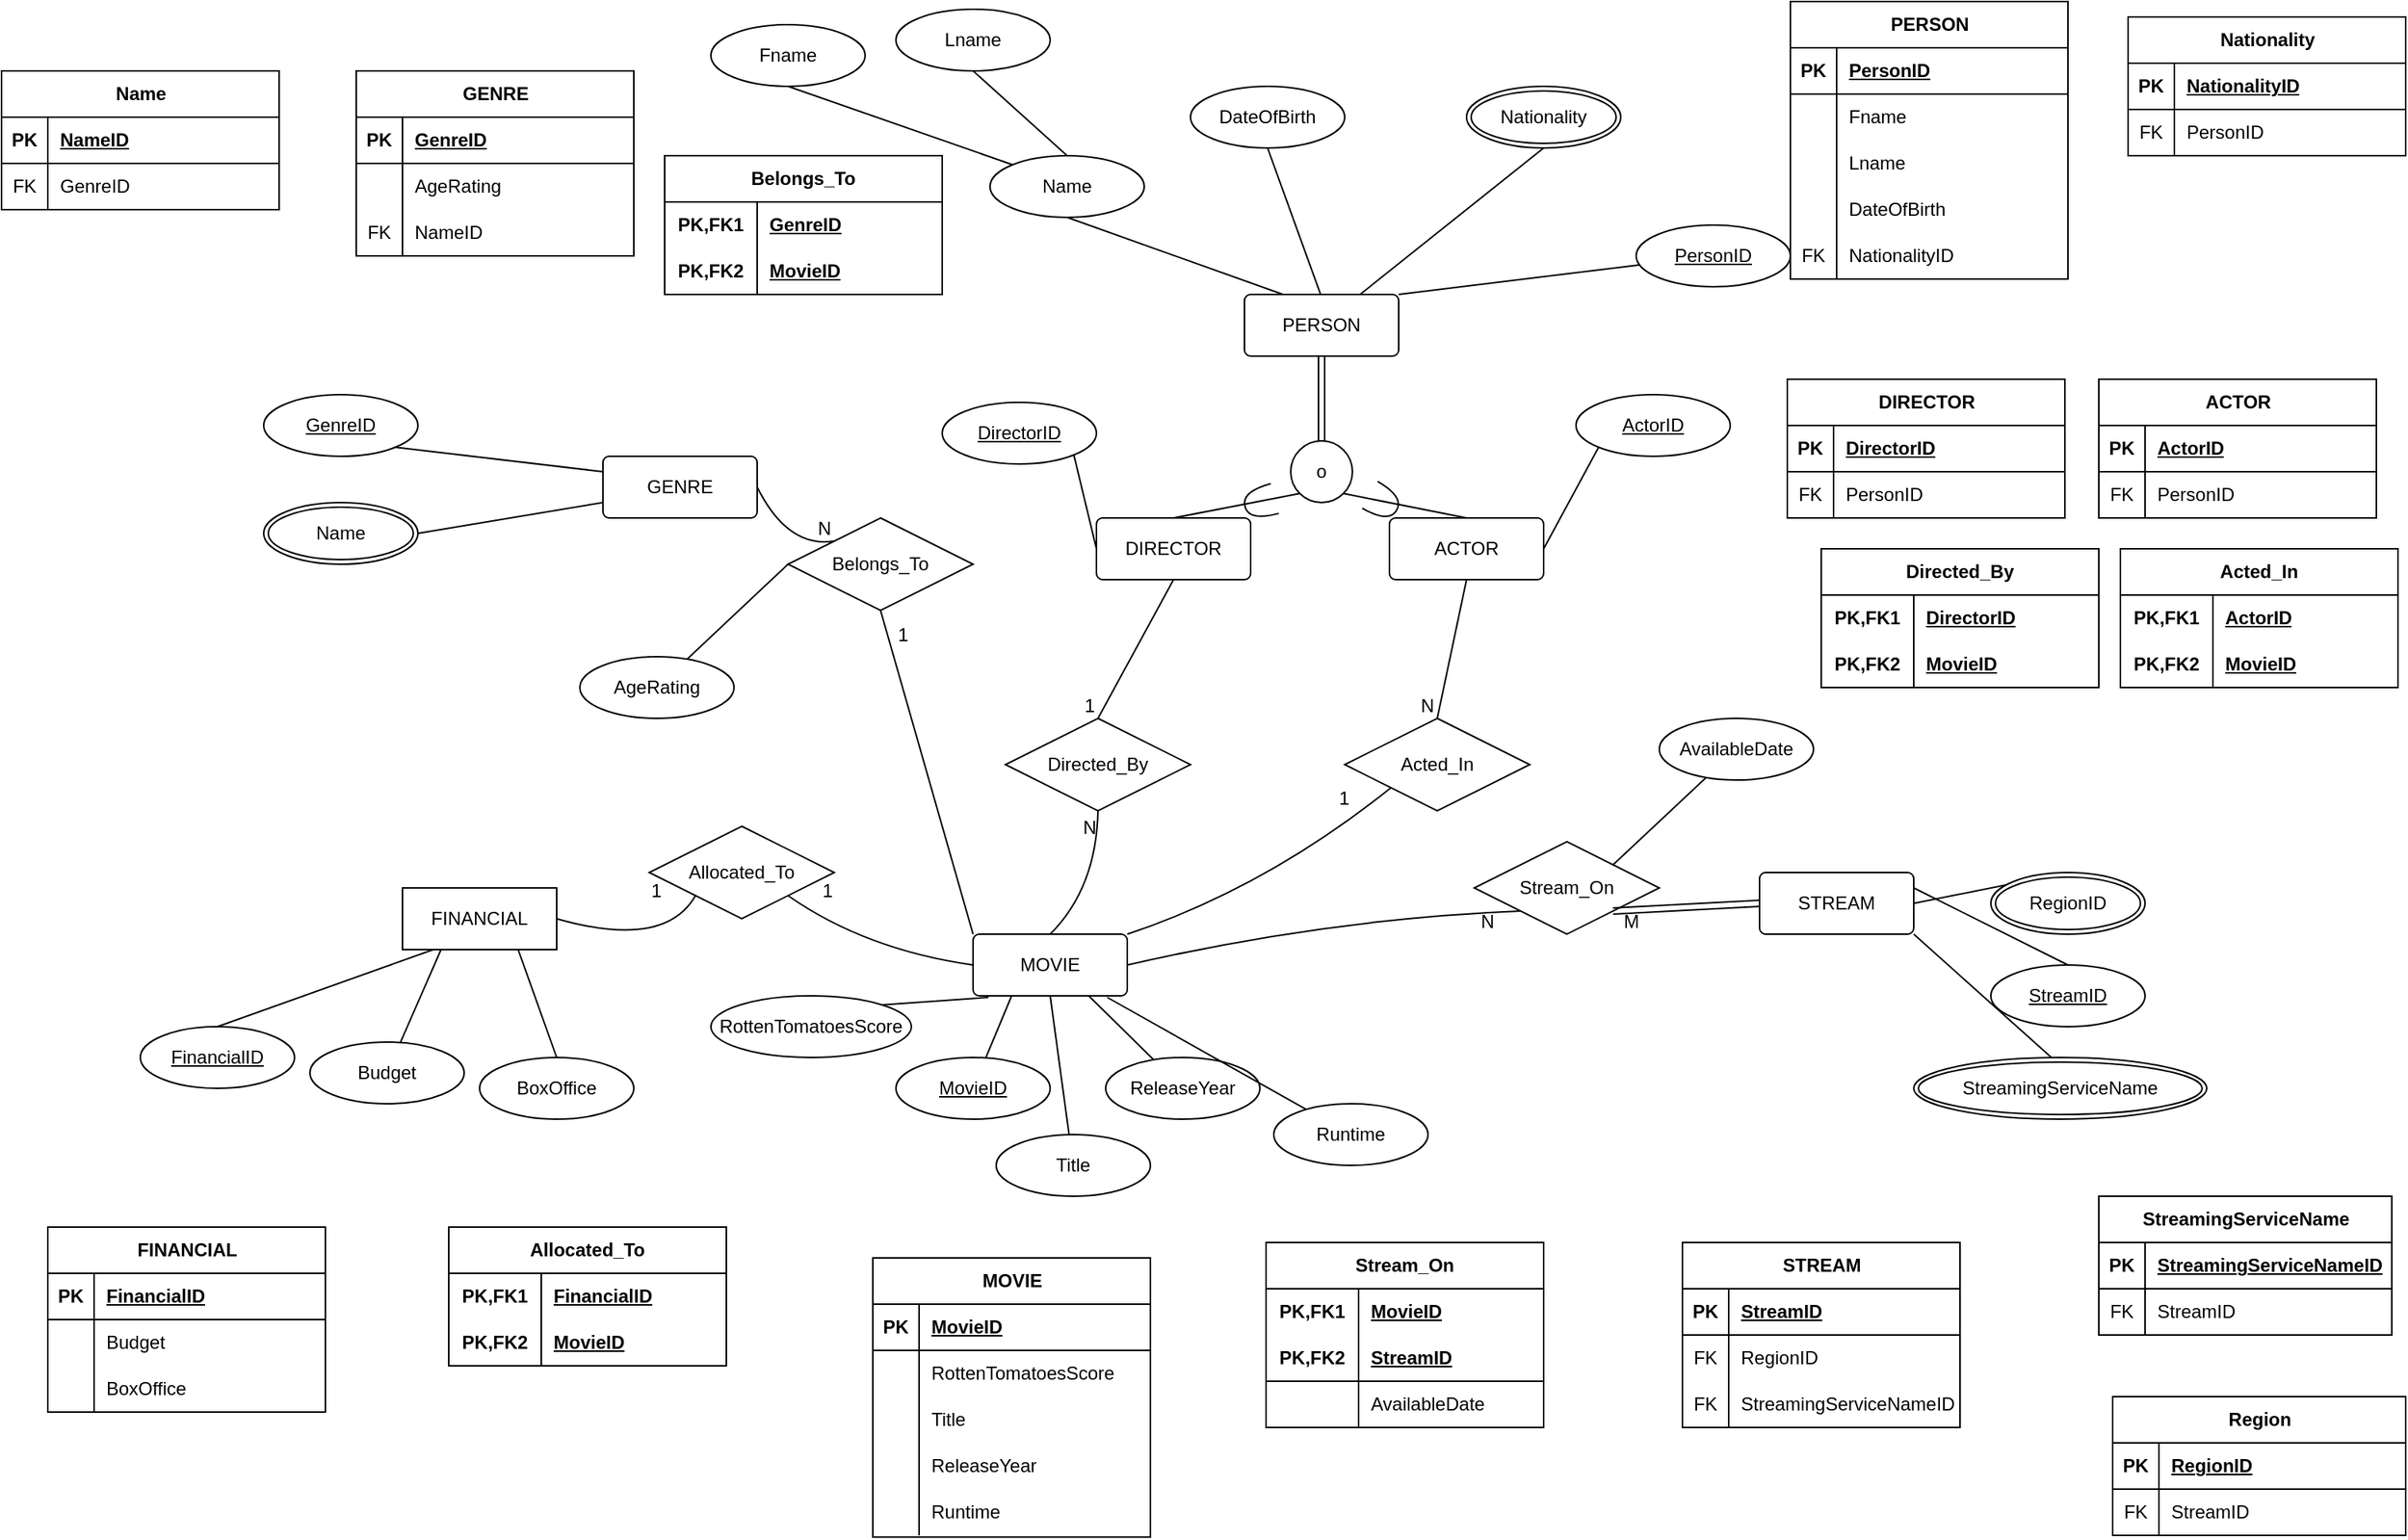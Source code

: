 <mxfile version="24.0.2" type="github" pages="2">
  <diagram id="R2lEEEUBdFMjLlhIrx00" name="Page-1">
    <mxGraphModel dx="1593" dy="839" grid="1" gridSize="10" guides="1" tooltips="1" connect="1" arrows="1" fold="1" page="1" pageScale="1" pageWidth="850" pageHeight="1100" math="0" shadow="0" extFonts="Permanent Marker^https://fonts.googleapis.com/css?family=Permanent+Marker">
      <root>
        <mxCell id="0" />
        <mxCell id="1" parent="0" />
        <mxCell id="fxX5GoJw1D74PvkWUNWs-8" value="" style="endArrow=none;html=1;rounded=0;fontSize=12;startSize=8;endSize=8;curved=1;exitX=0.25;exitY=0;exitDx=0;exitDy=0;entryX=0.5;entryY=1;entryDx=0;entryDy=0;" parent="1" source="fxX5GoJw1D74PvkWUNWs-40" target="fxX5GoJw1D74PvkWUNWs-46" edge="1">
          <mxGeometry width="50" height="50" relative="1" as="geometry">
            <mxPoint x="-4.0" y="195.36" as="sourcePoint" />
            <mxPoint x="-56.941" y="174.888" as="targetPoint" />
          </mxGeometry>
        </mxCell>
        <mxCell id="fxX5GoJw1D74PvkWUNWs-11" value="" style="endArrow=none;html=1;rounded=0;fontSize=12;startSize=8;endSize=8;curved=1;exitX=0.506;exitY=0.087;exitDx=0;exitDy=0;exitPerimeter=0;entryX=0.5;entryY=1;entryDx=0;entryDy=0;" parent="1" source="fxX5GoJw1D74PvkWUNWs-40" target="fxX5GoJw1D74PvkWUNWs-47" edge="1">
          <mxGeometry width="50" height="50" relative="1" as="geometry">
            <mxPoint x="26.96" y="196.98" as="sourcePoint" />
            <mxPoint x="32.749" y="134.941" as="targetPoint" />
          </mxGeometry>
        </mxCell>
        <mxCell id="fxX5GoJw1D74PvkWUNWs-14" value="" style="endArrow=none;html=1;rounded=0;fontSize=12;startSize=8;endSize=8;curved=1;exitX=0.75;exitY=0;exitDx=0;exitDy=0;entryX=0.5;entryY=1;entryDx=0;entryDy=0;" parent="1" source="fxX5GoJw1D74PvkWUNWs-40" target="e88FpIEF1NWtb49Bq8nE-19" edge="1">
          <mxGeometry width="50" height="50" relative="1" as="geometry">
            <mxPoint x="101.0" y="225" as="sourcePoint" />
            <mxPoint x="171" y="125" as="targetPoint" />
          </mxGeometry>
        </mxCell>
        <mxCell id="fxX5GoJw1D74PvkWUNWs-16" value="" style="endArrow=none;html=1;rounded=0;fontSize=12;startSize=8;endSize=8;curved=1;exitX=0;exitY=0;exitDx=0;exitDy=0;entryX=0.5;entryY=1;entryDx=0;entryDy=0;" parent="1" source="fxX5GoJw1D74PvkWUNWs-46" target="fxX5GoJw1D74PvkWUNWs-49" edge="1">
          <mxGeometry width="50" height="50" relative="1" as="geometry">
            <mxPoint x="-143.44" y="121.24" as="sourcePoint" />
            <mxPoint x="-272.1" y="87.96" as="targetPoint" />
          </mxGeometry>
        </mxCell>
        <mxCell id="fxX5GoJw1D74PvkWUNWs-30" value="" style="endArrow=none;html=1;rounded=0;fontSize=12;startSize=8;endSize=8;curved=1;entryX=0.5;entryY=1;entryDx=0;entryDy=0;exitX=0.5;exitY=0;exitDx=0;exitDy=0;" parent="1" source="fxX5GoJw1D74PvkWUNWs-46" target="fxX5GoJw1D74PvkWUNWs-50" edge="1">
          <mxGeometry width="50" height="50" relative="1" as="geometry">
            <mxPoint x="-134.32" y="117.64" as="sourcePoint" />
            <mxPoint x="-139" y="90" as="targetPoint" />
          </mxGeometry>
        </mxCell>
        <mxCell id="fxX5GoJw1D74PvkWUNWs-34" value="" style="endArrow=none;html=1;rounded=0;fontSize=12;startSize=8;endSize=8;curved=1;exitX=0.5;exitY=0;exitDx=0;exitDy=0;entryX=0;entryY=1;entryDx=0;entryDy=0;" parent="1" source="fxX5GoJw1D74PvkWUNWs-39" target="Y_qJSl2oarL1sRx_zYZ1-1" edge="1">
          <mxGeometry width="50" height="50" relative="1" as="geometry">
            <mxPoint x="-84" y="325" as="sourcePoint" />
            <mxPoint x="41.0" y="255" as="targetPoint" />
          </mxGeometry>
        </mxCell>
        <mxCell id="fxX5GoJw1D74PvkWUNWs-38" value="ACTOR" style="rounded=1;arcSize=10;whiteSpace=wrap;html=1;align=center;" parent="1" vertex="1">
          <mxGeometry x="100" y="350" width="100" height="40" as="geometry" />
        </mxCell>
        <mxCell id="fxX5GoJw1D74PvkWUNWs-39" value="DIRECTOR" style="rounded=1;arcSize=10;whiteSpace=wrap;html=1;align=center;" parent="1" vertex="1">
          <mxGeometry x="-90" y="350" width="100" height="40" as="geometry" />
        </mxCell>
        <mxCell id="fxX5GoJw1D74PvkWUNWs-40" value="PERSON" style="rounded=1;arcSize=10;whiteSpace=wrap;html=1;align=center;" parent="1" vertex="1">
          <mxGeometry x="6" y="205" width="100" height="40" as="geometry" />
        </mxCell>
        <mxCell id="fxX5GoJw1D74PvkWUNWs-43" value="MOVIE" style="rounded=1;arcSize=10;whiteSpace=wrap;html=1;align=center;" parent="1" vertex="1">
          <mxGeometry x="-170" y="620" width="100" height="40" as="geometry" />
        </mxCell>
        <mxCell id="fxX5GoJw1D74PvkWUNWs-44" value="GENRE" style="rounded=1;arcSize=10;whiteSpace=wrap;html=1;align=center;" parent="1" vertex="1">
          <mxGeometry x="-410" y="310" width="100" height="40" as="geometry" />
        </mxCell>
        <mxCell id="fxX5GoJw1D74PvkWUNWs-45" value="&lt;div&gt;STREAM&lt;/div&gt;" style="rounded=1;arcSize=10;whiteSpace=wrap;html=1;align=center;" parent="1" vertex="1">
          <mxGeometry x="340" y="580" width="100" height="40" as="geometry" />
        </mxCell>
        <mxCell id="fxX5GoJw1D74PvkWUNWs-46" value="Name" style="ellipse;whiteSpace=wrap;html=1;align=center;" parent="1" vertex="1">
          <mxGeometry x="-159" y="115" width="100" height="40" as="geometry" />
        </mxCell>
        <mxCell id="fxX5GoJw1D74PvkWUNWs-47" value="DateOfBirth" style="ellipse;whiteSpace=wrap;html=1;align=center;" parent="1" vertex="1">
          <mxGeometry x="-29" y="70" width="100" height="40" as="geometry" />
        </mxCell>
        <mxCell id="fxX5GoJw1D74PvkWUNWs-49" value="Fname" style="ellipse;whiteSpace=wrap;html=1;align=center;" parent="1" vertex="1">
          <mxGeometry x="-340" y="30" width="100" height="40" as="geometry" />
        </mxCell>
        <mxCell id="fxX5GoJw1D74PvkWUNWs-50" value="Lname" style="ellipse;whiteSpace=wrap;html=1;align=center;" parent="1" vertex="1">
          <mxGeometry x="-220" y="20" width="100" height="40" as="geometry" />
        </mxCell>
        <mxCell id="fxX5GoJw1D74PvkWUNWs-51" value="" style="endArrow=none;html=1;rounded=0;fontSize=12;startSize=8;endSize=8;curved=1;entryX=1;entryY=1;entryDx=0;entryDy=0;exitX=0.5;exitY=0;exitDx=0;exitDy=0;" parent="1" source="fxX5GoJw1D74PvkWUNWs-38" target="Y_qJSl2oarL1sRx_zYZ1-1" edge="1">
          <mxGeometry relative="1" as="geometry">
            <mxPoint x="-49" y="295" as="sourcePoint" />
            <mxPoint x="111" y="295" as="targetPoint" />
          </mxGeometry>
        </mxCell>
        <mxCell id="fxX5GoJw1D74PvkWUNWs-55" value="" style="endArrow=none;html=1;rounded=0;fontSize=12;startSize=8;endSize=8;curved=1;exitX=1;exitY=1;exitDx=0;exitDy=0;entryX=0;entryY=0.5;entryDx=0;entryDy=0;" parent="1" source="qy2jAAidcB_i0tZy5J_H-33" target="fxX5GoJw1D74PvkWUNWs-39" edge="1">
          <mxGeometry relative="1" as="geometry">
            <mxPoint x="-129.0" y="315" as="sourcePoint" />
            <mxPoint x="-79" y="375" as="targetPoint" />
          </mxGeometry>
        </mxCell>
        <mxCell id="fxX5GoJw1D74PvkWUNWs-56" value="" style="endArrow=none;html=1;rounded=0;fontSize=12;startSize=8;endSize=8;curved=1;exitX=1;exitY=0.5;exitDx=0;exitDy=0;entryX=0;entryY=1;entryDx=0;entryDy=0;" parent="1" source="fxX5GoJw1D74PvkWUNWs-38" target="qy2jAAidcB_i0tZy5J_H-34" edge="1">
          <mxGeometry relative="1" as="geometry">
            <mxPoint x="191" y="295" as="sourcePoint" />
            <mxPoint x="241.0" y="315" as="targetPoint" />
          </mxGeometry>
        </mxCell>
        <mxCell id="qy2jAAidcB_i0tZy5J_H-3" value="" style="endArrow=none;html=1;rounded=0;fontSize=12;startSize=8;endSize=8;curved=1;exitX=0.5;exitY=1;exitDx=0;exitDy=0;" parent="1" source="fxX5GoJw1D74PvkWUNWs-43" target="qy2jAAidcB_i0tZy5J_H-4" edge="1">
          <mxGeometry relative="1" as="geometry">
            <mxPoint x="-95" y="680" as="sourcePoint" />
            <mxPoint x="-75" y="690" as="targetPoint" />
          </mxGeometry>
        </mxCell>
        <mxCell id="qy2jAAidcB_i0tZy5J_H-4" value="Title" style="ellipse;whiteSpace=wrap;html=1;align=center;" parent="1" vertex="1">
          <mxGeometry x="-155" y="750" width="100" height="40" as="geometry" />
        </mxCell>
        <mxCell id="qy2jAAidcB_i0tZy5J_H-5" value="" style="endArrow=none;html=1;rounded=0;fontSize=12;startSize=8;endSize=8;curved=1;exitX=0.75;exitY=1;exitDx=0;exitDy=0;" parent="1" source="fxX5GoJw1D74PvkWUNWs-43" target="qy2jAAidcB_i0tZy5J_H-6" edge="1">
          <mxGeometry relative="1" as="geometry">
            <mxPoint x="-74" y="704.5" as="sourcePoint" />
            <mxPoint x="-45" y="690" as="targetPoint" />
          </mxGeometry>
        </mxCell>
        <mxCell id="qy2jAAidcB_i0tZy5J_H-6" value="ReleaseYear" style="ellipse;whiteSpace=wrap;html=1;align=center;" parent="1" vertex="1">
          <mxGeometry x="-84" y="700" width="100" height="40" as="geometry" />
        </mxCell>
        <mxCell id="qy2jAAidcB_i0tZy5J_H-7" value="" style="endArrow=none;html=1;rounded=0;fontSize=12;startSize=8;endSize=8;curved=1;exitX=0.87;exitY=1.025;exitDx=0;exitDy=0;exitPerimeter=0;" parent="1" source="fxX5GoJw1D74PvkWUNWs-43" target="qy2jAAidcB_i0tZy5J_H-8" edge="1">
          <mxGeometry relative="1" as="geometry">
            <mxPoint x="-44" y="670" as="sourcePoint" />
            <mxPoint x="75" y="750" as="targetPoint" />
          </mxGeometry>
        </mxCell>
        <mxCell id="qy2jAAidcB_i0tZy5J_H-8" value="&lt;div&gt;Runtime&lt;/div&gt;" style="ellipse;whiteSpace=wrap;html=1;align=center;" parent="1" vertex="1">
          <mxGeometry x="25" y="730" width="100" height="40" as="geometry" />
        </mxCell>
        <mxCell id="qy2jAAidcB_i0tZy5J_H-9" value="" style="endArrow=none;html=1;rounded=0;fontSize=12;startSize=8;endSize=8;curved=1;entryX=0.1;entryY=1.025;entryDx=0;entryDy=0;entryPerimeter=0;exitX=1;exitY=0;exitDx=0;exitDy=0;" parent="1" source="qy2jAAidcB_i0tZy5J_H-12" target="fxX5GoJw1D74PvkWUNWs-43" edge="1">
          <mxGeometry relative="1" as="geometry">
            <mxPoint x="-245" y="650" as="sourcePoint" />
            <mxPoint x="-134" y="670" as="targetPoint" />
          </mxGeometry>
        </mxCell>
        <mxCell id="qy2jAAidcB_i0tZy5J_H-12" value="RottenTomatoesScore" style="ellipse;whiteSpace=wrap;html=1;align=center;" parent="1" vertex="1">
          <mxGeometry x="-340" y="660" width="130" height="40" as="geometry" />
        </mxCell>
        <mxCell id="qy2jAAidcB_i0tZy5J_H-13" value="" style="endArrow=none;html=1;rounded=0;fontSize=12;startSize=8;endSize=8;curved=1;exitX=0.25;exitY=1;exitDx=0;exitDy=0;" parent="1" source="Cwoue6mmqYgSt9HGA66z-36" target="qy2jAAidcB_i0tZy5J_H-14" edge="1">
          <mxGeometry relative="1" as="geometry">
            <mxPoint x="-95" y="660" as="sourcePoint" />
            <mxPoint x="-45" y="830" as="targetPoint" />
          </mxGeometry>
        </mxCell>
        <mxCell id="qy2jAAidcB_i0tZy5J_H-14" value="Budget" style="ellipse;whiteSpace=wrap;html=1;align=center;" parent="1" vertex="1">
          <mxGeometry x="-600" y="690" width="100" height="40" as="geometry" />
        </mxCell>
        <mxCell id="qy2jAAidcB_i0tZy5J_H-15" value="" style="endArrow=none;html=1;rounded=0;fontSize=12;startSize=8;endSize=8;curved=1;entryX=0.75;entryY=1;entryDx=0;entryDy=0;exitX=0.5;exitY=0;exitDx=0;exitDy=0;" parent="1" source="qy2jAAidcB_i0tZy5J_H-16" target="Cwoue6mmqYgSt9HGA66z-36" edge="1">
          <mxGeometry relative="1" as="geometry">
            <mxPoint x="-175" y="810" as="sourcePoint" />
            <mxPoint x="-155" y="800" as="targetPoint" />
          </mxGeometry>
        </mxCell>
        <mxCell id="qy2jAAidcB_i0tZy5J_H-16" value="BoxOffice" style="ellipse;whiteSpace=wrap;html=1;align=center;" parent="1" vertex="1">
          <mxGeometry x="-490" y="700" width="100" height="40" as="geometry" />
        </mxCell>
        <mxCell id="qy2jAAidcB_i0tZy5J_H-17" value="" style="endArrow=none;html=1;rounded=0;fontSize=12;startSize=8;endSize=8;curved=1;entryX=0;entryY=0.25;entryDx=0;entryDy=0;exitX=1;exitY=1;exitDx=0;exitDy=0;" parent="1" source="qy2jAAidcB_i0tZy5J_H-41" target="fxX5GoJw1D74PvkWUNWs-44" edge="1">
          <mxGeometry relative="1" as="geometry">
            <mxPoint x="-527.2" y="311.16" as="sourcePoint" />
            <mxPoint x="-450" y="310" as="targetPoint" />
          </mxGeometry>
        </mxCell>
        <mxCell id="qy2jAAidcB_i0tZy5J_H-19" value="" style="endArrow=none;html=1;rounded=0;fontSize=12;startSize=8;endSize=8;curved=1;entryX=0;entryY=0.75;entryDx=0;entryDy=0;exitX=1;exitY=0.5;exitDx=0;exitDy=0;" parent="1" source="qy2jAAidcB_i0tZy5J_H-31" target="fxX5GoJw1D74PvkWUNWs-44" edge="1">
          <mxGeometry relative="1" as="geometry">
            <mxPoint x="-550" y="360" as="sourcePoint" />
            <mxPoint x="-440" y="350" as="targetPoint" />
          </mxGeometry>
        </mxCell>
        <mxCell id="qy2jAAidcB_i0tZy5J_H-21" value="" style="endArrow=none;html=1;rounded=0;fontSize=12;startSize=8;endSize=8;curved=1;exitX=1;exitY=0.25;exitDx=0;exitDy=0;entryX=0.5;entryY=0;entryDx=0;entryDy=0;" parent="1" source="fxX5GoJw1D74PvkWUNWs-45" target="qy2jAAidcB_i0tZy5J_H-40" edge="1">
          <mxGeometry relative="1" as="geometry">
            <mxPoint x="429" y="750" as="sourcePoint" />
            <mxPoint x="449.934" y="753.848" as="targetPoint" />
          </mxGeometry>
        </mxCell>
        <mxCell id="qy2jAAidcB_i0tZy5J_H-25" value="" style="endArrow=none;html=1;rounded=0;fontSize=12;startSize=8;endSize=8;curved=1;exitX=1;exitY=1;exitDx=0;exitDy=0;entryX=0.511;entryY=0.175;entryDx=0;entryDy=0;entryPerimeter=0;" parent="1" source="fxX5GoJw1D74PvkWUNWs-45" target="e88FpIEF1NWtb49Bq8nE-46" edge="1">
          <mxGeometry relative="1" as="geometry">
            <mxPoint x="389" y="810" as="sourcePoint" />
            <mxPoint x="498.677" y="840.039" as="targetPoint" />
          </mxGeometry>
        </mxCell>
        <mxCell id="qy2jAAidcB_i0tZy5J_H-27" value="" style="endArrow=none;html=1;rounded=0;fontSize=12;startSize=8;endSize=8;curved=1;exitX=1;exitY=0;exitDx=0;exitDy=0;" parent="1" source="Y_qJSl2oarL1sRx_zYZ1-15" target="qy2jAAidcB_i0tZy5J_H-28" edge="1">
          <mxGeometry relative="1" as="geometry">
            <mxPoint x="399" y="700" as="sourcePoint" />
            <mxPoint x="559" y="700" as="targetPoint" />
          </mxGeometry>
        </mxCell>
        <mxCell id="qy2jAAidcB_i0tZy5J_H-28" value="AvailableDate" style="ellipse;whiteSpace=wrap;html=1;align=center;" parent="1" vertex="1">
          <mxGeometry x="275" y="480" width="100" height="40" as="geometry" />
        </mxCell>
        <mxCell id="qy2jAAidcB_i0tZy5J_H-29" value="" style="endArrow=none;html=1;rounded=0;fontSize=12;startSize=8;endSize=8;curved=1;exitX=1;exitY=0.5;exitDx=0;exitDy=0;entryX=0.5;entryY=0;entryDx=0;entryDy=0;" parent="1" source="fxX5GoJw1D74PvkWUNWs-45" target="e88FpIEF1NWtb49Bq8nE-47" edge="1">
          <mxGeometry relative="1" as="geometry">
            <mxPoint x="469" y="778.82" as="sourcePoint" />
            <mxPoint x="609.454" y="760.412" as="targetPoint" />
          </mxGeometry>
        </mxCell>
        <mxCell id="qy2jAAidcB_i0tZy5J_H-31" value="Name" style="ellipse;shape=doubleEllipse;margin=3;whiteSpace=wrap;html=1;align=center;" parent="1" vertex="1">
          <mxGeometry x="-630" y="340" width="100" height="40" as="geometry" />
        </mxCell>
        <mxCell id="qy2jAAidcB_i0tZy5J_H-33" value="&lt;div&gt;DirectorID&lt;/div&gt;" style="ellipse;whiteSpace=wrap;html=1;align=center;fontStyle=4;" parent="1" vertex="1">
          <mxGeometry x="-190" y="275" width="100" height="40" as="geometry" />
        </mxCell>
        <mxCell id="qy2jAAidcB_i0tZy5J_H-34" value="ActorID" style="ellipse;whiteSpace=wrap;html=1;align=center;fontStyle=4;" parent="1" vertex="1">
          <mxGeometry x="221" y="270" width="100" height="40" as="geometry" />
        </mxCell>
        <mxCell id="qy2jAAidcB_i0tZy5J_H-40" value="StreamID" style="ellipse;whiteSpace=wrap;html=1;align=center;fontStyle=4;" parent="1" vertex="1">
          <mxGeometry x="490" y="640" width="100" height="40" as="geometry" />
        </mxCell>
        <mxCell id="qy2jAAidcB_i0tZy5J_H-41" value="GenreID" style="ellipse;whiteSpace=wrap;html=1;align=center;fontStyle=4;" parent="1" vertex="1">
          <mxGeometry x="-630" y="270" width="100" height="40" as="geometry" />
        </mxCell>
        <mxCell id="Y_qJSl2oarL1sRx_zYZ1-1" value="o" style="ellipse;whiteSpace=wrap;html=1;aspect=fixed;" parent="1" vertex="1">
          <mxGeometry x="36" y="300" width="40" height="40" as="geometry" />
        </mxCell>
        <mxCell id="Y_qJSl2oarL1sRx_zYZ1-3" value="" style="shape=link;html=1;rounded=0;fontSize=12;startSize=8;endSize=8;curved=1;exitX=0.5;exitY=1;exitDx=0;exitDy=0;entryX=0.5;entryY=0;entryDx=0;entryDy=0;" parent="1" source="fxX5GoJw1D74PvkWUNWs-40" target="Y_qJSl2oarL1sRx_zYZ1-1" edge="1">
          <mxGeometry relative="1" as="geometry">
            <mxPoint x="-10" y="310" as="sourcePoint" />
            <mxPoint x="150" y="310" as="targetPoint" />
          </mxGeometry>
        </mxCell>
        <mxCell id="Y_qJSl2oarL1sRx_zYZ1-4" value="" style="resizable=0;html=1;whiteSpace=wrap;align=right;verticalAlign=bottom;" parent="Y_qJSl2oarL1sRx_zYZ1-3" connectable="0" vertex="1">
          <mxGeometry x="1" relative="1" as="geometry" />
        </mxCell>
        <mxCell id="Y_qJSl2oarL1sRx_zYZ1-5" value="Directed_By" style="shape=rhombus;perimeter=rhombusPerimeter;whiteSpace=wrap;html=1;align=center;" parent="1" vertex="1">
          <mxGeometry x="-149" y="480" width="120" height="60" as="geometry" />
        </mxCell>
        <mxCell id="Y_qJSl2oarL1sRx_zYZ1-8" value="Acted_In" style="shape=rhombus;perimeter=rhombusPerimeter;whiteSpace=wrap;html=1;align=center;" parent="1" vertex="1">
          <mxGeometry x="71" y="480" width="120" height="60" as="geometry" />
        </mxCell>
        <mxCell id="Y_qJSl2oarL1sRx_zYZ1-11" value="Belongs_To" style="shape=rhombus;perimeter=rhombusPerimeter;whiteSpace=wrap;html=1;align=center;" parent="1" vertex="1">
          <mxGeometry x="-290" y="350" width="120" height="60" as="geometry" />
        </mxCell>
        <mxCell id="Y_qJSl2oarL1sRx_zYZ1-15" value="Stream_On" style="shape=rhombus;perimeter=rhombusPerimeter;whiteSpace=wrap;html=1;align=center;" parent="1" vertex="1">
          <mxGeometry x="155" y="560" width="120" height="60" as="geometry" />
        </mxCell>
        <mxCell id="Y_qJSl2oarL1sRx_zYZ1-22" value="" style="endArrow=none;html=1;rounded=0;fontSize=12;startSize=8;endSize=8;curved=1;exitX=0.25;exitY=1;exitDx=0;exitDy=0;" parent="1" source="fxX5GoJw1D74PvkWUNWs-43" target="Y_qJSl2oarL1sRx_zYZ1-21" edge="1">
          <mxGeometry relative="1" as="geometry">
            <mxPoint x="-145" y="660" as="sourcePoint" />
            <mxPoint x="-157.019" y="690.256" as="targetPoint" />
          </mxGeometry>
        </mxCell>
        <mxCell id="Y_qJSl2oarL1sRx_zYZ1-21" value="MovieID" style="ellipse;whiteSpace=wrap;html=1;align=center;fontStyle=4;" parent="1" vertex="1">
          <mxGeometry x="-220" y="700" width="100" height="40" as="geometry" />
        </mxCell>
        <mxCell id="Cwoue6mmqYgSt9HGA66z-1" value="" style="shape=requiredInterface;html=1;verticalLabelPosition=bottom;sketch=0;direction=south;rotation=75;" parent="1" vertex="1">
          <mxGeometry x="6" y="330" width="20" height="20" as="geometry" />
        </mxCell>
        <mxCell id="Cwoue6mmqYgSt9HGA66z-3" value="" style="shape=requiredInterface;html=1;verticalLabelPosition=bottom;sketch=0;direction=south;rotation=-60;movable=1;resizable=1;rotatable=1;deletable=1;editable=1;locked=0;connectable=1;points=[];" parent="1" vertex="1">
          <mxGeometry x="86" y="330" width="20" height="20" as="geometry" />
        </mxCell>
        <mxCell id="Cwoue6mmqYgSt9HGA66z-9" value="" style="endArrow=none;html=1;rounded=0;fontSize=12;startSize=8;endSize=8;curved=1;entryX=0;entryY=0.5;entryDx=0;entryDy=0;" parent="1" source="Cwoue6mmqYgSt9HGA66z-10" target="Y_qJSl2oarL1sRx_zYZ1-11" edge="1">
          <mxGeometry relative="1" as="geometry">
            <mxPoint x="-380" y="440" as="sourcePoint" />
            <mxPoint x="-220" y="440" as="targetPoint" />
          </mxGeometry>
        </mxCell>
        <mxCell id="Cwoue6mmqYgSt9HGA66z-11" value="" style="endArrow=none;html=1;rounded=0;fontSize=12;startSize=8;endSize=8;curved=1;entryX=0;entryY=0.5;entryDx=0;entryDy=0;" parent="1" target="Cwoue6mmqYgSt9HGA66z-10" edge="1">
          <mxGeometry relative="1" as="geometry">
            <mxPoint x="-380" y="440" as="sourcePoint" />
            <mxPoint x="-290" y="400" as="targetPoint" />
          </mxGeometry>
        </mxCell>
        <mxCell id="Cwoue6mmqYgSt9HGA66z-10" value="AgeRating" style="ellipse;whiteSpace=wrap;html=1;align=center;" parent="1" vertex="1">
          <mxGeometry x="-425" y="440" width="100" height="40" as="geometry" />
        </mxCell>
        <mxCell id="Cwoue6mmqYgSt9HGA66z-12" value="" style="endArrow=none;html=1;rounded=0;fontSize=12;startSize=8;endSize=8;curved=1;exitX=1;exitY=0.5;exitDx=0;exitDy=0;entryX=0;entryY=0;entryDx=0;entryDy=0;" parent="1" source="fxX5GoJw1D74PvkWUNWs-44" target="Y_qJSl2oarL1sRx_zYZ1-11" edge="1">
          <mxGeometry relative="1" as="geometry">
            <mxPoint x="-315" y="245" as="sourcePoint" />
            <mxPoint x="-155" y="245" as="targetPoint" />
            <Array as="points">
              <mxPoint x="-290" y="370" />
            </Array>
          </mxGeometry>
        </mxCell>
        <mxCell id="Cwoue6mmqYgSt9HGA66z-13" value="N" style="resizable=0;html=1;whiteSpace=wrap;align=right;verticalAlign=bottom;" parent="Cwoue6mmqYgSt9HGA66z-12" connectable="0" vertex="1">
          <mxGeometry x="1" relative="1" as="geometry" />
        </mxCell>
        <mxCell id="Cwoue6mmqYgSt9HGA66z-15" value="" style="endArrow=none;html=1;rounded=0;fontSize=12;startSize=8;endSize=8;curved=1;entryX=0.5;entryY=1;entryDx=0;entryDy=0;exitX=0;exitY=0;exitDx=0;exitDy=0;" parent="1" source="fxX5GoJw1D74PvkWUNWs-43" target="Y_qJSl2oarL1sRx_zYZ1-11" edge="1">
          <mxGeometry relative="1" as="geometry">
            <mxPoint x="-360" y="450" as="sourcePoint" />
            <mxPoint x="-200" y="450" as="targetPoint" />
            <Array as="points" />
          </mxGeometry>
        </mxCell>
        <mxCell id="Cwoue6mmqYgSt9HGA66z-16" value="1" style="resizable=0;html=1;whiteSpace=wrap;align=right;verticalAlign=bottom;" parent="Cwoue6mmqYgSt9HGA66z-15" connectable="0" vertex="1">
          <mxGeometry x="1" relative="1" as="geometry">
            <mxPoint x="20" y="25" as="offset" />
          </mxGeometry>
        </mxCell>
        <mxCell id="Cwoue6mmqYgSt9HGA66z-17" value="" style="endArrow=none;html=1;rounded=0;fontSize=12;startSize=8;endSize=8;curved=1;exitX=0.5;exitY=1;exitDx=0;exitDy=0;entryX=0.5;entryY=0;entryDx=0;entryDy=0;" parent="1" source="fxX5GoJw1D74PvkWUNWs-39" target="Y_qJSl2oarL1sRx_zYZ1-5" edge="1">
          <mxGeometry relative="1" as="geometry">
            <mxPoint x="-180" y="460" as="sourcePoint" />
            <mxPoint x="-20" y="460" as="targetPoint" />
          </mxGeometry>
        </mxCell>
        <mxCell id="Cwoue6mmqYgSt9HGA66z-18" value="1" style="resizable=0;html=1;whiteSpace=wrap;align=right;verticalAlign=bottom;" parent="Cwoue6mmqYgSt9HGA66z-17" connectable="0" vertex="1">
          <mxGeometry x="1" relative="1" as="geometry" />
        </mxCell>
        <mxCell id="Cwoue6mmqYgSt9HGA66z-19" value="" style="endArrow=none;html=1;rounded=0;fontSize=12;startSize=8;endSize=8;curved=1;entryX=0.5;entryY=1;entryDx=0;entryDy=0;" parent="1" target="Y_qJSl2oarL1sRx_zYZ1-5" edge="1">
          <mxGeometry relative="1" as="geometry">
            <mxPoint x="-120" y="620" as="sourcePoint" />
            <mxPoint x="-20" y="460" as="targetPoint" />
            <Array as="points">
              <mxPoint x="-90" y="590" />
            </Array>
          </mxGeometry>
        </mxCell>
        <mxCell id="Cwoue6mmqYgSt9HGA66z-20" value="N" style="resizable=0;html=1;whiteSpace=wrap;align=right;verticalAlign=bottom;" parent="Cwoue6mmqYgSt9HGA66z-19" connectable="0" vertex="1">
          <mxGeometry x="1" relative="1" as="geometry">
            <mxPoint y="20" as="offset" />
          </mxGeometry>
        </mxCell>
        <mxCell id="Cwoue6mmqYgSt9HGA66z-22" value="" style="endArrow=none;html=1;rounded=0;fontSize=12;startSize=8;endSize=8;curved=1;entryX=0;entryY=1;entryDx=0;entryDy=0;exitX=1;exitY=0;exitDx=0;exitDy=0;" parent="1" source="fxX5GoJw1D74PvkWUNWs-43" target="Y_qJSl2oarL1sRx_zYZ1-8" edge="1">
          <mxGeometry relative="1" as="geometry">
            <mxPoint x="-70" y="480" as="sourcePoint" />
            <mxPoint x="90" y="480" as="targetPoint" />
            <Array as="points">
              <mxPoint x="20" y="590" />
            </Array>
          </mxGeometry>
        </mxCell>
        <mxCell id="Cwoue6mmqYgSt9HGA66z-23" value="1" style="resizable=0;html=1;whiteSpace=wrap;align=right;verticalAlign=bottom;" parent="Cwoue6mmqYgSt9HGA66z-22" connectable="0" vertex="1">
          <mxGeometry x="1" relative="1" as="geometry">
            <mxPoint x="-25" y="15" as="offset" />
          </mxGeometry>
        </mxCell>
        <mxCell id="Cwoue6mmqYgSt9HGA66z-24" value="" style="endArrow=none;html=1;rounded=0;fontSize=12;startSize=8;endSize=8;curved=1;exitX=0.5;exitY=1;exitDx=0;exitDy=0;entryX=0.5;entryY=0;entryDx=0;entryDy=0;" parent="1" source="fxX5GoJw1D74PvkWUNWs-38" target="Y_qJSl2oarL1sRx_zYZ1-8" edge="1">
          <mxGeometry relative="1" as="geometry">
            <mxPoint x="-70" y="480" as="sourcePoint" />
            <mxPoint x="90" y="480" as="targetPoint" />
          </mxGeometry>
        </mxCell>
        <mxCell id="Cwoue6mmqYgSt9HGA66z-25" value="N" style="resizable=0;html=1;whiteSpace=wrap;align=right;verticalAlign=bottom;" parent="Cwoue6mmqYgSt9HGA66z-24" connectable="0" vertex="1">
          <mxGeometry x="1" relative="1" as="geometry" />
        </mxCell>
        <mxCell id="Cwoue6mmqYgSt9HGA66z-26" value="" style="endArrow=none;html=1;rounded=0;fontSize=12;startSize=8;endSize=8;curved=1;exitX=1;exitY=0.5;exitDx=0;exitDy=0;entryX=0;entryY=1;entryDx=0;entryDy=0;" parent="1" source="fxX5GoJw1D74PvkWUNWs-43" target="Y_qJSl2oarL1sRx_zYZ1-15" edge="1">
          <mxGeometry relative="1" as="geometry">
            <mxPoint x="-30" y="610" as="sourcePoint" />
            <mxPoint x="130" y="610" as="targetPoint" />
            <Array as="points">
              <mxPoint x="60" y="610" />
            </Array>
          </mxGeometry>
        </mxCell>
        <mxCell id="Cwoue6mmqYgSt9HGA66z-27" value="N" style="resizable=0;html=1;whiteSpace=wrap;align=right;verticalAlign=bottom;" parent="Cwoue6mmqYgSt9HGA66z-26" connectable="0" vertex="1">
          <mxGeometry x="1" relative="1" as="geometry">
            <mxPoint x="-15" y="15" as="offset" />
          </mxGeometry>
        </mxCell>
        <mxCell id="Cwoue6mmqYgSt9HGA66z-33" value="" style="shape=link;html=1;rounded=0;fontSize=12;startSize=8;endSize=8;curved=1;exitX=1;exitY=1;exitDx=0;exitDy=0;entryX=0;entryY=0.5;entryDx=0;entryDy=0;" parent="1" source="Y_qJSl2oarL1sRx_zYZ1-15" target="fxX5GoJw1D74PvkWUNWs-45" edge="1">
          <mxGeometry relative="1" as="geometry">
            <mxPoint x="245" y="659.23" as="sourcePoint" />
            <mxPoint x="405" y="659.23" as="targetPoint" />
            <Array as="points" />
          </mxGeometry>
        </mxCell>
        <mxCell id="Cwoue6mmqYgSt9HGA66z-34" value="M" style="resizable=0;html=1;whiteSpace=wrap;align=left;verticalAlign=bottom;" parent="Cwoue6mmqYgSt9HGA66z-33" connectable="0" vertex="1">
          <mxGeometry x="-1" relative="1" as="geometry">
            <mxPoint x="5" y="15" as="offset" />
          </mxGeometry>
        </mxCell>
        <mxCell id="Cwoue6mmqYgSt9HGA66z-36" value="FINANCIAL" style="whiteSpace=wrap;html=1;align=center;" parent="1" vertex="1">
          <mxGeometry x="-540" y="590" width="100" height="40" as="geometry" />
        </mxCell>
        <mxCell id="Cwoue6mmqYgSt9HGA66z-37" value="" style="endArrow=none;html=1;rounded=0;fontSize=12;startSize=8;endSize=8;curved=1;exitX=0.5;exitY=0;exitDx=0;exitDy=0;" parent="1" source="Cwoue6mmqYgSt9HGA66z-38" edge="1">
          <mxGeometry relative="1" as="geometry">
            <mxPoint x="-670" y="670" as="sourcePoint" />
            <mxPoint x="-520" y="630" as="targetPoint" />
          </mxGeometry>
        </mxCell>
        <mxCell id="Cwoue6mmqYgSt9HGA66z-38" value="FinancialID" style="ellipse;whiteSpace=wrap;html=1;align=center;fontStyle=4;" parent="1" vertex="1">
          <mxGeometry x="-710" y="680" width="100" height="40" as="geometry" />
        </mxCell>
        <mxCell id="Cwoue6mmqYgSt9HGA66z-39" value="Allocated_To" style="shape=rhombus;perimeter=rhombusPerimeter;whiteSpace=wrap;html=1;align=center;" parent="1" vertex="1">
          <mxGeometry x="-380" y="550" width="120" height="60" as="geometry" />
        </mxCell>
        <mxCell id="Cwoue6mmqYgSt9HGA66z-40" value="" style="endArrow=none;html=1;rounded=0;fontSize=12;startSize=8;endSize=8;curved=1;exitX=1;exitY=0.5;exitDx=0;exitDy=0;entryX=0;entryY=1;entryDx=0;entryDy=0;" parent="1" source="Cwoue6mmqYgSt9HGA66z-36" target="Cwoue6mmqYgSt9HGA66z-39" edge="1">
          <mxGeometry relative="1" as="geometry">
            <mxPoint x="-440" y="570" as="sourcePoint" />
            <mxPoint x="-280" y="570" as="targetPoint" />
            <Array as="points">
              <mxPoint x="-370" y="630" />
            </Array>
          </mxGeometry>
        </mxCell>
        <mxCell id="Cwoue6mmqYgSt9HGA66z-41" value="1" style="resizable=0;html=1;whiteSpace=wrap;align=right;verticalAlign=bottom;" parent="Cwoue6mmqYgSt9HGA66z-40" connectable="0" vertex="1">
          <mxGeometry x="1" relative="1" as="geometry">
            <mxPoint x="-20" y="5" as="offset" />
          </mxGeometry>
        </mxCell>
        <mxCell id="Cwoue6mmqYgSt9HGA66z-42" value="" style="endArrow=none;html=1;rounded=0;fontSize=12;startSize=8;endSize=8;curved=1;entryX=1;entryY=1;entryDx=0;entryDy=0;exitX=0;exitY=0.5;exitDx=0;exitDy=0;" parent="1" source="fxX5GoJw1D74PvkWUNWs-43" target="Cwoue6mmqYgSt9HGA66z-39" edge="1">
          <mxGeometry relative="1" as="geometry">
            <mxPoint x="-370" y="520" as="sourcePoint" />
            <mxPoint x="-210" y="520" as="targetPoint" />
            <Array as="points">
              <mxPoint x="-240" y="630" />
            </Array>
          </mxGeometry>
        </mxCell>
        <mxCell id="Cwoue6mmqYgSt9HGA66z-43" value="1" style="resizable=0;html=1;whiteSpace=wrap;align=right;verticalAlign=bottom;" parent="Cwoue6mmqYgSt9HGA66z-42" connectable="0" vertex="1">
          <mxGeometry x="1" relative="1" as="geometry">
            <mxPoint x="30" y="5" as="offset" />
          </mxGeometry>
        </mxCell>
        <mxCell id="pVGuPPEyq8IoHFIb6aWb-1" value="MOVIE" style="shape=table;startSize=30;container=1;collapsible=1;childLayout=tableLayout;fixedRows=1;rowLines=0;fontStyle=1;align=center;resizeLast=1;html=1;" parent="1" vertex="1">
          <mxGeometry x="-235" y="830" width="180" height="181.18" as="geometry" />
        </mxCell>
        <mxCell id="pVGuPPEyq8IoHFIb6aWb-2" value="" style="shape=tableRow;horizontal=0;startSize=0;swimlaneHead=0;swimlaneBody=0;fillColor=none;collapsible=0;dropTarget=0;points=[[0,0.5],[1,0.5]];portConstraint=eastwest;top=0;left=0;right=0;bottom=1;" parent="pVGuPPEyq8IoHFIb6aWb-1" vertex="1">
          <mxGeometry y="30" width="180" height="30" as="geometry" />
        </mxCell>
        <mxCell id="pVGuPPEyq8IoHFIb6aWb-3" value="PK" style="shape=partialRectangle;connectable=0;fillColor=none;top=0;left=0;bottom=0;right=0;fontStyle=1;overflow=hidden;whiteSpace=wrap;html=1;" parent="pVGuPPEyq8IoHFIb6aWb-2" vertex="1">
          <mxGeometry width="30" height="30" as="geometry">
            <mxRectangle width="30" height="30" as="alternateBounds" />
          </mxGeometry>
        </mxCell>
        <mxCell id="pVGuPPEyq8IoHFIb6aWb-4" value="MovieID" style="shape=partialRectangle;connectable=0;fillColor=none;top=0;left=0;bottom=0;right=0;align=left;spacingLeft=6;fontStyle=5;overflow=hidden;whiteSpace=wrap;html=1;" parent="pVGuPPEyq8IoHFIb6aWb-2" vertex="1">
          <mxGeometry x="30" width="150" height="30" as="geometry">
            <mxRectangle width="150" height="30" as="alternateBounds" />
          </mxGeometry>
        </mxCell>
        <mxCell id="pVGuPPEyq8IoHFIb6aWb-5" value="" style="shape=tableRow;horizontal=0;startSize=0;swimlaneHead=0;swimlaneBody=0;fillColor=none;collapsible=0;dropTarget=0;points=[[0,0.5],[1,0.5]];portConstraint=eastwest;top=0;left=0;right=0;bottom=0;" parent="pVGuPPEyq8IoHFIb6aWb-1" vertex="1">
          <mxGeometry y="60" width="180" height="30" as="geometry" />
        </mxCell>
        <mxCell id="pVGuPPEyq8IoHFIb6aWb-6" value="" style="shape=partialRectangle;connectable=0;fillColor=none;top=0;left=0;bottom=0;right=0;editable=1;overflow=hidden;whiteSpace=wrap;html=1;" parent="pVGuPPEyq8IoHFIb6aWb-5" vertex="1">
          <mxGeometry width="30" height="30" as="geometry">
            <mxRectangle width="30" height="30" as="alternateBounds" />
          </mxGeometry>
        </mxCell>
        <mxCell id="pVGuPPEyq8IoHFIb6aWb-7" value="RottenTomatoesScore" style="shape=partialRectangle;connectable=0;fillColor=none;top=0;left=0;bottom=0;right=0;align=left;spacingLeft=6;overflow=hidden;whiteSpace=wrap;html=1;" parent="pVGuPPEyq8IoHFIb6aWb-5" vertex="1">
          <mxGeometry x="30" width="150" height="30" as="geometry">
            <mxRectangle width="150" height="30" as="alternateBounds" />
          </mxGeometry>
        </mxCell>
        <mxCell id="pVGuPPEyq8IoHFIb6aWb-8" value="" style="shape=tableRow;horizontal=0;startSize=0;swimlaneHead=0;swimlaneBody=0;fillColor=none;collapsible=0;dropTarget=0;points=[[0,0.5],[1,0.5]];portConstraint=eastwest;top=0;left=0;right=0;bottom=0;" parent="pVGuPPEyq8IoHFIb6aWb-1" vertex="1">
          <mxGeometry y="90" width="180" height="30" as="geometry" />
        </mxCell>
        <mxCell id="pVGuPPEyq8IoHFIb6aWb-9" value="" style="shape=partialRectangle;connectable=0;fillColor=none;top=0;left=0;bottom=0;right=0;editable=1;overflow=hidden;whiteSpace=wrap;html=1;" parent="pVGuPPEyq8IoHFIb6aWb-8" vertex="1">
          <mxGeometry width="30" height="30" as="geometry">
            <mxRectangle width="30" height="30" as="alternateBounds" />
          </mxGeometry>
        </mxCell>
        <mxCell id="pVGuPPEyq8IoHFIb6aWb-10" value="Title" style="shape=partialRectangle;connectable=0;fillColor=none;top=0;left=0;bottom=0;right=0;align=left;spacingLeft=6;overflow=hidden;whiteSpace=wrap;html=1;" parent="pVGuPPEyq8IoHFIb6aWb-8" vertex="1">
          <mxGeometry x="30" width="150" height="30" as="geometry">
            <mxRectangle width="150" height="30" as="alternateBounds" />
          </mxGeometry>
        </mxCell>
        <mxCell id="pVGuPPEyq8IoHFIb6aWb-11" value="" style="shape=tableRow;horizontal=0;startSize=0;swimlaneHead=0;swimlaneBody=0;fillColor=none;collapsible=0;dropTarget=0;points=[[0,0.5],[1,0.5]];portConstraint=eastwest;top=0;left=0;right=0;bottom=0;" parent="pVGuPPEyq8IoHFIb6aWb-1" vertex="1">
          <mxGeometry y="120" width="180" height="30" as="geometry" />
        </mxCell>
        <mxCell id="pVGuPPEyq8IoHFIb6aWb-12" value="&lt;div&gt;&lt;br&gt;&lt;/div&gt;" style="shape=partialRectangle;connectable=0;fillColor=none;top=0;left=0;bottom=0;right=0;editable=1;overflow=hidden;whiteSpace=wrap;html=1;" parent="pVGuPPEyq8IoHFIb6aWb-11" vertex="1">
          <mxGeometry width="30" height="30" as="geometry">
            <mxRectangle width="30" height="30" as="alternateBounds" />
          </mxGeometry>
        </mxCell>
        <mxCell id="pVGuPPEyq8IoHFIb6aWb-13" value="ReleaseYear" style="shape=partialRectangle;connectable=0;fillColor=none;top=0;left=0;bottom=0;right=0;align=left;spacingLeft=6;overflow=hidden;whiteSpace=wrap;html=1;" parent="pVGuPPEyq8IoHFIb6aWb-11" vertex="1">
          <mxGeometry x="30" width="150" height="30" as="geometry">
            <mxRectangle width="150" height="30" as="alternateBounds" />
          </mxGeometry>
        </mxCell>
        <mxCell id="pVGuPPEyq8IoHFIb6aWb-15" value="" style="shape=tableRow;horizontal=0;startSize=0;swimlaneHead=0;swimlaneBody=0;fillColor=none;collapsible=0;dropTarget=0;points=[[0,0.5],[1,0.5]];portConstraint=eastwest;top=0;left=0;right=0;bottom=0;" parent="pVGuPPEyq8IoHFIb6aWb-1" vertex="1">
          <mxGeometry y="150" width="180" height="30" as="geometry" />
        </mxCell>
        <mxCell id="pVGuPPEyq8IoHFIb6aWb-16" value="&lt;div&gt;&lt;br&gt;&lt;/div&gt;" style="shape=partialRectangle;connectable=0;fillColor=none;top=0;left=0;bottom=0;right=0;editable=1;overflow=hidden;whiteSpace=wrap;html=1;" parent="pVGuPPEyq8IoHFIb6aWb-15" vertex="1">
          <mxGeometry width="30" height="30" as="geometry">
            <mxRectangle width="30" height="30" as="alternateBounds" />
          </mxGeometry>
        </mxCell>
        <mxCell id="pVGuPPEyq8IoHFIb6aWb-17" value="Runtime" style="shape=partialRectangle;connectable=0;fillColor=none;top=0;left=0;bottom=0;right=0;align=left;spacingLeft=6;overflow=hidden;whiteSpace=wrap;html=1;" parent="pVGuPPEyq8IoHFIb6aWb-15" vertex="1">
          <mxGeometry x="30" width="150" height="30" as="geometry">
            <mxRectangle width="150" height="30" as="alternateBounds" />
          </mxGeometry>
        </mxCell>
        <mxCell id="pVGuPPEyq8IoHFIb6aWb-18" value="STREAM" style="shape=table;startSize=30;container=1;collapsible=1;childLayout=tableLayout;fixedRows=1;rowLines=0;fontStyle=1;align=center;resizeLast=1;html=1;" parent="1" vertex="1">
          <mxGeometry x="290" y="820" width="180" height="120" as="geometry" />
        </mxCell>
        <mxCell id="pVGuPPEyq8IoHFIb6aWb-19" value="" style="shape=tableRow;horizontal=0;startSize=0;swimlaneHead=0;swimlaneBody=0;fillColor=none;collapsible=0;dropTarget=0;points=[[0,0.5],[1,0.5]];portConstraint=eastwest;top=0;left=0;right=0;bottom=1;" parent="pVGuPPEyq8IoHFIb6aWb-18" vertex="1">
          <mxGeometry y="30" width="180" height="30" as="geometry" />
        </mxCell>
        <mxCell id="pVGuPPEyq8IoHFIb6aWb-20" value="PK" style="shape=partialRectangle;connectable=0;fillColor=none;top=0;left=0;bottom=0;right=0;fontStyle=1;overflow=hidden;whiteSpace=wrap;html=1;" parent="pVGuPPEyq8IoHFIb6aWb-19" vertex="1">
          <mxGeometry width="30" height="30" as="geometry">
            <mxRectangle width="30" height="30" as="alternateBounds" />
          </mxGeometry>
        </mxCell>
        <mxCell id="pVGuPPEyq8IoHFIb6aWb-21" value="StreamID" style="shape=partialRectangle;connectable=0;fillColor=none;top=0;left=0;bottom=0;right=0;align=left;spacingLeft=6;fontStyle=5;overflow=hidden;whiteSpace=wrap;html=1;" parent="pVGuPPEyq8IoHFIb6aWb-19" vertex="1">
          <mxGeometry x="30" width="150" height="30" as="geometry">
            <mxRectangle width="150" height="30" as="alternateBounds" />
          </mxGeometry>
        </mxCell>
        <mxCell id="pVGuPPEyq8IoHFIb6aWb-22" value="" style="shape=tableRow;horizontal=0;startSize=0;swimlaneHead=0;swimlaneBody=0;fillColor=none;collapsible=0;dropTarget=0;points=[[0,0.5],[1,0.5]];portConstraint=eastwest;top=0;left=0;right=0;bottom=0;" parent="pVGuPPEyq8IoHFIb6aWb-18" vertex="1">
          <mxGeometry y="60" width="180" height="30" as="geometry" />
        </mxCell>
        <mxCell id="pVGuPPEyq8IoHFIb6aWb-23" value="FK" style="shape=partialRectangle;connectable=0;fillColor=none;top=0;left=0;bottom=0;right=0;editable=1;overflow=hidden;whiteSpace=wrap;html=1;" parent="pVGuPPEyq8IoHFIb6aWb-22" vertex="1">
          <mxGeometry width="30" height="30" as="geometry">
            <mxRectangle width="30" height="30" as="alternateBounds" />
          </mxGeometry>
        </mxCell>
        <mxCell id="pVGuPPEyq8IoHFIb6aWb-24" value="RegionID" style="shape=partialRectangle;connectable=0;fillColor=none;top=0;left=0;bottom=0;right=0;align=left;spacingLeft=6;overflow=hidden;whiteSpace=wrap;html=1;" parent="pVGuPPEyq8IoHFIb6aWb-22" vertex="1">
          <mxGeometry x="30" width="150" height="30" as="geometry">
            <mxRectangle width="150" height="30" as="alternateBounds" />
          </mxGeometry>
        </mxCell>
        <mxCell id="pVGuPPEyq8IoHFIb6aWb-25" value="" style="shape=tableRow;horizontal=0;startSize=0;swimlaneHead=0;swimlaneBody=0;fillColor=none;collapsible=0;dropTarget=0;points=[[0,0.5],[1,0.5]];portConstraint=eastwest;top=0;left=0;right=0;bottom=0;" parent="pVGuPPEyq8IoHFIb6aWb-18" vertex="1">
          <mxGeometry y="90" width="180" height="30" as="geometry" />
        </mxCell>
        <mxCell id="pVGuPPEyq8IoHFIb6aWb-26" value="FK" style="shape=partialRectangle;connectable=0;fillColor=none;top=0;left=0;bottom=0;right=0;editable=1;overflow=hidden;whiteSpace=wrap;html=1;" parent="pVGuPPEyq8IoHFIb6aWb-25" vertex="1">
          <mxGeometry width="30" height="30" as="geometry">
            <mxRectangle width="30" height="30" as="alternateBounds" />
          </mxGeometry>
        </mxCell>
        <mxCell id="pVGuPPEyq8IoHFIb6aWb-27" value="StreamingServiceNameID" style="shape=partialRectangle;connectable=0;fillColor=none;top=0;left=0;bottom=0;right=0;align=left;spacingLeft=6;overflow=hidden;whiteSpace=wrap;html=1;" parent="pVGuPPEyq8IoHFIb6aWb-25" vertex="1">
          <mxGeometry x="30" width="150" height="30" as="geometry">
            <mxRectangle width="150" height="30" as="alternateBounds" />
          </mxGeometry>
        </mxCell>
        <mxCell id="pVGuPPEyq8IoHFIb6aWb-35" value="FINANCIAL" style="shape=table;startSize=30;container=1;collapsible=1;childLayout=tableLayout;fixedRows=1;rowLines=0;fontStyle=1;align=center;resizeLast=1;html=1;" parent="1" vertex="1">
          <mxGeometry x="-770" y="810" width="180" height="120" as="geometry" />
        </mxCell>
        <mxCell id="pVGuPPEyq8IoHFIb6aWb-36" value="" style="shape=tableRow;horizontal=0;startSize=0;swimlaneHead=0;swimlaneBody=0;fillColor=none;collapsible=0;dropTarget=0;points=[[0,0.5],[1,0.5]];portConstraint=eastwest;top=0;left=0;right=0;bottom=1;" parent="pVGuPPEyq8IoHFIb6aWb-35" vertex="1">
          <mxGeometry y="30" width="180" height="30" as="geometry" />
        </mxCell>
        <mxCell id="pVGuPPEyq8IoHFIb6aWb-37" value="PK" style="shape=partialRectangle;connectable=0;fillColor=none;top=0;left=0;bottom=0;right=0;fontStyle=1;overflow=hidden;whiteSpace=wrap;html=1;" parent="pVGuPPEyq8IoHFIb6aWb-36" vertex="1">
          <mxGeometry width="30" height="30" as="geometry">
            <mxRectangle width="30" height="30" as="alternateBounds" />
          </mxGeometry>
        </mxCell>
        <mxCell id="pVGuPPEyq8IoHFIb6aWb-38" value="FinancialID" style="shape=partialRectangle;connectable=0;fillColor=none;top=0;left=0;bottom=0;right=0;align=left;spacingLeft=6;fontStyle=5;overflow=hidden;whiteSpace=wrap;html=1;" parent="pVGuPPEyq8IoHFIb6aWb-36" vertex="1">
          <mxGeometry x="30" width="150" height="30" as="geometry">
            <mxRectangle width="150" height="30" as="alternateBounds" />
          </mxGeometry>
        </mxCell>
        <mxCell id="pVGuPPEyq8IoHFIb6aWb-39" value="" style="shape=tableRow;horizontal=0;startSize=0;swimlaneHead=0;swimlaneBody=0;fillColor=none;collapsible=0;dropTarget=0;points=[[0,0.5],[1,0.5]];portConstraint=eastwest;top=0;left=0;right=0;bottom=0;" parent="pVGuPPEyq8IoHFIb6aWb-35" vertex="1">
          <mxGeometry y="60" width="180" height="30" as="geometry" />
        </mxCell>
        <mxCell id="pVGuPPEyq8IoHFIb6aWb-40" value="" style="shape=partialRectangle;connectable=0;fillColor=none;top=0;left=0;bottom=0;right=0;editable=1;overflow=hidden;whiteSpace=wrap;html=1;" parent="pVGuPPEyq8IoHFIb6aWb-39" vertex="1">
          <mxGeometry width="30" height="30" as="geometry">
            <mxRectangle width="30" height="30" as="alternateBounds" />
          </mxGeometry>
        </mxCell>
        <mxCell id="pVGuPPEyq8IoHFIb6aWb-41" value="Budget" style="shape=partialRectangle;connectable=0;fillColor=none;top=0;left=0;bottom=0;right=0;align=left;spacingLeft=6;overflow=hidden;whiteSpace=wrap;html=1;" parent="pVGuPPEyq8IoHFIb6aWb-39" vertex="1">
          <mxGeometry x="30" width="150" height="30" as="geometry">
            <mxRectangle width="150" height="30" as="alternateBounds" />
          </mxGeometry>
        </mxCell>
        <mxCell id="pVGuPPEyq8IoHFIb6aWb-42" value="" style="shape=tableRow;horizontal=0;startSize=0;swimlaneHead=0;swimlaneBody=0;fillColor=none;collapsible=0;dropTarget=0;points=[[0,0.5],[1,0.5]];portConstraint=eastwest;top=0;left=0;right=0;bottom=0;" parent="pVGuPPEyq8IoHFIb6aWb-35" vertex="1">
          <mxGeometry y="90" width="180" height="30" as="geometry" />
        </mxCell>
        <mxCell id="pVGuPPEyq8IoHFIb6aWb-43" value="" style="shape=partialRectangle;connectable=0;fillColor=none;top=0;left=0;bottom=0;right=0;editable=1;overflow=hidden;whiteSpace=wrap;html=1;" parent="pVGuPPEyq8IoHFIb6aWb-42" vertex="1">
          <mxGeometry width="30" height="30" as="geometry">
            <mxRectangle width="30" height="30" as="alternateBounds" />
          </mxGeometry>
        </mxCell>
        <mxCell id="pVGuPPEyq8IoHFIb6aWb-44" value="BoxOffice" style="shape=partialRectangle;connectable=0;fillColor=none;top=0;left=0;bottom=0;right=0;align=left;spacingLeft=6;overflow=hidden;whiteSpace=wrap;html=1;" parent="pVGuPPEyq8IoHFIb6aWb-42" vertex="1">
          <mxGeometry x="30" width="150" height="30" as="geometry">
            <mxRectangle width="150" height="30" as="alternateBounds" />
          </mxGeometry>
        </mxCell>
        <mxCell id="pVGuPPEyq8IoHFIb6aWb-48" value="GENRE" style="shape=table;startSize=30;container=1;collapsible=1;childLayout=tableLayout;fixedRows=1;rowLines=0;fontStyle=1;align=center;resizeLast=1;html=1;" parent="1" vertex="1">
          <mxGeometry x="-570" y="60" width="180" height="120" as="geometry" />
        </mxCell>
        <mxCell id="pVGuPPEyq8IoHFIb6aWb-49" value="" style="shape=tableRow;horizontal=0;startSize=0;swimlaneHead=0;swimlaneBody=0;fillColor=none;collapsible=0;dropTarget=0;points=[[0,0.5],[1,0.5]];portConstraint=eastwest;top=0;left=0;right=0;bottom=1;" parent="pVGuPPEyq8IoHFIb6aWb-48" vertex="1">
          <mxGeometry y="30" width="180" height="30" as="geometry" />
        </mxCell>
        <mxCell id="pVGuPPEyq8IoHFIb6aWb-50" value="PK" style="shape=partialRectangle;connectable=0;fillColor=none;top=0;left=0;bottom=0;right=0;fontStyle=1;overflow=hidden;whiteSpace=wrap;html=1;" parent="pVGuPPEyq8IoHFIb6aWb-49" vertex="1">
          <mxGeometry width="30" height="30" as="geometry">
            <mxRectangle width="30" height="30" as="alternateBounds" />
          </mxGeometry>
        </mxCell>
        <mxCell id="pVGuPPEyq8IoHFIb6aWb-51" value="GenreID" style="shape=partialRectangle;connectable=0;fillColor=none;top=0;left=0;bottom=0;right=0;align=left;spacingLeft=6;fontStyle=5;overflow=hidden;whiteSpace=wrap;html=1;" parent="pVGuPPEyq8IoHFIb6aWb-49" vertex="1">
          <mxGeometry x="30" width="150" height="30" as="geometry">
            <mxRectangle width="150" height="30" as="alternateBounds" />
          </mxGeometry>
        </mxCell>
        <mxCell id="pVGuPPEyq8IoHFIb6aWb-52" value="" style="shape=tableRow;horizontal=0;startSize=0;swimlaneHead=0;swimlaneBody=0;fillColor=none;collapsible=0;dropTarget=0;points=[[0,0.5],[1,0.5]];portConstraint=eastwest;top=0;left=0;right=0;bottom=0;" parent="pVGuPPEyq8IoHFIb6aWb-48" vertex="1">
          <mxGeometry y="60" width="180" height="30" as="geometry" />
        </mxCell>
        <mxCell id="pVGuPPEyq8IoHFIb6aWb-53" value="" style="shape=partialRectangle;connectable=0;fillColor=none;top=0;left=0;bottom=0;right=0;editable=1;overflow=hidden;whiteSpace=wrap;html=1;" parent="pVGuPPEyq8IoHFIb6aWb-52" vertex="1">
          <mxGeometry width="30" height="30" as="geometry">
            <mxRectangle width="30" height="30" as="alternateBounds" />
          </mxGeometry>
        </mxCell>
        <mxCell id="pVGuPPEyq8IoHFIb6aWb-54" value="AgeRating" style="shape=partialRectangle;connectable=0;fillColor=none;top=0;left=0;bottom=0;right=0;align=left;spacingLeft=6;overflow=hidden;whiteSpace=wrap;html=1;" parent="pVGuPPEyq8IoHFIb6aWb-52" vertex="1">
          <mxGeometry x="30" width="150" height="30" as="geometry">
            <mxRectangle width="150" height="30" as="alternateBounds" />
          </mxGeometry>
        </mxCell>
        <mxCell id="pVGuPPEyq8IoHFIb6aWb-55" value="" style="shape=tableRow;horizontal=0;startSize=0;swimlaneHead=0;swimlaneBody=0;fillColor=none;collapsible=0;dropTarget=0;points=[[0,0.5],[1,0.5]];portConstraint=eastwest;top=0;left=0;right=0;bottom=0;" parent="pVGuPPEyq8IoHFIb6aWb-48" vertex="1">
          <mxGeometry y="90" width="180" height="30" as="geometry" />
        </mxCell>
        <mxCell id="pVGuPPEyq8IoHFIb6aWb-56" value="FK" style="shape=partialRectangle;connectable=0;fillColor=none;top=0;left=0;bottom=0;right=0;editable=1;overflow=hidden;whiteSpace=wrap;html=1;" parent="pVGuPPEyq8IoHFIb6aWb-55" vertex="1">
          <mxGeometry width="30" height="30" as="geometry">
            <mxRectangle width="30" height="30" as="alternateBounds" />
          </mxGeometry>
        </mxCell>
        <mxCell id="pVGuPPEyq8IoHFIb6aWb-57" value="NameID" style="shape=partialRectangle;connectable=0;fillColor=none;top=0;left=0;bottom=0;right=0;align=left;spacingLeft=6;overflow=hidden;whiteSpace=wrap;html=1;" parent="pVGuPPEyq8IoHFIb6aWb-55" vertex="1">
          <mxGeometry x="30" width="150" height="30" as="geometry">
            <mxRectangle width="150" height="30" as="alternateBounds" />
          </mxGeometry>
        </mxCell>
        <mxCell id="e88FpIEF1NWtb49Bq8nE-1" value="" style="endArrow=none;html=1;rounded=0;fontSize=12;startSize=8;endSize=8;curved=1;exitX=1;exitY=0;exitDx=0;exitDy=0;" parent="1" source="fxX5GoJw1D74PvkWUNWs-40" target="e88FpIEF1NWtb49Bq8nE-2" edge="1">
          <mxGeometry relative="1" as="geometry">
            <mxPoint x="150" y="180" as="sourcePoint" />
            <mxPoint x="310" y="180" as="targetPoint" />
          </mxGeometry>
        </mxCell>
        <mxCell id="e88FpIEF1NWtb49Bq8nE-2" value="PersonID" style="ellipse;whiteSpace=wrap;html=1;align=center;fontStyle=4;" parent="1" vertex="1">
          <mxGeometry x="260" y="160" width="100" height="40" as="geometry" />
        </mxCell>
        <mxCell id="e88FpIEF1NWtb49Bq8nE-3" value="PERSON" style="shape=table;startSize=30;container=1;collapsible=1;childLayout=tableLayout;fixedRows=1;rowLines=0;fontStyle=1;align=center;resizeLast=1;html=1;" parent="1" vertex="1">
          <mxGeometry x="360" y="15" width="180" height="180" as="geometry" />
        </mxCell>
        <mxCell id="e88FpIEF1NWtb49Bq8nE-4" value="" style="shape=tableRow;horizontal=0;startSize=0;swimlaneHead=0;swimlaneBody=0;fillColor=none;collapsible=0;dropTarget=0;points=[[0,0.5],[1,0.5]];portConstraint=eastwest;top=0;left=0;right=0;bottom=1;" parent="e88FpIEF1NWtb49Bq8nE-3" vertex="1">
          <mxGeometry y="30" width="180" height="30" as="geometry" />
        </mxCell>
        <mxCell id="e88FpIEF1NWtb49Bq8nE-5" value="PK" style="shape=partialRectangle;connectable=0;fillColor=none;top=0;left=0;bottom=0;right=0;fontStyle=1;overflow=hidden;whiteSpace=wrap;html=1;" parent="e88FpIEF1NWtb49Bq8nE-4" vertex="1">
          <mxGeometry width="30" height="30" as="geometry">
            <mxRectangle width="30" height="30" as="alternateBounds" />
          </mxGeometry>
        </mxCell>
        <mxCell id="e88FpIEF1NWtb49Bq8nE-6" value="PersonID" style="shape=partialRectangle;connectable=0;fillColor=none;top=0;left=0;bottom=0;right=0;align=left;spacingLeft=6;fontStyle=5;overflow=hidden;whiteSpace=wrap;html=1;" parent="e88FpIEF1NWtb49Bq8nE-4" vertex="1">
          <mxGeometry x="30" width="150" height="30" as="geometry">
            <mxRectangle width="150" height="30" as="alternateBounds" />
          </mxGeometry>
        </mxCell>
        <mxCell id="e88FpIEF1NWtb49Bq8nE-7" value="" style="shape=tableRow;horizontal=0;startSize=0;swimlaneHead=0;swimlaneBody=0;fillColor=none;collapsible=0;dropTarget=0;points=[[0,0.5],[1,0.5]];portConstraint=eastwest;top=0;left=0;right=0;bottom=0;" parent="e88FpIEF1NWtb49Bq8nE-3" vertex="1">
          <mxGeometry y="60" width="180" height="30" as="geometry" />
        </mxCell>
        <mxCell id="e88FpIEF1NWtb49Bq8nE-8" value="" style="shape=partialRectangle;connectable=0;fillColor=none;top=0;left=0;bottom=0;right=0;editable=1;overflow=hidden;whiteSpace=wrap;html=1;" parent="e88FpIEF1NWtb49Bq8nE-7" vertex="1">
          <mxGeometry width="30" height="30" as="geometry">
            <mxRectangle width="30" height="30" as="alternateBounds" />
          </mxGeometry>
        </mxCell>
        <mxCell id="e88FpIEF1NWtb49Bq8nE-9" value="Fname" style="shape=partialRectangle;connectable=0;fillColor=none;top=0;left=0;bottom=0;right=0;align=left;spacingLeft=6;overflow=hidden;whiteSpace=wrap;html=1;" parent="e88FpIEF1NWtb49Bq8nE-7" vertex="1">
          <mxGeometry x="30" width="150" height="30" as="geometry">
            <mxRectangle width="150" height="30" as="alternateBounds" />
          </mxGeometry>
        </mxCell>
        <mxCell id="e88FpIEF1NWtb49Bq8nE-10" value="" style="shape=tableRow;horizontal=0;startSize=0;swimlaneHead=0;swimlaneBody=0;fillColor=none;collapsible=0;dropTarget=0;points=[[0,0.5],[1,0.5]];portConstraint=eastwest;top=0;left=0;right=0;bottom=0;" parent="e88FpIEF1NWtb49Bq8nE-3" vertex="1">
          <mxGeometry y="90" width="180" height="30" as="geometry" />
        </mxCell>
        <mxCell id="e88FpIEF1NWtb49Bq8nE-11" value="" style="shape=partialRectangle;connectable=0;fillColor=none;top=0;left=0;bottom=0;right=0;editable=1;overflow=hidden;whiteSpace=wrap;html=1;" parent="e88FpIEF1NWtb49Bq8nE-10" vertex="1">
          <mxGeometry width="30" height="30" as="geometry">
            <mxRectangle width="30" height="30" as="alternateBounds" />
          </mxGeometry>
        </mxCell>
        <mxCell id="e88FpIEF1NWtb49Bq8nE-12" value="Lname" style="shape=partialRectangle;connectable=0;fillColor=none;top=0;left=0;bottom=0;right=0;align=left;spacingLeft=6;overflow=hidden;whiteSpace=wrap;html=1;" parent="e88FpIEF1NWtb49Bq8nE-10" vertex="1">
          <mxGeometry x="30" width="150" height="30" as="geometry">
            <mxRectangle width="150" height="30" as="alternateBounds" />
          </mxGeometry>
        </mxCell>
        <mxCell id="e88FpIEF1NWtb49Bq8nE-13" value="" style="shape=tableRow;horizontal=0;startSize=0;swimlaneHead=0;swimlaneBody=0;fillColor=none;collapsible=0;dropTarget=0;points=[[0,0.5],[1,0.5]];portConstraint=eastwest;top=0;left=0;right=0;bottom=0;" parent="e88FpIEF1NWtb49Bq8nE-3" vertex="1">
          <mxGeometry y="120" width="180" height="30" as="geometry" />
        </mxCell>
        <mxCell id="e88FpIEF1NWtb49Bq8nE-14" value="" style="shape=partialRectangle;connectable=0;fillColor=none;top=0;left=0;bottom=0;right=0;editable=1;overflow=hidden;whiteSpace=wrap;html=1;" parent="e88FpIEF1NWtb49Bq8nE-13" vertex="1">
          <mxGeometry width="30" height="30" as="geometry">
            <mxRectangle width="30" height="30" as="alternateBounds" />
          </mxGeometry>
        </mxCell>
        <mxCell id="e88FpIEF1NWtb49Bq8nE-15" value="DateOfBirth" style="shape=partialRectangle;connectable=0;fillColor=none;top=0;left=0;bottom=0;right=0;align=left;spacingLeft=6;overflow=hidden;whiteSpace=wrap;html=1;" parent="e88FpIEF1NWtb49Bq8nE-13" vertex="1">
          <mxGeometry x="30" width="150" height="30" as="geometry">
            <mxRectangle width="150" height="30" as="alternateBounds" />
          </mxGeometry>
        </mxCell>
        <mxCell id="e88FpIEF1NWtb49Bq8nE-16" value="" style="shape=tableRow;horizontal=0;startSize=0;swimlaneHead=0;swimlaneBody=0;fillColor=none;collapsible=0;dropTarget=0;points=[[0,0.5],[1,0.5]];portConstraint=eastwest;top=0;left=0;right=0;bottom=0;" parent="e88FpIEF1NWtb49Bq8nE-3" vertex="1">
          <mxGeometry y="150" width="180" height="30" as="geometry" />
        </mxCell>
        <mxCell id="e88FpIEF1NWtb49Bq8nE-17" value="FK" style="shape=partialRectangle;connectable=0;fillColor=none;top=0;left=0;bottom=0;right=0;editable=1;overflow=hidden;whiteSpace=wrap;html=1;" parent="e88FpIEF1NWtb49Bq8nE-16" vertex="1">
          <mxGeometry width="30" height="30" as="geometry">
            <mxRectangle width="30" height="30" as="alternateBounds" />
          </mxGeometry>
        </mxCell>
        <mxCell id="e88FpIEF1NWtb49Bq8nE-18" value="NationalityID" style="shape=partialRectangle;connectable=0;fillColor=none;top=0;left=0;bottom=0;right=0;align=left;spacingLeft=6;overflow=hidden;whiteSpace=wrap;html=1;" parent="e88FpIEF1NWtb49Bq8nE-16" vertex="1">
          <mxGeometry x="30" width="150" height="30" as="geometry">
            <mxRectangle width="150" height="30" as="alternateBounds" />
          </mxGeometry>
        </mxCell>
        <mxCell id="e88FpIEF1NWtb49Bq8nE-19" value="Nationality" style="ellipse;shape=doubleEllipse;margin=3;whiteSpace=wrap;html=1;align=center;" parent="1" vertex="1">
          <mxGeometry x="150" y="70" width="100" height="40" as="geometry" />
        </mxCell>
        <mxCell id="e88FpIEF1NWtb49Bq8nE-20" value="Nationality" style="shape=table;startSize=30;container=1;collapsible=1;childLayout=tableLayout;fixedRows=1;rowLines=0;fontStyle=1;align=center;resizeLast=1;html=1;" parent="1" vertex="1">
          <mxGeometry x="579" y="25" width="180" height="90" as="geometry" />
        </mxCell>
        <mxCell id="e88FpIEF1NWtb49Bq8nE-21" value="" style="shape=tableRow;horizontal=0;startSize=0;swimlaneHead=0;swimlaneBody=0;fillColor=none;collapsible=0;dropTarget=0;points=[[0,0.5],[1,0.5]];portConstraint=eastwest;top=0;left=0;right=0;bottom=1;" parent="e88FpIEF1NWtb49Bq8nE-20" vertex="1">
          <mxGeometry y="30" width="180" height="30" as="geometry" />
        </mxCell>
        <mxCell id="e88FpIEF1NWtb49Bq8nE-22" value="PK" style="shape=partialRectangle;connectable=0;fillColor=none;top=0;left=0;bottom=0;right=0;fontStyle=1;overflow=hidden;whiteSpace=wrap;html=1;" parent="e88FpIEF1NWtb49Bq8nE-21" vertex="1">
          <mxGeometry width="30" height="30" as="geometry">
            <mxRectangle width="30" height="30" as="alternateBounds" />
          </mxGeometry>
        </mxCell>
        <mxCell id="e88FpIEF1NWtb49Bq8nE-23" value="NationalityID" style="shape=partialRectangle;connectable=0;fillColor=none;top=0;left=0;bottom=0;right=0;align=left;spacingLeft=6;fontStyle=5;overflow=hidden;whiteSpace=wrap;html=1;" parent="e88FpIEF1NWtb49Bq8nE-21" vertex="1">
          <mxGeometry x="30" width="150" height="30" as="geometry">
            <mxRectangle width="150" height="30" as="alternateBounds" />
          </mxGeometry>
        </mxCell>
        <mxCell id="e88FpIEF1NWtb49Bq8nE-24" value="" style="shape=tableRow;horizontal=0;startSize=0;swimlaneHead=0;swimlaneBody=0;fillColor=none;collapsible=0;dropTarget=0;points=[[0,0.5],[1,0.5]];portConstraint=eastwest;top=0;left=0;right=0;bottom=0;" parent="e88FpIEF1NWtb49Bq8nE-20" vertex="1">
          <mxGeometry y="60" width="180" height="30" as="geometry" />
        </mxCell>
        <mxCell id="e88FpIEF1NWtb49Bq8nE-25" value="FK" style="shape=partialRectangle;connectable=0;fillColor=none;top=0;left=0;bottom=0;right=0;editable=1;overflow=hidden;whiteSpace=wrap;html=1;" parent="e88FpIEF1NWtb49Bq8nE-24" vertex="1">
          <mxGeometry width="30" height="30" as="geometry">
            <mxRectangle width="30" height="30" as="alternateBounds" />
          </mxGeometry>
        </mxCell>
        <mxCell id="e88FpIEF1NWtb49Bq8nE-26" value="PersonID" style="shape=partialRectangle;connectable=0;fillColor=none;top=0;left=0;bottom=0;right=0;align=left;spacingLeft=6;overflow=hidden;whiteSpace=wrap;html=1;" parent="e88FpIEF1NWtb49Bq8nE-24" vertex="1">
          <mxGeometry x="30" width="150" height="30" as="geometry">
            <mxRectangle width="150" height="30" as="alternateBounds" />
          </mxGeometry>
        </mxCell>
        <mxCell id="e88FpIEF1NWtb49Bq8nE-33" value="DIRECTOR" style="shape=table;startSize=30;container=1;collapsible=1;childLayout=tableLayout;fixedRows=1;rowLines=0;fontStyle=1;align=center;resizeLast=1;html=1;" parent="1" vertex="1">
          <mxGeometry x="358" y="260" width="180" height="90" as="geometry" />
        </mxCell>
        <mxCell id="e88FpIEF1NWtb49Bq8nE-34" value="" style="shape=tableRow;horizontal=0;startSize=0;swimlaneHead=0;swimlaneBody=0;fillColor=none;collapsible=0;dropTarget=0;points=[[0,0.5],[1,0.5]];portConstraint=eastwest;top=0;left=0;right=0;bottom=1;" parent="e88FpIEF1NWtb49Bq8nE-33" vertex="1">
          <mxGeometry y="30" width="180" height="30" as="geometry" />
        </mxCell>
        <mxCell id="e88FpIEF1NWtb49Bq8nE-35" value="PK" style="shape=partialRectangle;connectable=0;fillColor=none;top=0;left=0;bottom=0;right=0;fontStyle=1;overflow=hidden;whiteSpace=wrap;html=1;" parent="e88FpIEF1NWtb49Bq8nE-34" vertex="1">
          <mxGeometry width="30" height="30" as="geometry">
            <mxRectangle width="30" height="30" as="alternateBounds" />
          </mxGeometry>
        </mxCell>
        <mxCell id="e88FpIEF1NWtb49Bq8nE-36" value="DirectorID" style="shape=partialRectangle;connectable=0;fillColor=none;top=0;left=0;bottom=0;right=0;align=left;spacingLeft=6;fontStyle=5;overflow=hidden;whiteSpace=wrap;html=1;" parent="e88FpIEF1NWtb49Bq8nE-34" vertex="1">
          <mxGeometry x="30" width="150" height="30" as="geometry">
            <mxRectangle width="150" height="30" as="alternateBounds" />
          </mxGeometry>
        </mxCell>
        <mxCell id="e88FpIEF1NWtb49Bq8nE-37" value="" style="shape=tableRow;horizontal=0;startSize=0;swimlaneHead=0;swimlaneBody=0;fillColor=none;collapsible=0;dropTarget=0;points=[[0,0.5],[1,0.5]];portConstraint=eastwest;top=0;left=0;right=0;bottom=0;" parent="e88FpIEF1NWtb49Bq8nE-33" vertex="1">
          <mxGeometry y="60" width="180" height="30" as="geometry" />
        </mxCell>
        <mxCell id="e88FpIEF1NWtb49Bq8nE-38" value="FK" style="shape=partialRectangle;connectable=0;fillColor=none;top=0;left=0;bottom=0;right=0;editable=1;overflow=hidden;whiteSpace=wrap;html=1;" parent="e88FpIEF1NWtb49Bq8nE-37" vertex="1">
          <mxGeometry width="30" height="30" as="geometry">
            <mxRectangle width="30" height="30" as="alternateBounds" />
          </mxGeometry>
        </mxCell>
        <mxCell id="e88FpIEF1NWtb49Bq8nE-39" value="PersonID" style="shape=partialRectangle;connectable=0;fillColor=none;top=0;left=0;bottom=0;right=0;align=left;spacingLeft=6;overflow=hidden;whiteSpace=wrap;html=1;" parent="e88FpIEF1NWtb49Bq8nE-37" vertex="1">
          <mxGeometry x="30" width="150" height="30" as="geometry">
            <mxRectangle width="150" height="30" as="alternateBounds" />
          </mxGeometry>
        </mxCell>
        <mxCell id="e88FpIEF1NWtb49Bq8nE-46" value="StreamingServiceName" style="ellipse;shape=doubleEllipse;margin=3;whiteSpace=wrap;html=1;align=center;" parent="1" vertex="1">
          <mxGeometry x="440" y="700" width="190" height="40" as="geometry" />
        </mxCell>
        <mxCell id="e88FpIEF1NWtb49Bq8nE-47" value="RegionID" style="ellipse;shape=doubleEllipse;margin=3;whiteSpace=wrap;html=1;align=center;" parent="1" vertex="1">
          <mxGeometry x="490" y="580" width="100" height="40" as="geometry" />
        </mxCell>
        <mxCell id="e88FpIEF1NWtb49Bq8nE-48" value="ACTOR" style="shape=table;startSize=30;container=1;collapsible=1;childLayout=tableLayout;fixedRows=1;rowLines=0;fontStyle=1;align=center;resizeLast=1;html=1;" parent="1" vertex="1">
          <mxGeometry x="560" y="260" width="180" height="90" as="geometry" />
        </mxCell>
        <mxCell id="e88FpIEF1NWtb49Bq8nE-49" value="" style="shape=tableRow;horizontal=0;startSize=0;swimlaneHead=0;swimlaneBody=0;fillColor=none;collapsible=0;dropTarget=0;points=[[0,0.5],[1,0.5]];portConstraint=eastwest;top=0;left=0;right=0;bottom=1;" parent="e88FpIEF1NWtb49Bq8nE-48" vertex="1">
          <mxGeometry y="30" width="180" height="30" as="geometry" />
        </mxCell>
        <mxCell id="e88FpIEF1NWtb49Bq8nE-50" value="PK" style="shape=partialRectangle;connectable=0;fillColor=none;top=0;left=0;bottom=0;right=0;fontStyle=1;overflow=hidden;whiteSpace=wrap;html=1;" parent="e88FpIEF1NWtb49Bq8nE-49" vertex="1">
          <mxGeometry width="30" height="30" as="geometry">
            <mxRectangle width="30" height="30" as="alternateBounds" />
          </mxGeometry>
        </mxCell>
        <mxCell id="e88FpIEF1NWtb49Bq8nE-51" value="ActorID" style="shape=partialRectangle;connectable=0;fillColor=none;top=0;left=0;bottom=0;right=0;align=left;spacingLeft=6;fontStyle=5;overflow=hidden;whiteSpace=wrap;html=1;" parent="e88FpIEF1NWtb49Bq8nE-49" vertex="1">
          <mxGeometry x="30" width="150" height="30" as="geometry">
            <mxRectangle width="150" height="30" as="alternateBounds" />
          </mxGeometry>
        </mxCell>
        <mxCell id="e88FpIEF1NWtb49Bq8nE-52" value="" style="shape=tableRow;horizontal=0;startSize=0;swimlaneHead=0;swimlaneBody=0;fillColor=none;collapsible=0;dropTarget=0;points=[[0,0.5],[1,0.5]];portConstraint=eastwest;top=0;left=0;right=0;bottom=0;" parent="e88FpIEF1NWtb49Bq8nE-48" vertex="1">
          <mxGeometry y="60" width="180" height="30" as="geometry" />
        </mxCell>
        <mxCell id="e88FpIEF1NWtb49Bq8nE-53" value="FK" style="shape=partialRectangle;connectable=0;fillColor=none;top=0;left=0;bottom=0;right=0;editable=1;overflow=hidden;whiteSpace=wrap;html=1;" parent="e88FpIEF1NWtb49Bq8nE-52" vertex="1">
          <mxGeometry width="30" height="30" as="geometry">
            <mxRectangle width="30" height="30" as="alternateBounds" />
          </mxGeometry>
        </mxCell>
        <mxCell id="e88FpIEF1NWtb49Bq8nE-54" value="PersonID" style="shape=partialRectangle;connectable=0;fillColor=none;top=0;left=0;bottom=0;right=0;align=left;spacingLeft=6;overflow=hidden;whiteSpace=wrap;html=1;" parent="e88FpIEF1NWtb49Bq8nE-52" vertex="1">
          <mxGeometry x="30" width="150" height="30" as="geometry">
            <mxRectangle width="150" height="30" as="alternateBounds" />
          </mxGeometry>
        </mxCell>
        <mxCell id="e88FpIEF1NWtb49Bq8nE-55" value="StreamingServiceName" style="shape=table;startSize=30;container=1;collapsible=1;childLayout=tableLayout;fixedRows=1;rowLines=0;fontStyle=1;align=center;resizeLast=1;html=1;" parent="1" vertex="1">
          <mxGeometry x="560" y="790" width="190" height="90" as="geometry" />
        </mxCell>
        <mxCell id="e88FpIEF1NWtb49Bq8nE-56" value="" style="shape=tableRow;horizontal=0;startSize=0;swimlaneHead=0;swimlaneBody=0;fillColor=none;collapsible=0;dropTarget=0;points=[[0,0.5],[1,0.5]];portConstraint=eastwest;top=0;left=0;right=0;bottom=1;" parent="e88FpIEF1NWtb49Bq8nE-55" vertex="1">
          <mxGeometry y="30" width="190" height="30" as="geometry" />
        </mxCell>
        <mxCell id="e88FpIEF1NWtb49Bq8nE-57" value="PK" style="shape=partialRectangle;connectable=0;fillColor=none;top=0;left=0;bottom=0;right=0;fontStyle=1;overflow=hidden;whiteSpace=wrap;html=1;" parent="e88FpIEF1NWtb49Bq8nE-56" vertex="1">
          <mxGeometry width="30" height="30" as="geometry">
            <mxRectangle width="30" height="30" as="alternateBounds" />
          </mxGeometry>
        </mxCell>
        <mxCell id="e88FpIEF1NWtb49Bq8nE-58" value="StreamingServiceNameID" style="shape=partialRectangle;connectable=0;fillColor=none;top=0;left=0;bottom=0;right=0;align=left;spacingLeft=6;fontStyle=5;overflow=hidden;whiteSpace=wrap;html=1;" parent="e88FpIEF1NWtb49Bq8nE-56" vertex="1">
          <mxGeometry x="30" width="160" height="30" as="geometry">
            <mxRectangle width="160" height="30" as="alternateBounds" />
          </mxGeometry>
        </mxCell>
        <mxCell id="e88FpIEF1NWtb49Bq8nE-59" value="" style="shape=tableRow;horizontal=0;startSize=0;swimlaneHead=0;swimlaneBody=0;fillColor=none;collapsible=0;dropTarget=0;points=[[0,0.5],[1,0.5]];portConstraint=eastwest;top=0;left=0;right=0;bottom=0;" parent="e88FpIEF1NWtb49Bq8nE-55" vertex="1">
          <mxGeometry y="60" width="190" height="30" as="geometry" />
        </mxCell>
        <mxCell id="e88FpIEF1NWtb49Bq8nE-60" value="FK" style="shape=partialRectangle;connectable=0;fillColor=none;top=0;left=0;bottom=0;right=0;editable=1;overflow=hidden;whiteSpace=wrap;html=1;" parent="e88FpIEF1NWtb49Bq8nE-59" vertex="1">
          <mxGeometry width="30" height="30" as="geometry">
            <mxRectangle width="30" height="30" as="alternateBounds" />
          </mxGeometry>
        </mxCell>
        <mxCell id="e88FpIEF1NWtb49Bq8nE-61" value="StreamID" style="shape=partialRectangle;connectable=0;fillColor=none;top=0;left=0;bottom=0;right=0;align=left;spacingLeft=6;overflow=hidden;whiteSpace=wrap;html=1;" parent="e88FpIEF1NWtb49Bq8nE-59" vertex="1">
          <mxGeometry x="30" width="160" height="30" as="geometry">
            <mxRectangle width="160" height="30" as="alternateBounds" />
          </mxGeometry>
        </mxCell>
        <mxCell id="e88FpIEF1NWtb49Bq8nE-65" value="Region" style="shape=table;startSize=30;container=1;collapsible=1;childLayout=tableLayout;fixedRows=1;rowLines=0;fontStyle=1;align=center;resizeLast=1;html=1;" parent="1" vertex="1">
          <mxGeometry x="569" y="920" width="190" height="90" as="geometry" />
        </mxCell>
        <mxCell id="e88FpIEF1NWtb49Bq8nE-66" value="" style="shape=tableRow;horizontal=0;startSize=0;swimlaneHead=0;swimlaneBody=0;fillColor=none;collapsible=0;dropTarget=0;points=[[0,0.5],[1,0.5]];portConstraint=eastwest;top=0;left=0;right=0;bottom=1;" parent="e88FpIEF1NWtb49Bq8nE-65" vertex="1">
          <mxGeometry y="30" width="190" height="30" as="geometry" />
        </mxCell>
        <mxCell id="e88FpIEF1NWtb49Bq8nE-67" value="PK" style="shape=partialRectangle;connectable=0;fillColor=none;top=0;left=0;bottom=0;right=0;fontStyle=1;overflow=hidden;whiteSpace=wrap;html=1;" parent="e88FpIEF1NWtb49Bq8nE-66" vertex="1">
          <mxGeometry width="30" height="30" as="geometry">
            <mxRectangle width="30" height="30" as="alternateBounds" />
          </mxGeometry>
        </mxCell>
        <mxCell id="e88FpIEF1NWtb49Bq8nE-68" value="RegionID" style="shape=partialRectangle;connectable=0;fillColor=none;top=0;left=0;bottom=0;right=0;align=left;spacingLeft=6;fontStyle=5;overflow=hidden;whiteSpace=wrap;html=1;" parent="e88FpIEF1NWtb49Bq8nE-66" vertex="1">
          <mxGeometry x="30" width="160" height="30" as="geometry">
            <mxRectangle width="160" height="30" as="alternateBounds" />
          </mxGeometry>
        </mxCell>
        <mxCell id="e88FpIEF1NWtb49Bq8nE-69" value="" style="shape=tableRow;horizontal=0;startSize=0;swimlaneHead=0;swimlaneBody=0;fillColor=none;collapsible=0;dropTarget=0;points=[[0,0.5],[1,0.5]];portConstraint=eastwest;top=0;left=0;right=0;bottom=0;" parent="e88FpIEF1NWtb49Bq8nE-65" vertex="1">
          <mxGeometry y="60" width="190" height="30" as="geometry" />
        </mxCell>
        <mxCell id="e88FpIEF1NWtb49Bq8nE-70" value="FK" style="shape=partialRectangle;connectable=0;fillColor=none;top=0;left=0;bottom=0;right=0;editable=1;overflow=hidden;whiteSpace=wrap;html=1;" parent="e88FpIEF1NWtb49Bq8nE-69" vertex="1">
          <mxGeometry width="30" height="30" as="geometry">
            <mxRectangle width="30" height="30" as="alternateBounds" />
          </mxGeometry>
        </mxCell>
        <mxCell id="e88FpIEF1NWtb49Bq8nE-71" value="StreamID" style="shape=partialRectangle;connectable=0;fillColor=none;top=0;left=0;bottom=0;right=0;align=left;spacingLeft=6;overflow=hidden;whiteSpace=wrap;html=1;" parent="e88FpIEF1NWtb49Bq8nE-69" vertex="1">
          <mxGeometry x="30" width="160" height="30" as="geometry">
            <mxRectangle width="160" height="30" as="alternateBounds" />
          </mxGeometry>
        </mxCell>
        <mxCell id="e88FpIEF1NWtb49Bq8nE-72" value="Name" style="shape=table;startSize=30;container=1;collapsible=1;childLayout=tableLayout;fixedRows=1;rowLines=0;fontStyle=1;align=center;resizeLast=1;html=1;" parent="1" vertex="1">
          <mxGeometry x="-800" y="60" width="180" height="90" as="geometry" />
        </mxCell>
        <mxCell id="e88FpIEF1NWtb49Bq8nE-73" value="" style="shape=tableRow;horizontal=0;startSize=0;swimlaneHead=0;swimlaneBody=0;fillColor=none;collapsible=0;dropTarget=0;points=[[0,0.5],[1,0.5]];portConstraint=eastwest;top=0;left=0;right=0;bottom=1;" parent="e88FpIEF1NWtb49Bq8nE-72" vertex="1">
          <mxGeometry y="30" width="180" height="30" as="geometry" />
        </mxCell>
        <mxCell id="e88FpIEF1NWtb49Bq8nE-74" value="PK" style="shape=partialRectangle;connectable=0;fillColor=none;top=0;left=0;bottom=0;right=0;fontStyle=1;overflow=hidden;whiteSpace=wrap;html=1;" parent="e88FpIEF1NWtb49Bq8nE-73" vertex="1">
          <mxGeometry width="30" height="30" as="geometry">
            <mxRectangle width="30" height="30" as="alternateBounds" />
          </mxGeometry>
        </mxCell>
        <mxCell id="e88FpIEF1NWtb49Bq8nE-75" value="NameID" style="shape=partialRectangle;connectable=0;fillColor=none;top=0;left=0;bottom=0;right=0;align=left;spacingLeft=6;fontStyle=5;overflow=hidden;whiteSpace=wrap;html=1;" parent="e88FpIEF1NWtb49Bq8nE-73" vertex="1">
          <mxGeometry x="30" width="150" height="30" as="geometry">
            <mxRectangle width="150" height="30" as="alternateBounds" />
          </mxGeometry>
        </mxCell>
        <mxCell id="e88FpIEF1NWtb49Bq8nE-76" value="" style="shape=tableRow;horizontal=0;startSize=0;swimlaneHead=0;swimlaneBody=0;fillColor=none;collapsible=0;dropTarget=0;points=[[0,0.5],[1,0.5]];portConstraint=eastwest;top=0;left=0;right=0;bottom=0;" parent="e88FpIEF1NWtb49Bq8nE-72" vertex="1">
          <mxGeometry y="60" width="180" height="30" as="geometry" />
        </mxCell>
        <mxCell id="e88FpIEF1NWtb49Bq8nE-77" value="FK" style="shape=partialRectangle;connectable=0;fillColor=none;top=0;left=0;bottom=0;right=0;editable=1;overflow=hidden;whiteSpace=wrap;html=1;" parent="e88FpIEF1NWtb49Bq8nE-76" vertex="1">
          <mxGeometry width="30" height="30" as="geometry">
            <mxRectangle width="30" height="30" as="alternateBounds" />
          </mxGeometry>
        </mxCell>
        <mxCell id="e88FpIEF1NWtb49Bq8nE-78" value="GenreID" style="shape=partialRectangle;connectable=0;fillColor=none;top=0;left=0;bottom=0;right=0;align=left;spacingLeft=6;overflow=hidden;whiteSpace=wrap;html=1;" parent="e88FpIEF1NWtb49Bq8nE-76" vertex="1">
          <mxGeometry x="30" width="150" height="30" as="geometry">
            <mxRectangle width="150" height="30" as="alternateBounds" />
          </mxGeometry>
        </mxCell>
        <mxCell id="e88FpIEF1NWtb49Bq8nE-85" value="Stream_On" style="shape=table;startSize=30;container=1;collapsible=1;childLayout=tableLayout;fixedRows=1;rowLines=0;fontStyle=1;align=center;resizeLast=1;html=1;whiteSpace=wrap;" parent="1" vertex="1">
          <mxGeometry x="20" y="820" width="180" height="120" as="geometry" />
        </mxCell>
        <mxCell id="e88FpIEF1NWtb49Bq8nE-86" value="" style="shape=tableRow;horizontal=0;startSize=0;swimlaneHead=0;swimlaneBody=0;fillColor=none;collapsible=0;dropTarget=0;points=[[0,0.5],[1,0.5]];portConstraint=eastwest;top=0;left=0;right=0;bottom=0;html=1;" parent="e88FpIEF1NWtb49Bq8nE-85" vertex="1">
          <mxGeometry y="30" width="180" height="30" as="geometry" />
        </mxCell>
        <mxCell id="e88FpIEF1NWtb49Bq8nE-87" value="PK,FK1" style="shape=partialRectangle;connectable=0;fillColor=none;top=0;left=0;bottom=0;right=0;fontStyle=1;overflow=hidden;html=1;whiteSpace=wrap;" parent="e88FpIEF1NWtb49Bq8nE-86" vertex="1">
          <mxGeometry width="60" height="30" as="geometry">
            <mxRectangle width="60" height="30" as="alternateBounds" />
          </mxGeometry>
        </mxCell>
        <mxCell id="e88FpIEF1NWtb49Bq8nE-88" value="MovieID" style="shape=partialRectangle;connectable=0;fillColor=none;top=0;left=0;bottom=0;right=0;align=left;spacingLeft=6;fontStyle=5;overflow=hidden;html=1;whiteSpace=wrap;" parent="e88FpIEF1NWtb49Bq8nE-86" vertex="1">
          <mxGeometry x="60" width="120" height="30" as="geometry">
            <mxRectangle width="120" height="30" as="alternateBounds" />
          </mxGeometry>
        </mxCell>
        <mxCell id="e88FpIEF1NWtb49Bq8nE-89" value="" style="shape=tableRow;horizontal=0;startSize=0;swimlaneHead=0;swimlaneBody=0;fillColor=none;collapsible=0;dropTarget=0;points=[[0,0.5],[1,0.5]];portConstraint=eastwest;top=0;left=0;right=0;bottom=1;html=1;" parent="e88FpIEF1NWtb49Bq8nE-85" vertex="1">
          <mxGeometry y="60" width="180" height="30" as="geometry" />
        </mxCell>
        <mxCell id="e88FpIEF1NWtb49Bq8nE-90" value="PK,FK2" style="shape=partialRectangle;connectable=0;fillColor=none;top=0;left=0;bottom=0;right=0;fontStyle=1;overflow=hidden;html=1;whiteSpace=wrap;" parent="e88FpIEF1NWtb49Bq8nE-89" vertex="1">
          <mxGeometry width="60" height="30" as="geometry">
            <mxRectangle width="60" height="30" as="alternateBounds" />
          </mxGeometry>
        </mxCell>
        <mxCell id="e88FpIEF1NWtb49Bq8nE-91" value="StreamID" style="shape=partialRectangle;connectable=0;fillColor=none;top=0;left=0;bottom=0;right=0;align=left;spacingLeft=6;fontStyle=5;overflow=hidden;html=1;whiteSpace=wrap;" parent="e88FpIEF1NWtb49Bq8nE-89" vertex="1">
          <mxGeometry x="60" width="120" height="30" as="geometry">
            <mxRectangle width="120" height="30" as="alternateBounds" />
          </mxGeometry>
        </mxCell>
        <mxCell id="e88FpIEF1NWtb49Bq8nE-92" value="" style="shape=tableRow;horizontal=0;startSize=0;swimlaneHead=0;swimlaneBody=0;fillColor=none;collapsible=0;dropTarget=0;points=[[0,0.5],[1,0.5]];portConstraint=eastwest;top=0;left=0;right=0;bottom=0;html=1;" parent="e88FpIEF1NWtb49Bq8nE-85" vertex="1">
          <mxGeometry y="90" width="180" height="30" as="geometry" />
        </mxCell>
        <mxCell id="e88FpIEF1NWtb49Bq8nE-93" value="" style="shape=partialRectangle;connectable=0;fillColor=none;top=0;left=0;bottom=0;right=0;editable=1;overflow=hidden;html=1;whiteSpace=wrap;" parent="e88FpIEF1NWtb49Bq8nE-92" vertex="1">
          <mxGeometry width="60" height="30" as="geometry">
            <mxRectangle width="60" height="30" as="alternateBounds" />
          </mxGeometry>
        </mxCell>
        <mxCell id="e88FpIEF1NWtb49Bq8nE-94" value="AvailableDate" style="shape=partialRectangle;connectable=0;fillColor=none;top=0;left=0;bottom=0;right=0;align=left;spacingLeft=6;overflow=hidden;html=1;whiteSpace=wrap;" parent="e88FpIEF1NWtb49Bq8nE-92" vertex="1">
          <mxGeometry x="60" width="120" height="30" as="geometry">
            <mxRectangle width="120" height="30" as="alternateBounds" />
          </mxGeometry>
        </mxCell>
        <mxCell id="e88FpIEF1NWtb49Bq8nE-98" value="Allocated_To" style="shape=table;startSize=30;container=1;collapsible=1;childLayout=tableLayout;fixedRows=1;rowLines=0;fontStyle=1;align=center;resizeLast=1;html=1;whiteSpace=wrap;" parent="1" vertex="1">
          <mxGeometry x="-510" y="810" width="180" height="90" as="geometry" />
        </mxCell>
        <mxCell id="e88FpIEF1NWtb49Bq8nE-99" value="" style="shape=tableRow;horizontal=0;startSize=0;swimlaneHead=0;swimlaneBody=0;fillColor=none;collapsible=0;dropTarget=0;points=[[0,0.5],[1,0.5]];portConstraint=eastwest;top=0;left=0;right=0;bottom=0;html=1;" parent="e88FpIEF1NWtb49Bq8nE-98" vertex="1">
          <mxGeometry y="30" width="180" height="30" as="geometry" />
        </mxCell>
        <mxCell id="e88FpIEF1NWtb49Bq8nE-100" value="PK,FK1" style="shape=partialRectangle;connectable=0;fillColor=none;top=0;left=0;bottom=0;right=0;fontStyle=1;overflow=hidden;html=1;whiteSpace=wrap;" parent="e88FpIEF1NWtb49Bq8nE-99" vertex="1">
          <mxGeometry width="60" height="30" as="geometry">
            <mxRectangle width="60" height="30" as="alternateBounds" />
          </mxGeometry>
        </mxCell>
        <mxCell id="e88FpIEF1NWtb49Bq8nE-101" value="FinancialID" style="shape=partialRectangle;connectable=0;fillColor=none;top=0;left=0;bottom=0;right=0;align=left;spacingLeft=6;fontStyle=5;overflow=hidden;html=1;whiteSpace=wrap;" parent="e88FpIEF1NWtb49Bq8nE-99" vertex="1">
          <mxGeometry x="60" width="120" height="30" as="geometry">
            <mxRectangle width="120" height="30" as="alternateBounds" />
          </mxGeometry>
        </mxCell>
        <mxCell id="e88FpIEF1NWtb49Bq8nE-102" value="" style="shape=tableRow;horizontal=0;startSize=0;swimlaneHead=0;swimlaneBody=0;fillColor=none;collapsible=0;dropTarget=0;points=[[0,0.5],[1,0.5]];portConstraint=eastwest;top=0;left=0;right=0;bottom=1;html=1;" parent="e88FpIEF1NWtb49Bq8nE-98" vertex="1">
          <mxGeometry y="60" width="180" height="30" as="geometry" />
        </mxCell>
        <mxCell id="e88FpIEF1NWtb49Bq8nE-103" value="PK,FK2" style="shape=partialRectangle;connectable=0;fillColor=none;top=0;left=0;bottom=0;right=0;fontStyle=1;overflow=hidden;html=1;whiteSpace=wrap;" parent="e88FpIEF1NWtb49Bq8nE-102" vertex="1">
          <mxGeometry width="60" height="30" as="geometry">
            <mxRectangle width="60" height="30" as="alternateBounds" />
          </mxGeometry>
        </mxCell>
        <mxCell id="e88FpIEF1NWtb49Bq8nE-104" value="MovieID" style="shape=partialRectangle;connectable=0;fillColor=none;top=0;left=0;bottom=0;right=0;align=left;spacingLeft=6;fontStyle=5;overflow=hidden;html=1;whiteSpace=wrap;" parent="e88FpIEF1NWtb49Bq8nE-102" vertex="1">
          <mxGeometry x="60" width="120" height="30" as="geometry">
            <mxRectangle width="120" height="30" as="alternateBounds" />
          </mxGeometry>
        </mxCell>
        <mxCell id="e88FpIEF1NWtb49Bq8nE-111" value="Belongs_To" style="shape=table;startSize=30;container=1;collapsible=1;childLayout=tableLayout;fixedRows=1;rowLines=0;fontStyle=1;align=center;resizeLast=1;html=1;whiteSpace=wrap;" parent="1" vertex="1">
          <mxGeometry x="-370" y="115" width="180" height="90" as="geometry" />
        </mxCell>
        <mxCell id="e88FpIEF1NWtb49Bq8nE-112" value="" style="shape=tableRow;horizontal=0;startSize=0;swimlaneHead=0;swimlaneBody=0;fillColor=none;collapsible=0;dropTarget=0;points=[[0,0.5],[1,0.5]];portConstraint=eastwest;top=0;left=0;right=0;bottom=0;html=1;" parent="e88FpIEF1NWtb49Bq8nE-111" vertex="1">
          <mxGeometry y="30" width="180" height="30" as="geometry" />
        </mxCell>
        <mxCell id="e88FpIEF1NWtb49Bq8nE-113" value="PK,FK1" style="shape=partialRectangle;connectable=0;fillColor=none;top=0;left=0;bottom=0;right=0;fontStyle=1;overflow=hidden;html=1;whiteSpace=wrap;" parent="e88FpIEF1NWtb49Bq8nE-112" vertex="1">
          <mxGeometry width="60" height="30" as="geometry">
            <mxRectangle width="60" height="30" as="alternateBounds" />
          </mxGeometry>
        </mxCell>
        <mxCell id="e88FpIEF1NWtb49Bq8nE-114" value="GenreID" style="shape=partialRectangle;connectable=0;fillColor=none;top=0;left=0;bottom=0;right=0;align=left;spacingLeft=6;fontStyle=5;overflow=hidden;html=1;whiteSpace=wrap;" parent="e88FpIEF1NWtb49Bq8nE-112" vertex="1">
          <mxGeometry x="60" width="120" height="30" as="geometry">
            <mxRectangle width="120" height="30" as="alternateBounds" />
          </mxGeometry>
        </mxCell>
        <mxCell id="e88FpIEF1NWtb49Bq8nE-115" value="" style="shape=tableRow;horizontal=0;startSize=0;swimlaneHead=0;swimlaneBody=0;fillColor=none;collapsible=0;dropTarget=0;points=[[0,0.5],[1,0.5]];portConstraint=eastwest;top=0;left=0;right=0;bottom=1;html=1;" parent="e88FpIEF1NWtb49Bq8nE-111" vertex="1">
          <mxGeometry y="60" width="180" height="30" as="geometry" />
        </mxCell>
        <mxCell id="e88FpIEF1NWtb49Bq8nE-116" value="PK,FK2" style="shape=partialRectangle;connectable=0;fillColor=none;top=0;left=0;bottom=0;right=0;fontStyle=1;overflow=hidden;html=1;whiteSpace=wrap;" parent="e88FpIEF1NWtb49Bq8nE-115" vertex="1">
          <mxGeometry width="60" height="30" as="geometry">
            <mxRectangle width="60" height="30" as="alternateBounds" />
          </mxGeometry>
        </mxCell>
        <mxCell id="e88FpIEF1NWtb49Bq8nE-117" value="MovieID" style="shape=partialRectangle;connectable=0;fillColor=none;top=0;left=0;bottom=0;right=0;align=left;spacingLeft=6;fontStyle=5;overflow=hidden;html=1;whiteSpace=wrap;" parent="e88FpIEF1NWtb49Bq8nE-115" vertex="1">
          <mxGeometry x="60" width="120" height="30" as="geometry">
            <mxRectangle width="120" height="30" as="alternateBounds" />
          </mxGeometry>
        </mxCell>
        <mxCell id="e88FpIEF1NWtb49Bq8nE-124" value="Directed_By" style="shape=table;startSize=30;container=1;collapsible=1;childLayout=tableLayout;fixedRows=1;rowLines=0;fontStyle=1;align=center;resizeLast=1;html=1;whiteSpace=wrap;" parent="1" vertex="1">
          <mxGeometry x="380" y="370" width="180" height="90" as="geometry" />
        </mxCell>
        <mxCell id="e88FpIEF1NWtb49Bq8nE-125" value="" style="shape=tableRow;horizontal=0;startSize=0;swimlaneHead=0;swimlaneBody=0;fillColor=none;collapsible=0;dropTarget=0;points=[[0,0.5],[1,0.5]];portConstraint=eastwest;top=0;left=0;right=0;bottom=0;html=1;" parent="e88FpIEF1NWtb49Bq8nE-124" vertex="1">
          <mxGeometry y="30" width="180" height="30" as="geometry" />
        </mxCell>
        <mxCell id="e88FpIEF1NWtb49Bq8nE-126" value="PK,FK1" style="shape=partialRectangle;connectable=0;fillColor=none;top=0;left=0;bottom=0;right=0;fontStyle=1;overflow=hidden;html=1;whiteSpace=wrap;" parent="e88FpIEF1NWtb49Bq8nE-125" vertex="1">
          <mxGeometry width="60" height="30" as="geometry">
            <mxRectangle width="60" height="30" as="alternateBounds" />
          </mxGeometry>
        </mxCell>
        <mxCell id="e88FpIEF1NWtb49Bq8nE-127" value="DirectorID" style="shape=partialRectangle;connectable=0;fillColor=none;top=0;left=0;bottom=0;right=0;align=left;spacingLeft=6;fontStyle=5;overflow=hidden;html=1;whiteSpace=wrap;" parent="e88FpIEF1NWtb49Bq8nE-125" vertex="1">
          <mxGeometry x="60" width="120" height="30" as="geometry">
            <mxRectangle width="120" height="30" as="alternateBounds" />
          </mxGeometry>
        </mxCell>
        <mxCell id="e88FpIEF1NWtb49Bq8nE-128" value="" style="shape=tableRow;horizontal=0;startSize=0;swimlaneHead=0;swimlaneBody=0;fillColor=none;collapsible=0;dropTarget=0;points=[[0,0.5],[1,0.5]];portConstraint=eastwest;top=0;left=0;right=0;bottom=1;html=1;" parent="e88FpIEF1NWtb49Bq8nE-124" vertex="1">
          <mxGeometry y="60" width="180" height="30" as="geometry" />
        </mxCell>
        <mxCell id="e88FpIEF1NWtb49Bq8nE-129" value="PK,FK2" style="shape=partialRectangle;connectable=0;fillColor=none;top=0;left=0;bottom=0;right=0;fontStyle=1;overflow=hidden;html=1;whiteSpace=wrap;" parent="e88FpIEF1NWtb49Bq8nE-128" vertex="1">
          <mxGeometry width="60" height="30" as="geometry">
            <mxRectangle width="60" height="30" as="alternateBounds" />
          </mxGeometry>
        </mxCell>
        <mxCell id="e88FpIEF1NWtb49Bq8nE-130" value="MovieID" style="shape=partialRectangle;connectable=0;fillColor=none;top=0;left=0;bottom=0;right=0;align=left;spacingLeft=6;fontStyle=5;overflow=hidden;html=1;whiteSpace=wrap;" parent="e88FpIEF1NWtb49Bq8nE-128" vertex="1">
          <mxGeometry x="60" width="120" height="30" as="geometry">
            <mxRectangle width="120" height="30" as="alternateBounds" />
          </mxGeometry>
        </mxCell>
        <mxCell id="e88FpIEF1NWtb49Bq8nE-137" value="Acted_In" style="shape=table;startSize=30;container=1;collapsible=1;childLayout=tableLayout;fixedRows=1;rowLines=0;fontStyle=1;align=center;resizeLast=1;html=1;whiteSpace=wrap;" parent="1" vertex="1">
          <mxGeometry x="574" y="370" width="180" height="90" as="geometry" />
        </mxCell>
        <mxCell id="e88FpIEF1NWtb49Bq8nE-138" value="" style="shape=tableRow;horizontal=0;startSize=0;swimlaneHead=0;swimlaneBody=0;fillColor=none;collapsible=0;dropTarget=0;points=[[0,0.5],[1,0.5]];portConstraint=eastwest;top=0;left=0;right=0;bottom=0;html=1;" parent="e88FpIEF1NWtb49Bq8nE-137" vertex="1">
          <mxGeometry y="30" width="180" height="30" as="geometry" />
        </mxCell>
        <mxCell id="e88FpIEF1NWtb49Bq8nE-139" value="PK,FK1" style="shape=partialRectangle;connectable=0;fillColor=none;top=0;left=0;bottom=0;right=0;fontStyle=1;overflow=hidden;html=1;whiteSpace=wrap;" parent="e88FpIEF1NWtb49Bq8nE-138" vertex="1">
          <mxGeometry width="60" height="30" as="geometry">
            <mxRectangle width="60" height="30" as="alternateBounds" />
          </mxGeometry>
        </mxCell>
        <mxCell id="e88FpIEF1NWtb49Bq8nE-140" value="ActorID" style="shape=partialRectangle;connectable=0;fillColor=none;top=0;left=0;bottom=0;right=0;align=left;spacingLeft=6;fontStyle=5;overflow=hidden;html=1;whiteSpace=wrap;" parent="e88FpIEF1NWtb49Bq8nE-138" vertex="1">
          <mxGeometry x="60" width="120" height="30" as="geometry">
            <mxRectangle width="120" height="30" as="alternateBounds" />
          </mxGeometry>
        </mxCell>
        <mxCell id="e88FpIEF1NWtb49Bq8nE-141" value="" style="shape=tableRow;horizontal=0;startSize=0;swimlaneHead=0;swimlaneBody=0;fillColor=none;collapsible=0;dropTarget=0;points=[[0,0.5],[1,0.5]];portConstraint=eastwest;top=0;left=0;right=0;bottom=1;html=1;" parent="e88FpIEF1NWtb49Bq8nE-137" vertex="1">
          <mxGeometry y="60" width="180" height="30" as="geometry" />
        </mxCell>
        <mxCell id="e88FpIEF1NWtb49Bq8nE-142" value="PK,FK2" style="shape=partialRectangle;connectable=0;fillColor=none;top=0;left=0;bottom=0;right=0;fontStyle=1;overflow=hidden;html=1;whiteSpace=wrap;" parent="e88FpIEF1NWtb49Bq8nE-141" vertex="1">
          <mxGeometry width="60" height="30" as="geometry">
            <mxRectangle width="60" height="30" as="alternateBounds" />
          </mxGeometry>
        </mxCell>
        <mxCell id="e88FpIEF1NWtb49Bq8nE-143" value="MovieID" style="shape=partialRectangle;connectable=0;fillColor=none;top=0;left=0;bottom=0;right=0;align=left;spacingLeft=6;fontStyle=5;overflow=hidden;html=1;whiteSpace=wrap;" parent="e88FpIEF1NWtb49Bq8nE-141" vertex="1">
          <mxGeometry x="60" width="120" height="30" as="geometry">
            <mxRectangle width="120" height="30" as="alternateBounds" />
          </mxGeometry>
        </mxCell>
      </root>
    </mxGraphModel>
  </diagram>
  <diagram id="0ohL7IO1C_53jm6tEmeU" name="Page-2">
    <mxGraphModel dx="2920" dy="987" grid="0" gridSize="10" guides="1" tooltips="1" connect="1" arrows="1" fold="1" page="0" pageScale="1" pageWidth="850" pageHeight="1100" math="0" shadow="0">
      <root>
        <mxCell id="0" />
        <mxCell id="1" parent="0" />
        <mxCell id="cXffc8X5Y6zJsnJ4wGUg-82" value="MOVIE" style="shape=table;startSize=30;container=1;collapsible=1;childLayout=tableLayout;fixedRows=1;rowLines=0;fontStyle=1;align=center;resizeLast=1;html=1;" vertex="1" parent="1">
          <mxGeometry x="-78" y="347" width="180" height="181.18" as="geometry" />
        </mxCell>
        <mxCell id="cXffc8X5Y6zJsnJ4wGUg-83" value="" style="shape=tableRow;horizontal=0;startSize=0;swimlaneHead=0;swimlaneBody=0;fillColor=none;collapsible=0;dropTarget=0;points=[[0,0.5],[1,0.5]];portConstraint=eastwest;top=0;left=0;right=0;bottom=1;" vertex="1" parent="cXffc8X5Y6zJsnJ4wGUg-82">
          <mxGeometry y="30" width="180" height="30" as="geometry" />
        </mxCell>
        <mxCell id="cXffc8X5Y6zJsnJ4wGUg-84" value="PK" style="shape=partialRectangle;connectable=0;fillColor=none;top=0;left=0;bottom=0;right=0;fontStyle=1;overflow=hidden;whiteSpace=wrap;html=1;" vertex="1" parent="cXffc8X5Y6zJsnJ4wGUg-83">
          <mxGeometry width="30" height="30" as="geometry">
            <mxRectangle width="30" height="30" as="alternateBounds" />
          </mxGeometry>
        </mxCell>
        <mxCell id="cXffc8X5Y6zJsnJ4wGUg-85" value="MovieID" style="shape=partialRectangle;connectable=0;fillColor=none;top=0;left=0;bottom=0;right=0;align=left;spacingLeft=6;fontStyle=5;overflow=hidden;whiteSpace=wrap;html=1;" vertex="1" parent="cXffc8X5Y6zJsnJ4wGUg-83">
          <mxGeometry x="30" width="150" height="30" as="geometry">
            <mxRectangle width="150" height="30" as="alternateBounds" />
          </mxGeometry>
        </mxCell>
        <mxCell id="cXffc8X5Y6zJsnJ4wGUg-86" value="" style="shape=tableRow;horizontal=0;startSize=0;swimlaneHead=0;swimlaneBody=0;fillColor=none;collapsible=0;dropTarget=0;points=[[0,0.5],[1,0.5]];portConstraint=eastwest;top=0;left=0;right=0;bottom=0;" vertex="1" parent="cXffc8X5Y6zJsnJ4wGUg-82">
          <mxGeometry y="60" width="180" height="30" as="geometry" />
        </mxCell>
        <mxCell id="cXffc8X5Y6zJsnJ4wGUg-87" value="" style="shape=partialRectangle;connectable=0;fillColor=none;top=0;left=0;bottom=0;right=0;editable=1;overflow=hidden;whiteSpace=wrap;html=1;" vertex="1" parent="cXffc8X5Y6zJsnJ4wGUg-86">
          <mxGeometry width="30" height="30" as="geometry">
            <mxRectangle width="30" height="30" as="alternateBounds" />
          </mxGeometry>
        </mxCell>
        <mxCell id="cXffc8X5Y6zJsnJ4wGUg-88" value="RottenTomatoesScore" style="shape=partialRectangle;connectable=0;fillColor=none;top=0;left=0;bottom=0;right=0;align=left;spacingLeft=6;overflow=hidden;whiteSpace=wrap;html=1;" vertex="1" parent="cXffc8X5Y6zJsnJ4wGUg-86">
          <mxGeometry x="30" width="150" height="30" as="geometry">
            <mxRectangle width="150" height="30" as="alternateBounds" />
          </mxGeometry>
        </mxCell>
        <mxCell id="cXffc8X5Y6zJsnJ4wGUg-89" value="" style="shape=tableRow;horizontal=0;startSize=0;swimlaneHead=0;swimlaneBody=0;fillColor=none;collapsible=0;dropTarget=0;points=[[0,0.5],[1,0.5]];portConstraint=eastwest;top=0;left=0;right=0;bottom=0;" vertex="1" parent="cXffc8X5Y6zJsnJ4wGUg-82">
          <mxGeometry y="90" width="180" height="30" as="geometry" />
        </mxCell>
        <mxCell id="cXffc8X5Y6zJsnJ4wGUg-90" value="" style="shape=partialRectangle;connectable=0;fillColor=none;top=0;left=0;bottom=0;right=0;editable=1;overflow=hidden;whiteSpace=wrap;html=1;" vertex="1" parent="cXffc8X5Y6zJsnJ4wGUg-89">
          <mxGeometry width="30" height="30" as="geometry">
            <mxRectangle width="30" height="30" as="alternateBounds" />
          </mxGeometry>
        </mxCell>
        <mxCell id="cXffc8X5Y6zJsnJ4wGUg-91" value="Title" style="shape=partialRectangle;connectable=0;fillColor=none;top=0;left=0;bottom=0;right=0;align=left;spacingLeft=6;overflow=hidden;whiteSpace=wrap;html=1;" vertex="1" parent="cXffc8X5Y6zJsnJ4wGUg-89">
          <mxGeometry x="30" width="150" height="30" as="geometry">
            <mxRectangle width="150" height="30" as="alternateBounds" />
          </mxGeometry>
        </mxCell>
        <mxCell id="cXffc8X5Y6zJsnJ4wGUg-92" value="" style="shape=tableRow;horizontal=0;startSize=0;swimlaneHead=0;swimlaneBody=0;fillColor=none;collapsible=0;dropTarget=0;points=[[0,0.5],[1,0.5]];portConstraint=eastwest;top=0;left=0;right=0;bottom=0;" vertex="1" parent="cXffc8X5Y6zJsnJ4wGUg-82">
          <mxGeometry y="120" width="180" height="30" as="geometry" />
        </mxCell>
        <mxCell id="cXffc8X5Y6zJsnJ4wGUg-93" value="&lt;div&gt;&lt;br&gt;&lt;/div&gt;" style="shape=partialRectangle;connectable=0;fillColor=none;top=0;left=0;bottom=0;right=0;editable=1;overflow=hidden;whiteSpace=wrap;html=1;" vertex="1" parent="cXffc8X5Y6zJsnJ4wGUg-92">
          <mxGeometry width="30" height="30" as="geometry">
            <mxRectangle width="30" height="30" as="alternateBounds" />
          </mxGeometry>
        </mxCell>
        <mxCell id="cXffc8X5Y6zJsnJ4wGUg-94" value="ReleaseYear" style="shape=partialRectangle;connectable=0;fillColor=none;top=0;left=0;bottom=0;right=0;align=left;spacingLeft=6;overflow=hidden;whiteSpace=wrap;html=1;" vertex="1" parent="cXffc8X5Y6zJsnJ4wGUg-92">
          <mxGeometry x="30" width="150" height="30" as="geometry">
            <mxRectangle width="150" height="30" as="alternateBounds" />
          </mxGeometry>
        </mxCell>
        <mxCell id="cXffc8X5Y6zJsnJ4wGUg-95" value="" style="shape=tableRow;horizontal=0;startSize=0;swimlaneHead=0;swimlaneBody=0;fillColor=none;collapsible=0;dropTarget=0;points=[[0,0.5],[1,0.5]];portConstraint=eastwest;top=0;left=0;right=0;bottom=0;" vertex="1" parent="cXffc8X5Y6zJsnJ4wGUg-82">
          <mxGeometry y="150" width="180" height="30" as="geometry" />
        </mxCell>
        <mxCell id="cXffc8X5Y6zJsnJ4wGUg-96" value="&lt;div&gt;&lt;br&gt;&lt;/div&gt;" style="shape=partialRectangle;connectable=0;fillColor=none;top=0;left=0;bottom=0;right=0;editable=1;overflow=hidden;whiteSpace=wrap;html=1;" vertex="1" parent="cXffc8X5Y6zJsnJ4wGUg-95">
          <mxGeometry width="30" height="30" as="geometry">
            <mxRectangle width="30" height="30" as="alternateBounds" />
          </mxGeometry>
        </mxCell>
        <mxCell id="cXffc8X5Y6zJsnJ4wGUg-97" value="Runtime" style="shape=partialRectangle;connectable=0;fillColor=none;top=0;left=0;bottom=0;right=0;align=left;spacingLeft=6;overflow=hidden;whiteSpace=wrap;html=1;" vertex="1" parent="cXffc8X5Y6zJsnJ4wGUg-95">
          <mxGeometry x="30" width="150" height="30" as="geometry">
            <mxRectangle width="150" height="30" as="alternateBounds" />
          </mxGeometry>
        </mxCell>
        <mxCell id="cXffc8X5Y6zJsnJ4wGUg-98" value="STREAM" style="shape=table;startSize=30;container=1;collapsible=1;childLayout=tableLayout;fixedRows=1;rowLines=0;fontStyle=1;align=center;resizeLast=1;html=1;" vertex="1" parent="1">
          <mxGeometry x="203" y="584" width="180" height="120" as="geometry" />
        </mxCell>
        <mxCell id="cXffc8X5Y6zJsnJ4wGUg-99" value="" style="shape=tableRow;horizontal=0;startSize=0;swimlaneHead=0;swimlaneBody=0;fillColor=none;collapsible=0;dropTarget=0;points=[[0,0.5],[1,0.5]];portConstraint=eastwest;top=0;left=0;right=0;bottom=1;" vertex="1" parent="cXffc8X5Y6zJsnJ4wGUg-98">
          <mxGeometry y="30" width="180" height="30" as="geometry" />
        </mxCell>
        <mxCell id="cXffc8X5Y6zJsnJ4wGUg-100" value="PK" style="shape=partialRectangle;connectable=0;fillColor=none;top=0;left=0;bottom=0;right=0;fontStyle=1;overflow=hidden;whiteSpace=wrap;html=1;" vertex="1" parent="cXffc8X5Y6zJsnJ4wGUg-99">
          <mxGeometry width="30" height="30" as="geometry">
            <mxRectangle width="30" height="30" as="alternateBounds" />
          </mxGeometry>
        </mxCell>
        <mxCell id="cXffc8X5Y6zJsnJ4wGUg-101" value="StreamID" style="shape=partialRectangle;connectable=0;fillColor=none;top=0;left=0;bottom=0;right=0;align=left;spacingLeft=6;fontStyle=5;overflow=hidden;whiteSpace=wrap;html=1;" vertex="1" parent="cXffc8X5Y6zJsnJ4wGUg-99">
          <mxGeometry x="30" width="150" height="30" as="geometry">
            <mxRectangle width="150" height="30" as="alternateBounds" />
          </mxGeometry>
        </mxCell>
        <mxCell id="cXffc8X5Y6zJsnJ4wGUg-102" value="" style="shape=tableRow;horizontal=0;startSize=0;swimlaneHead=0;swimlaneBody=0;fillColor=none;collapsible=0;dropTarget=0;points=[[0,0.5],[1,0.5]];portConstraint=eastwest;top=0;left=0;right=0;bottom=0;" vertex="1" parent="cXffc8X5Y6zJsnJ4wGUg-98">
          <mxGeometry y="60" width="180" height="30" as="geometry" />
        </mxCell>
        <mxCell id="cXffc8X5Y6zJsnJ4wGUg-103" value="FK" style="shape=partialRectangle;connectable=0;fillColor=none;top=0;left=0;bottom=0;right=0;editable=1;overflow=hidden;whiteSpace=wrap;html=1;" vertex="1" parent="cXffc8X5Y6zJsnJ4wGUg-102">
          <mxGeometry width="30" height="30" as="geometry">
            <mxRectangle width="30" height="30" as="alternateBounds" />
          </mxGeometry>
        </mxCell>
        <mxCell id="cXffc8X5Y6zJsnJ4wGUg-104" value="RegionID" style="shape=partialRectangle;connectable=0;fillColor=none;top=0;left=0;bottom=0;right=0;align=left;spacingLeft=6;overflow=hidden;whiteSpace=wrap;html=1;" vertex="1" parent="cXffc8X5Y6zJsnJ4wGUg-102">
          <mxGeometry x="30" width="150" height="30" as="geometry">
            <mxRectangle width="150" height="30" as="alternateBounds" />
          </mxGeometry>
        </mxCell>
        <mxCell id="cXffc8X5Y6zJsnJ4wGUg-105" value="" style="shape=tableRow;horizontal=0;startSize=0;swimlaneHead=0;swimlaneBody=0;fillColor=none;collapsible=0;dropTarget=0;points=[[0,0.5],[1,0.5]];portConstraint=eastwest;top=0;left=0;right=0;bottom=0;" vertex="1" parent="cXffc8X5Y6zJsnJ4wGUg-98">
          <mxGeometry y="90" width="180" height="30" as="geometry" />
        </mxCell>
        <mxCell id="cXffc8X5Y6zJsnJ4wGUg-106" value="FK" style="shape=partialRectangle;connectable=0;fillColor=none;top=0;left=0;bottom=0;right=0;editable=1;overflow=hidden;whiteSpace=wrap;html=1;" vertex="1" parent="cXffc8X5Y6zJsnJ4wGUg-105">
          <mxGeometry width="30" height="30" as="geometry">
            <mxRectangle width="30" height="30" as="alternateBounds" />
          </mxGeometry>
        </mxCell>
        <mxCell id="cXffc8X5Y6zJsnJ4wGUg-107" value="StreamingServiceNameID" style="shape=partialRectangle;connectable=0;fillColor=none;top=0;left=0;bottom=0;right=0;align=left;spacingLeft=6;overflow=hidden;whiteSpace=wrap;html=1;" vertex="1" parent="cXffc8X5Y6zJsnJ4wGUg-105">
          <mxGeometry x="30" width="150" height="30" as="geometry">
            <mxRectangle width="150" height="30" as="alternateBounds" />
          </mxGeometry>
        </mxCell>
        <mxCell id="cXffc8X5Y6zJsnJ4wGUg-108" value="FINANCIAL" style="shape=table;startSize=30;container=1;collapsible=1;childLayout=tableLayout;fixedRows=1;rowLines=0;fontStyle=1;align=center;resizeLast=1;html=1;" vertex="1" parent="1">
          <mxGeometry x="-770" y="810" width="180" height="120" as="geometry" />
        </mxCell>
        <mxCell id="cXffc8X5Y6zJsnJ4wGUg-109" value="" style="shape=tableRow;horizontal=0;startSize=0;swimlaneHead=0;swimlaneBody=0;fillColor=none;collapsible=0;dropTarget=0;points=[[0,0.5],[1,0.5]];portConstraint=eastwest;top=0;left=0;right=0;bottom=1;" vertex="1" parent="cXffc8X5Y6zJsnJ4wGUg-108">
          <mxGeometry y="30" width="180" height="30" as="geometry" />
        </mxCell>
        <mxCell id="cXffc8X5Y6zJsnJ4wGUg-110" value="PK" style="shape=partialRectangle;connectable=0;fillColor=none;top=0;left=0;bottom=0;right=0;fontStyle=1;overflow=hidden;whiteSpace=wrap;html=1;" vertex="1" parent="cXffc8X5Y6zJsnJ4wGUg-109">
          <mxGeometry width="30" height="30" as="geometry">
            <mxRectangle width="30" height="30" as="alternateBounds" />
          </mxGeometry>
        </mxCell>
        <mxCell id="cXffc8X5Y6zJsnJ4wGUg-111" value="FinancialID" style="shape=partialRectangle;connectable=0;fillColor=none;top=0;left=0;bottom=0;right=0;align=left;spacingLeft=6;fontStyle=5;overflow=hidden;whiteSpace=wrap;html=1;" vertex="1" parent="cXffc8X5Y6zJsnJ4wGUg-109">
          <mxGeometry x="30" width="150" height="30" as="geometry">
            <mxRectangle width="150" height="30" as="alternateBounds" />
          </mxGeometry>
        </mxCell>
        <mxCell id="cXffc8X5Y6zJsnJ4wGUg-112" value="" style="shape=tableRow;horizontal=0;startSize=0;swimlaneHead=0;swimlaneBody=0;fillColor=none;collapsible=0;dropTarget=0;points=[[0,0.5],[1,0.5]];portConstraint=eastwest;top=0;left=0;right=0;bottom=0;" vertex="1" parent="cXffc8X5Y6zJsnJ4wGUg-108">
          <mxGeometry y="60" width="180" height="30" as="geometry" />
        </mxCell>
        <mxCell id="cXffc8X5Y6zJsnJ4wGUg-113" value="" style="shape=partialRectangle;connectable=0;fillColor=none;top=0;left=0;bottom=0;right=0;editable=1;overflow=hidden;whiteSpace=wrap;html=1;" vertex="1" parent="cXffc8X5Y6zJsnJ4wGUg-112">
          <mxGeometry width="30" height="30" as="geometry">
            <mxRectangle width="30" height="30" as="alternateBounds" />
          </mxGeometry>
        </mxCell>
        <mxCell id="cXffc8X5Y6zJsnJ4wGUg-114" value="Budget" style="shape=partialRectangle;connectable=0;fillColor=none;top=0;left=0;bottom=0;right=0;align=left;spacingLeft=6;overflow=hidden;whiteSpace=wrap;html=1;" vertex="1" parent="cXffc8X5Y6zJsnJ4wGUg-112">
          <mxGeometry x="30" width="150" height="30" as="geometry">
            <mxRectangle width="150" height="30" as="alternateBounds" />
          </mxGeometry>
        </mxCell>
        <mxCell id="cXffc8X5Y6zJsnJ4wGUg-115" value="" style="shape=tableRow;horizontal=0;startSize=0;swimlaneHead=0;swimlaneBody=0;fillColor=none;collapsible=0;dropTarget=0;points=[[0,0.5],[1,0.5]];portConstraint=eastwest;top=0;left=0;right=0;bottom=0;" vertex="1" parent="cXffc8X5Y6zJsnJ4wGUg-108">
          <mxGeometry y="90" width="180" height="30" as="geometry" />
        </mxCell>
        <mxCell id="cXffc8X5Y6zJsnJ4wGUg-116" value="" style="shape=partialRectangle;connectable=0;fillColor=none;top=0;left=0;bottom=0;right=0;editable=1;overflow=hidden;whiteSpace=wrap;html=1;" vertex="1" parent="cXffc8X5Y6zJsnJ4wGUg-115">
          <mxGeometry width="30" height="30" as="geometry">
            <mxRectangle width="30" height="30" as="alternateBounds" />
          </mxGeometry>
        </mxCell>
        <mxCell id="cXffc8X5Y6zJsnJ4wGUg-117" value="BoxOffice" style="shape=partialRectangle;connectable=0;fillColor=none;top=0;left=0;bottom=0;right=0;align=left;spacingLeft=6;overflow=hidden;whiteSpace=wrap;html=1;" vertex="1" parent="cXffc8X5Y6zJsnJ4wGUg-115">
          <mxGeometry x="30" width="150" height="30" as="geometry">
            <mxRectangle width="150" height="30" as="alternateBounds" />
          </mxGeometry>
        </mxCell>
        <mxCell id="cXffc8X5Y6zJsnJ4wGUg-118" value="GENRE" style="shape=table;startSize=30;container=1;collapsible=1;childLayout=tableLayout;fixedRows=1;rowLines=0;fontStyle=1;align=center;resizeLast=1;html=1;" vertex="1" parent="1">
          <mxGeometry x="-570" y="60" width="180" height="120" as="geometry" />
        </mxCell>
        <mxCell id="cXffc8X5Y6zJsnJ4wGUg-119" value="" style="shape=tableRow;horizontal=0;startSize=0;swimlaneHead=0;swimlaneBody=0;fillColor=none;collapsible=0;dropTarget=0;points=[[0,0.5],[1,0.5]];portConstraint=eastwest;top=0;left=0;right=0;bottom=1;" vertex="1" parent="cXffc8X5Y6zJsnJ4wGUg-118">
          <mxGeometry y="30" width="180" height="30" as="geometry" />
        </mxCell>
        <mxCell id="cXffc8X5Y6zJsnJ4wGUg-120" value="PK" style="shape=partialRectangle;connectable=0;fillColor=none;top=0;left=0;bottom=0;right=0;fontStyle=1;overflow=hidden;whiteSpace=wrap;html=1;" vertex="1" parent="cXffc8X5Y6zJsnJ4wGUg-119">
          <mxGeometry width="30" height="30" as="geometry">
            <mxRectangle width="30" height="30" as="alternateBounds" />
          </mxGeometry>
        </mxCell>
        <mxCell id="cXffc8X5Y6zJsnJ4wGUg-121" value="GenreID" style="shape=partialRectangle;connectable=0;fillColor=none;top=0;left=0;bottom=0;right=0;align=left;spacingLeft=6;fontStyle=5;overflow=hidden;whiteSpace=wrap;html=1;" vertex="1" parent="cXffc8X5Y6zJsnJ4wGUg-119">
          <mxGeometry x="30" width="150" height="30" as="geometry">
            <mxRectangle width="150" height="30" as="alternateBounds" />
          </mxGeometry>
        </mxCell>
        <mxCell id="cXffc8X5Y6zJsnJ4wGUg-122" value="" style="shape=tableRow;horizontal=0;startSize=0;swimlaneHead=0;swimlaneBody=0;fillColor=none;collapsible=0;dropTarget=0;points=[[0,0.5],[1,0.5]];portConstraint=eastwest;top=0;left=0;right=0;bottom=0;" vertex="1" parent="cXffc8X5Y6zJsnJ4wGUg-118">
          <mxGeometry y="60" width="180" height="30" as="geometry" />
        </mxCell>
        <mxCell id="cXffc8X5Y6zJsnJ4wGUg-123" value="" style="shape=partialRectangle;connectable=0;fillColor=none;top=0;left=0;bottom=0;right=0;editable=1;overflow=hidden;whiteSpace=wrap;html=1;" vertex="1" parent="cXffc8X5Y6zJsnJ4wGUg-122">
          <mxGeometry width="30" height="30" as="geometry">
            <mxRectangle width="30" height="30" as="alternateBounds" />
          </mxGeometry>
        </mxCell>
        <mxCell id="cXffc8X5Y6zJsnJ4wGUg-124" value="AgeRating" style="shape=partialRectangle;connectable=0;fillColor=none;top=0;left=0;bottom=0;right=0;align=left;spacingLeft=6;overflow=hidden;whiteSpace=wrap;html=1;" vertex="1" parent="cXffc8X5Y6zJsnJ4wGUg-122">
          <mxGeometry x="30" width="150" height="30" as="geometry">
            <mxRectangle width="150" height="30" as="alternateBounds" />
          </mxGeometry>
        </mxCell>
        <mxCell id="cXffc8X5Y6zJsnJ4wGUg-125" value="" style="shape=tableRow;horizontal=0;startSize=0;swimlaneHead=0;swimlaneBody=0;fillColor=none;collapsible=0;dropTarget=0;points=[[0,0.5],[1,0.5]];portConstraint=eastwest;top=0;left=0;right=0;bottom=0;" vertex="1" parent="cXffc8X5Y6zJsnJ4wGUg-118">
          <mxGeometry y="90" width="180" height="30" as="geometry" />
        </mxCell>
        <mxCell id="cXffc8X5Y6zJsnJ4wGUg-126" value="FK" style="shape=partialRectangle;connectable=0;fillColor=none;top=0;left=0;bottom=0;right=0;editable=1;overflow=hidden;whiteSpace=wrap;html=1;" vertex="1" parent="cXffc8X5Y6zJsnJ4wGUg-125">
          <mxGeometry width="30" height="30" as="geometry">
            <mxRectangle width="30" height="30" as="alternateBounds" />
          </mxGeometry>
        </mxCell>
        <mxCell id="cXffc8X5Y6zJsnJ4wGUg-127" value="NameID" style="shape=partialRectangle;connectable=0;fillColor=none;top=0;left=0;bottom=0;right=0;align=left;spacingLeft=6;overflow=hidden;whiteSpace=wrap;html=1;" vertex="1" parent="cXffc8X5Y6zJsnJ4wGUg-125">
          <mxGeometry x="30" width="150" height="30" as="geometry">
            <mxRectangle width="150" height="30" as="alternateBounds" />
          </mxGeometry>
        </mxCell>
        <mxCell id="cXffc8X5Y6zJsnJ4wGUg-130" value="PERSON" style="shape=table;startSize=30;container=1;collapsible=1;childLayout=tableLayout;fixedRows=1;rowLines=0;fontStyle=1;align=center;resizeLast=1;html=1;" vertex="1" parent="1">
          <mxGeometry x="-4" y="-341" width="180" height="180" as="geometry" />
        </mxCell>
        <mxCell id="cXffc8X5Y6zJsnJ4wGUg-131" value="" style="shape=tableRow;horizontal=0;startSize=0;swimlaneHead=0;swimlaneBody=0;fillColor=none;collapsible=0;dropTarget=0;points=[[0,0.5],[1,0.5]];portConstraint=eastwest;top=0;left=0;right=0;bottom=1;" vertex="1" parent="cXffc8X5Y6zJsnJ4wGUg-130">
          <mxGeometry y="30" width="180" height="30" as="geometry" />
        </mxCell>
        <mxCell id="cXffc8X5Y6zJsnJ4wGUg-132" value="PK" style="shape=partialRectangle;connectable=0;fillColor=none;top=0;left=0;bottom=0;right=0;fontStyle=1;overflow=hidden;whiteSpace=wrap;html=1;" vertex="1" parent="cXffc8X5Y6zJsnJ4wGUg-131">
          <mxGeometry width="30" height="30" as="geometry">
            <mxRectangle width="30" height="30" as="alternateBounds" />
          </mxGeometry>
        </mxCell>
        <mxCell id="cXffc8X5Y6zJsnJ4wGUg-133" value="PersonID" style="shape=partialRectangle;connectable=0;fillColor=none;top=0;left=0;bottom=0;right=0;align=left;spacingLeft=6;fontStyle=5;overflow=hidden;whiteSpace=wrap;html=1;" vertex="1" parent="cXffc8X5Y6zJsnJ4wGUg-131">
          <mxGeometry x="30" width="150" height="30" as="geometry">
            <mxRectangle width="150" height="30" as="alternateBounds" />
          </mxGeometry>
        </mxCell>
        <mxCell id="cXffc8X5Y6zJsnJ4wGUg-134" value="" style="shape=tableRow;horizontal=0;startSize=0;swimlaneHead=0;swimlaneBody=0;fillColor=none;collapsible=0;dropTarget=0;points=[[0,0.5],[1,0.5]];portConstraint=eastwest;top=0;left=0;right=0;bottom=0;" vertex="1" parent="cXffc8X5Y6zJsnJ4wGUg-130">
          <mxGeometry y="60" width="180" height="30" as="geometry" />
        </mxCell>
        <mxCell id="cXffc8X5Y6zJsnJ4wGUg-135" value="" style="shape=partialRectangle;connectable=0;fillColor=none;top=0;left=0;bottom=0;right=0;editable=1;overflow=hidden;whiteSpace=wrap;html=1;" vertex="1" parent="cXffc8X5Y6zJsnJ4wGUg-134">
          <mxGeometry width="30" height="30" as="geometry">
            <mxRectangle width="30" height="30" as="alternateBounds" />
          </mxGeometry>
        </mxCell>
        <mxCell id="cXffc8X5Y6zJsnJ4wGUg-136" value="Fname" style="shape=partialRectangle;connectable=0;fillColor=none;top=0;left=0;bottom=0;right=0;align=left;spacingLeft=6;overflow=hidden;whiteSpace=wrap;html=1;" vertex="1" parent="cXffc8X5Y6zJsnJ4wGUg-134">
          <mxGeometry x="30" width="150" height="30" as="geometry">
            <mxRectangle width="150" height="30" as="alternateBounds" />
          </mxGeometry>
        </mxCell>
        <mxCell id="cXffc8X5Y6zJsnJ4wGUg-137" value="" style="shape=tableRow;horizontal=0;startSize=0;swimlaneHead=0;swimlaneBody=0;fillColor=none;collapsible=0;dropTarget=0;points=[[0,0.5],[1,0.5]];portConstraint=eastwest;top=0;left=0;right=0;bottom=0;" vertex="1" parent="cXffc8X5Y6zJsnJ4wGUg-130">
          <mxGeometry y="90" width="180" height="30" as="geometry" />
        </mxCell>
        <mxCell id="cXffc8X5Y6zJsnJ4wGUg-138" value="" style="shape=partialRectangle;connectable=0;fillColor=none;top=0;left=0;bottom=0;right=0;editable=1;overflow=hidden;whiteSpace=wrap;html=1;" vertex="1" parent="cXffc8X5Y6zJsnJ4wGUg-137">
          <mxGeometry width="30" height="30" as="geometry">
            <mxRectangle width="30" height="30" as="alternateBounds" />
          </mxGeometry>
        </mxCell>
        <mxCell id="cXffc8X5Y6zJsnJ4wGUg-139" value="Lname" style="shape=partialRectangle;connectable=0;fillColor=none;top=0;left=0;bottom=0;right=0;align=left;spacingLeft=6;overflow=hidden;whiteSpace=wrap;html=1;" vertex="1" parent="cXffc8X5Y6zJsnJ4wGUg-137">
          <mxGeometry x="30" width="150" height="30" as="geometry">
            <mxRectangle width="150" height="30" as="alternateBounds" />
          </mxGeometry>
        </mxCell>
        <mxCell id="cXffc8X5Y6zJsnJ4wGUg-140" value="" style="shape=tableRow;horizontal=0;startSize=0;swimlaneHead=0;swimlaneBody=0;fillColor=none;collapsible=0;dropTarget=0;points=[[0,0.5],[1,0.5]];portConstraint=eastwest;top=0;left=0;right=0;bottom=0;" vertex="1" parent="cXffc8X5Y6zJsnJ4wGUg-130">
          <mxGeometry y="120" width="180" height="30" as="geometry" />
        </mxCell>
        <mxCell id="cXffc8X5Y6zJsnJ4wGUg-141" value="" style="shape=partialRectangle;connectable=0;fillColor=none;top=0;left=0;bottom=0;right=0;editable=1;overflow=hidden;whiteSpace=wrap;html=1;" vertex="1" parent="cXffc8X5Y6zJsnJ4wGUg-140">
          <mxGeometry width="30" height="30" as="geometry">
            <mxRectangle width="30" height="30" as="alternateBounds" />
          </mxGeometry>
        </mxCell>
        <mxCell id="cXffc8X5Y6zJsnJ4wGUg-142" value="DateOfBirth" style="shape=partialRectangle;connectable=0;fillColor=none;top=0;left=0;bottom=0;right=0;align=left;spacingLeft=6;overflow=hidden;whiteSpace=wrap;html=1;" vertex="1" parent="cXffc8X5Y6zJsnJ4wGUg-140">
          <mxGeometry x="30" width="150" height="30" as="geometry">
            <mxRectangle width="150" height="30" as="alternateBounds" />
          </mxGeometry>
        </mxCell>
        <mxCell id="cXffc8X5Y6zJsnJ4wGUg-143" value="" style="shape=tableRow;horizontal=0;startSize=0;swimlaneHead=0;swimlaneBody=0;fillColor=none;collapsible=0;dropTarget=0;points=[[0,0.5],[1,0.5]];portConstraint=eastwest;top=0;left=0;right=0;bottom=0;" vertex="1" parent="cXffc8X5Y6zJsnJ4wGUg-130">
          <mxGeometry y="150" width="180" height="30" as="geometry" />
        </mxCell>
        <mxCell id="cXffc8X5Y6zJsnJ4wGUg-144" value="FK" style="shape=partialRectangle;connectable=0;fillColor=none;top=0;left=0;bottom=0;right=0;editable=1;overflow=hidden;whiteSpace=wrap;html=1;" vertex="1" parent="cXffc8X5Y6zJsnJ4wGUg-143">
          <mxGeometry width="30" height="30" as="geometry">
            <mxRectangle width="30" height="30" as="alternateBounds" />
          </mxGeometry>
        </mxCell>
        <mxCell id="cXffc8X5Y6zJsnJ4wGUg-145" value="NationalityID" style="shape=partialRectangle;connectable=0;fillColor=none;top=0;left=0;bottom=0;right=0;align=left;spacingLeft=6;overflow=hidden;whiteSpace=wrap;html=1;" vertex="1" parent="cXffc8X5Y6zJsnJ4wGUg-143">
          <mxGeometry x="30" width="150" height="30" as="geometry">
            <mxRectangle width="150" height="30" as="alternateBounds" />
          </mxGeometry>
        </mxCell>
        <mxCell id="cXffc8X5Y6zJsnJ4wGUg-147" value="Nationality" style="shape=table;startSize=30;container=1;collapsible=1;childLayout=tableLayout;fixedRows=1;rowLines=0;fontStyle=1;align=center;resizeLast=1;html=1;" vertex="1" parent="1">
          <mxGeometry x="286" y="-312" width="180" height="90" as="geometry" />
        </mxCell>
        <mxCell id="cXffc8X5Y6zJsnJ4wGUg-148" value="" style="shape=tableRow;horizontal=0;startSize=0;swimlaneHead=0;swimlaneBody=0;fillColor=none;collapsible=0;dropTarget=0;points=[[0,0.5],[1,0.5]];portConstraint=eastwest;top=0;left=0;right=0;bottom=1;" vertex="1" parent="cXffc8X5Y6zJsnJ4wGUg-147">
          <mxGeometry y="30" width="180" height="30" as="geometry" />
        </mxCell>
        <mxCell id="cXffc8X5Y6zJsnJ4wGUg-149" value="PK" style="shape=partialRectangle;connectable=0;fillColor=none;top=0;left=0;bottom=0;right=0;fontStyle=1;overflow=hidden;whiteSpace=wrap;html=1;" vertex="1" parent="cXffc8X5Y6zJsnJ4wGUg-148">
          <mxGeometry width="30" height="30" as="geometry">
            <mxRectangle width="30" height="30" as="alternateBounds" />
          </mxGeometry>
        </mxCell>
        <mxCell id="cXffc8X5Y6zJsnJ4wGUg-150" value="NationalityID" style="shape=partialRectangle;connectable=0;fillColor=none;top=0;left=0;bottom=0;right=0;align=left;spacingLeft=6;fontStyle=5;overflow=hidden;whiteSpace=wrap;html=1;" vertex="1" parent="cXffc8X5Y6zJsnJ4wGUg-148">
          <mxGeometry x="30" width="150" height="30" as="geometry">
            <mxRectangle width="150" height="30" as="alternateBounds" />
          </mxGeometry>
        </mxCell>
        <mxCell id="cXffc8X5Y6zJsnJ4wGUg-151" value="" style="shape=tableRow;horizontal=0;startSize=0;swimlaneHead=0;swimlaneBody=0;fillColor=none;collapsible=0;dropTarget=0;points=[[0,0.5],[1,0.5]];portConstraint=eastwest;top=0;left=0;right=0;bottom=0;" vertex="1" parent="cXffc8X5Y6zJsnJ4wGUg-147">
          <mxGeometry y="60" width="180" height="30" as="geometry" />
        </mxCell>
        <mxCell id="cXffc8X5Y6zJsnJ4wGUg-152" value="FK" style="shape=partialRectangle;connectable=0;fillColor=none;top=0;left=0;bottom=0;right=0;editable=1;overflow=hidden;whiteSpace=wrap;html=1;" vertex="1" parent="cXffc8X5Y6zJsnJ4wGUg-151">
          <mxGeometry width="30" height="30" as="geometry">
            <mxRectangle width="30" height="30" as="alternateBounds" />
          </mxGeometry>
        </mxCell>
        <mxCell id="cXffc8X5Y6zJsnJ4wGUg-153" value="PersonID" style="shape=partialRectangle;connectable=0;fillColor=none;top=0;left=0;bottom=0;right=0;align=left;spacingLeft=6;overflow=hidden;whiteSpace=wrap;html=1;" vertex="1" parent="cXffc8X5Y6zJsnJ4wGUg-151">
          <mxGeometry x="30" width="150" height="30" as="geometry">
            <mxRectangle width="150" height="30" as="alternateBounds" />
          </mxGeometry>
        </mxCell>
        <mxCell id="cXffc8X5Y6zJsnJ4wGUg-154" value="DIRECTOR" style="shape=table;startSize=30;container=1;collapsible=1;childLayout=tableLayout;fixedRows=1;rowLines=0;fontStyle=1;align=center;resizeLast=1;html=1;" vertex="1" parent="1">
          <mxGeometry x="-99" y="-52" width="180" height="90" as="geometry" />
        </mxCell>
        <mxCell id="cXffc8X5Y6zJsnJ4wGUg-155" value="" style="shape=tableRow;horizontal=0;startSize=0;swimlaneHead=0;swimlaneBody=0;fillColor=none;collapsible=0;dropTarget=0;points=[[0,0.5],[1,0.5]];portConstraint=eastwest;top=0;left=0;right=0;bottom=1;" vertex="1" parent="cXffc8X5Y6zJsnJ4wGUg-154">
          <mxGeometry y="30" width="180" height="30" as="geometry" />
        </mxCell>
        <mxCell id="cXffc8X5Y6zJsnJ4wGUg-156" value="PK" style="shape=partialRectangle;connectable=0;fillColor=none;top=0;left=0;bottom=0;right=0;fontStyle=1;overflow=hidden;whiteSpace=wrap;html=1;" vertex="1" parent="cXffc8X5Y6zJsnJ4wGUg-155">
          <mxGeometry width="30" height="30" as="geometry">
            <mxRectangle width="30" height="30" as="alternateBounds" />
          </mxGeometry>
        </mxCell>
        <mxCell id="cXffc8X5Y6zJsnJ4wGUg-157" value="DirectorID" style="shape=partialRectangle;connectable=0;fillColor=none;top=0;left=0;bottom=0;right=0;align=left;spacingLeft=6;fontStyle=5;overflow=hidden;whiteSpace=wrap;html=1;" vertex="1" parent="cXffc8X5Y6zJsnJ4wGUg-155">
          <mxGeometry x="30" width="150" height="30" as="geometry">
            <mxRectangle width="150" height="30" as="alternateBounds" />
          </mxGeometry>
        </mxCell>
        <mxCell id="cXffc8X5Y6zJsnJ4wGUg-158" value="" style="shape=tableRow;horizontal=0;startSize=0;swimlaneHead=0;swimlaneBody=0;fillColor=none;collapsible=0;dropTarget=0;points=[[0,0.5],[1,0.5]];portConstraint=eastwest;top=0;left=0;right=0;bottom=0;" vertex="1" parent="cXffc8X5Y6zJsnJ4wGUg-154">
          <mxGeometry y="60" width="180" height="30" as="geometry" />
        </mxCell>
        <mxCell id="cXffc8X5Y6zJsnJ4wGUg-159" value="FK" style="shape=partialRectangle;connectable=0;fillColor=none;top=0;left=0;bottom=0;right=0;editable=1;overflow=hidden;whiteSpace=wrap;html=1;" vertex="1" parent="cXffc8X5Y6zJsnJ4wGUg-158">
          <mxGeometry width="30" height="30" as="geometry">
            <mxRectangle width="30" height="30" as="alternateBounds" />
          </mxGeometry>
        </mxCell>
        <mxCell id="cXffc8X5Y6zJsnJ4wGUg-160" value="PersonID" style="shape=partialRectangle;connectable=0;fillColor=none;top=0;left=0;bottom=0;right=0;align=left;spacingLeft=6;overflow=hidden;whiteSpace=wrap;html=1;" vertex="1" parent="cXffc8X5Y6zJsnJ4wGUg-158">
          <mxGeometry x="30" width="150" height="30" as="geometry">
            <mxRectangle width="150" height="30" as="alternateBounds" />
          </mxGeometry>
        </mxCell>
        <mxCell id="cXffc8X5Y6zJsnJ4wGUg-163" value="ACTOR" style="shape=table;startSize=30;container=1;collapsible=1;childLayout=tableLayout;fixedRows=1;rowLines=0;fontStyle=1;align=center;resizeLast=1;html=1;" vertex="1" parent="1">
          <mxGeometry x="203" y="-52" width="180" height="90" as="geometry" />
        </mxCell>
        <mxCell id="cXffc8X5Y6zJsnJ4wGUg-164" value="" style="shape=tableRow;horizontal=0;startSize=0;swimlaneHead=0;swimlaneBody=0;fillColor=none;collapsible=0;dropTarget=0;points=[[0,0.5],[1,0.5]];portConstraint=eastwest;top=0;left=0;right=0;bottom=1;" vertex="1" parent="cXffc8X5Y6zJsnJ4wGUg-163">
          <mxGeometry y="30" width="180" height="30" as="geometry" />
        </mxCell>
        <mxCell id="cXffc8X5Y6zJsnJ4wGUg-165" value="PK" style="shape=partialRectangle;connectable=0;fillColor=none;top=0;left=0;bottom=0;right=0;fontStyle=1;overflow=hidden;whiteSpace=wrap;html=1;" vertex="1" parent="cXffc8X5Y6zJsnJ4wGUg-164">
          <mxGeometry width="30" height="30" as="geometry">
            <mxRectangle width="30" height="30" as="alternateBounds" />
          </mxGeometry>
        </mxCell>
        <mxCell id="cXffc8X5Y6zJsnJ4wGUg-166" value="ActorID" style="shape=partialRectangle;connectable=0;fillColor=none;top=0;left=0;bottom=0;right=0;align=left;spacingLeft=6;fontStyle=5;overflow=hidden;whiteSpace=wrap;html=1;" vertex="1" parent="cXffc8X5Y6zJsnJ4wGUg-164">
          <mxGeometry x="30" width="150" height="30" as="geometry">
            <mxRectangle width="150" height="30" as="alternateBounds" />
          </mxGeometry>
        </mxCell>
        <mxCell id="cXffc8X5Y6zJsnJ4wGUg-167" value="" style="shape=tableRow;horizontal=0;startSize=0;swimlaneHead=0;swimlaneBody=0;fillColor=none;collapsible=0;dropTarget=0;points=[[0,0.5],[1,0.5]];portConstraint=eastwest;top=0;left=0;right=0;bottom=0;" vertex="1" parent="cXffc8X5Y6zJsnJ4wGUg-163">
          <mxGeometry y="60" width="180" height="30" as="geometry" />
        </mxCell>
        <mxCell id="cXffc8X5Y6zJsnJ4wGUg-168" value="FK" style="shape=partialRectangle;connectable=0;fillColor=none;top=0;left=0;bottom=0;right=0;editable=1;overflow=hidden;whiteSpace=wrap;html=1;" vertex="1" parent="cXffc8X5Y6zJsnJ4wGUg-167">
          <mxGeometry width="30" height="30" as="geometry">
            <mxRectangle width="30" height="30" as="alternateBounds" />
          </mxGeometry>
        </mxCell>
        <mxCell id="cXffc8X5Y6zJsnJ4wGUg-169" value="PersonID" style="shape=partialRectangle;connectable=0;fillColor=none;top=0;left=0;bottom=0;right=0;align=left;spacingLeft=6;overflow=hidden;whiteSpace=wrap;html=1;" vertex="1" parent="cXffc8X5Y6zJsnJ4wGUg-167">
          <mxGeometry x="30" width="150" height="30" as="geometry">
            <mxRectangle width="150" height="30" as="alternateBounds" />
          </mxGeometry>
        </mxCell>
        <mxCell id="cXffc8X5Y6zJsnJ4wGUg-170" value="StreamingServiceName" style="shape=table;startSize=30;container=1;collapsible=1;childLayout=tableLayout;fixedRows=1;rowLines=0;fontStyle=1;align=center;resizeLast=1;html=1;" vertex="1" parent="1">
          <mxGeometry x="203" y="827" width="190" height="90" as="geometry" />
        </mxCell>
        <mxCell id="cXffc8X5Y6zJsnJ4wGUg-171" value="" style="shape=tableRow;horizontal=0;startSize=0;swimlaneHead=0;swimlaneBody=0;fillColor=none;collapsible=0;dropTarget=0;points=[[0,0.5],[1,0.5]];portConstraint=eastwest;top=0;left=0;right=0;bottom=1;" vertex="1" parent="cXffc8X5Y6zJsnJ4wGUg-170">
          <mxGeometry y="30" width="190" height="30" as="geometry" />
        </mxCell>
        <mxCell id="cXffc8X5Y6zJsnJ4wGUg-172" value="PK" style="shape=partialRectangle;connectable=0;fillColor=none;top=0;left=0;bottom=0;right=0;fontStyle=1;overflow=hidden;whiteSpace=wrap;html=1;" vertex="1" parent="cXffc8X5Y6zJsnJ4wGUg-171">
          <mxGeometry width="30" height="30" as="geometry">
            <mxRectangle width="30" height="30" as="alternateBounds" />
          </mxGeometry>
        </mxCell>
        <mxCell id="cXffc8X5Y6zJsnJ4wGUg-173" value="StreamingServiceNameID" style="shape=partialRectangle;connectable=0;fillColor=none;top=0;left=0;bottom=0;right=0;align=left;spacingLeft=6;fontStyle=5;overflow=hidden;whiteSpace=wrap;html=1;" vertex="1" parent="cXffc8X5Y6zJsnJ4wGUg-171">
          <mxGeometry x="30" width="160" height="30" as="geometry">
            <mxRectangle width="160" height="30" as="alternateBounds" />
          </mxGeometry>
        </mxCell>
        <mxCell id="cXffc8X5Y6zJsnJ4wGUg-174" value="" style="shape=tableRow;horizontal=0;startSize=0;swimlaneHead=0;swimlaneBody=0;fillColor=none;collapsible=0;dropTarget=0;points=[[0,0.5],[1,0.5]];portConstraint=eastwest;top=0;left=0;right=0;bottom=0;" vertex="1" parent="cXffc8X5Y6zJsnJ4wGUg-170">
          <mxGeometry y="60" width="190" height="30" as="geometry" />
        </mxCell>
        <mxCell id="cXffc8X5Y6zJsnJ4wGUg-175" value="FK" style="shape=partialRectangle;connectable=0;fillColor=none;top=0;left=0;bottom=0;right=0;editable=1;overflow=hidden;whiteSpace=wrap;html=1;" vertex="1" parent="cXffc8X5Y6zJsnJ4wGUg-174">
          <mxGeometry width="30" height="30" as="geometry">
            <mxRectangle width="30" height="30" as="alternateBounds" />
          </mxGeometry>
        </mxCell>
        <mxCell id="cXffc8X5Y6zJsnJ4wGUg-176" value="StreamID" style="shape=partialRectangle;connectable=0;fillColor=none;top=0;left=0;bottom=0;right=0;align=left;spacingLeft=6;overflow=hidden;whiteSpace=wrap;html=1;" vertex="1" parent="cXffc8X5Y6zJsnJ4wGUg-174">
          <mxGeometry x="30" width="160" height="30" as="geometry">
            <mxRectangle width="160" height="30" as="alternateBounds" />
          </mxGeometry>
        </mxCell>
        <mxCell id="cXffc8X5Y6zJsnJ4wGUg-177" value="Region" style="shape=table;startSize=30;container=1;collapsible=1;childLayout=tableLayout;fixedRows=1;rowLines=0;fontStyle=1;align=center;resizeLast=1;html=1;" vertex="1" parent="1">
          <mxGeometry x="462" y="709" width="190" height="90" as="geometry" />
        </mxCell>
        <mxCell id="cXffc8X5Y6zJsnJ4wGUg-178" value="" style="shape=tableRow;horizontal=0;startSize=0;swimlaneHead=0;swimlaneBody=0;fillColor=none;collapsible=0;dropTarget=0;points=[[0,0.5],[1,0.5]];portConstraint=eastwest;top=0;left=0;right=0;bottom=1;" vertex="1" parent="cXffc8X5Y6zJsnJ4wGUg-177">
          <mxGeometry y="30" width="190" height="30" as="geometry" />
        </mxCell>
        <mxCell id="cXffc8X5Y6zJsnJ4wGUg-179" value="PK" style="shape=partialRectangle;connectable=0;fillColor=none;top=0;left=0;bottom=0;right=0;fontStyle=1;overflow=hidden;whiteSpace=wrap;html=1;" vertex="1" parent="cXffc8X5Y6zJsnJ4wGUg-178">
          <mxGeometry width="30" height="30" as="geometry">
            <mxRectangle width="30" height="30" as="alternateBounds" />
          </mxGeometry>
        </mxCell>
        <mxCell id="cXffc8X5Y6zJsnJ4wGUg-180" value="RegionID" style="shape=partialRectangle;connectable=0;fillColor=none;top=0;left=0;bottom=0;right=0;align=left;spacingLeft=6;fontStyle=5;overflow=hidden;whiteSpace=wrap;html=1;" vertex="1" parent="cXffc8X5Y6zJsnJ4wGUg-178">
          <mxGeometry x="30" width="160" height="30" as="geometry">
            <mxRectangle width="160" height="30" as="alternateBounds" />
          </mxGeometry>
        </mxCell>
        <mxCell id="cXffc8X5Y6zJsnJ4wGUg-181" value="" style="shape=tableRow;horizontal=0;startSize=0;swimlaneHead=0;swimlaneBody=0;fillColor=none;collapsible=0;dropTarget=0;points=[[0,0.5],[1,0.5]];portConstraint=eastwest;top=0;left=0;right=0;bottom=0;" vertex="1" parent="cXffc8X5Y6zJsnJ4wGUg-177">
          <mxGeometry y="60" width="190" height="30" as="geometry" />
        </mxCell>
        <mxCell id="cXffc8X5Y6zJsnJ4wGUg-182" value="FK" style="shape=partialRectangle;connectable=0;fillColor=none;top=0;left=0;bottom=0;right=0;editable=1;overflow=hidden;whiteSpace=wrap;html=1;" vertex="1" parent="cXffc8X5Y6zJsnJ4wGUg-181">
          <mxGeometry width="30" height="30" as="geometry">
            <mxRectangle width="30" height="30" as="alternateBounds" />
          </mxGeometry>
        </mxCell>
        <mxCell id="cXffc8X5Y6zJsnJ4wGUg-183" value="StreamID" style="shape=partialRectangle;connectable=0;fillColor=none;top=0;left=0;bottom=0;right=0;align=left;spacingLeft=6;overflow=hidden;whiteSpace=wrap;html=1;" vertex="1" parent="cXffc8X5Y6zJsnJ4wGUg-181">
          <mxGeometry x="30" width="160" height="30" as="geometry">
            <mxRectangle width="160" height="30" as="alternateBounds" />
          </mxGeometry>
        </mxCell>
        <mxCell id="cXffc8X5Y6zJsnJ4wGUg-186" value="Stream_On" style="shape=table;startSize=30;container=1;collapsible=1;childLayout=tableLayout;fixedRows=1;rowLines=0;fontStyle=1;align=center;resizeLast=1;html=1;whiteSpace=wrap;" vertex="1" parent="1">
          <mxGeometry x="-78" y="662" width="180" height="120" as="geometry" />
        </mxCell>
        <mxCell id="cXffc8X5Y6zJsnJ4wGUg-187" value="" style="shape=tableRow;horizontal=0;startSize=0;swimlaneHead=0;swimlaneBody=0;fillColor=none;collapsible=0;dropTarget=0;points=[[0,0.5],[1,0.5]];portConstraint=eastwest;top=0;left=0;right=0;bottom=0;html=1;" vertex="1" parent="cXffc8X5Y6zJsnJ4wGUg-186">
          <mxGeometry y="30" width="180" height="30" as="geometry" />
        </mxCell>
        <mxCell id="cXffc8X5Y6zJsnJ4wGUg-188" value="PK,FK1" style="shape=partialRectangle;connectable=0;fillColor=none;top=0;left=0;bottom=0;right=0;fontStyle=1;overflow=hidden;html=1;whiteSpace=wrap;" vertex="1" parent="cXffc8X5Y6zJsnJ4wGUg-187">
          <mxGeometry width="60" height="30" as="geometry">
            <mxRectangle width="60" height="30" as="alternateBounds" />
          </mxGeometry>
        </mxCell>
        <mxCell id="cXffc8X5Y6zJsnJ4wGUg-189" value="MovieID" style="shape=partialRectangle;connectable=0;fillColor=none;top=0;left=0;bottom=0;right=0;align=left;spacingLeft=6;fontStyle=5;overflow=hidden;html=1;whiteSpace=wrap;" vertex="1" parent="cXffc8X5Y6zJsnJ4wGUg-187">
          <mxGeometry x="60" width="120" height="30" as="geometry">
            <mxRectangle width="120" height="30" as="alternateBounds" />
          </mxGeometry>
        </mxCell>
        <mxCell id="cXffc8X5Y6zJsnJ4wGUg-190" value="" style="shape=tableRow;horizontal=0;startSize=0;swimlaneHead=0;swimlaneBody=0;fillColor=none;collapsible=0;dropTarget=0;points=[[0,0.5],[1,0.5]];portConstraint=eastwest;top=0;left=0;right=0;bottom=1;html=1;" vertex="1" parent="cXffc8X5Y6zJsnJ4wGUg-186">
          <mxGeometry y="60" width="180" height="30" as="geometry" />
        </mxCell>
        <mxCell id="cXffc8X5Y6zJsnJ4wGUg-191" value="PK,FK2" style="shape=partialRectangle;connectable=0;fillColor=none;top=0;left=0;bottom=0;right=0;fontStyle=1;overflow=hidden;html=1;whiteSpace=wrap;" vertex="1" parent="cXffc8X5Y6zJsnJ4wGUg-190">
          <mxGeometry width="60" height="30" as="geometry">
            <mxRectangle width="60" height="30" as="alternateBounds" />
          </mxGeometry>
        </mxCell>
        <mxCell id="cXffc8X5Y6zJsnJ4wGUg-192" value="StreamID" style="shape=partialRectangle;connectable=0;fillColor=none;top=0;left=0;bottom=0;right=0;align=left;spacingLeft=6;fontStyle=5;overflow=hidden;html=1;whiteSpace=wrap;" vertex="1" parent="cXffc8X5Y6zJsnJ4wGUg-190">
          <mxGeometry x="60" width="120" height="30" as="geometry">
            <mxRectangle width="120" height="30" as="alternateBounds" />
          </mxGeometry>
        </mxCell>
        <mxCell id="cXffc8X5Y6zJsnJ4wGUg-193" value="" style="shape=tableRow;horizontal=0;startSize=0;swimlaneHead=0;swimlaneBody=0;fillColor=none;collapsible=0;dropTarget=0;points=[[0,0.5],[1,0.5]];portConstraint=eastwest;top=0;left=0;right=0;bottom=0;html=1;" vertex="1" parent="cXffc8X5Y6zJsnJ4wGUg-186">
          <mxGeometry y="90" width="180" height="30" as="geometry" />
        </mxCell>
        <mxCell id="cXffc8X5Y6zJsnJ4wGUg-194" value="" style="shape=partialRectangle;connectable=0;fillColor=none;top=0;left=0;bottom=0;right=0;editable=1;overflow=hidden;html=1;whiteSpace=wrap;" vertex="1" parent="cXffc8X5Y6zJsnJ4wGUg-193">
          <mxGeometry width="60" height="30" as="geometry">
            <mxRectangle width="60" height="30" as="alternateBounds" />
          </mxGeometry>
        </mxCell>
        <mxCell id="cXffc8X5Y6zJsnJ4wGUg-195" value="AvailableDate" style="shape=partialRectangle;connectable=0;fillColor=none;top=0;left=0;bottom=0;right=0;align=left;spacingLeft=6;overflow=hidden;html=1;whiteSpace=wrap;" vertex="1" parent="cXffc8X5Y6zJsnJ4wGUg-193">
          <mxGeometry x="60" width="120" height="30" as="geometry">
            <mxRectangle width="120" height="30" as="alternateBounds" />
          </mxGeometry>
        </mxCell>
        <mxCell id="cXffc8X5Y6zJsnJ4wGUg-196" value="Allocated_To" style="shape=table;startSize=30;container=1;collapsible=1;childLayout=tableLayout;fixedRows=1;rowLines=0;fontStyle=1;align=center;resizeLast=1;html=1;whiteSpace=wrap;" vertex="1" parent="1">
          <mxGeometry x="-510" y="810" width="180" height="90" as="geometry" />
        </mxCell>
        <mxCell id="cXffc8X5Y6zJsnJ4wGUg-197" value="" style="shape=tableRow;horizontal=0;startSize=0;swimlaneHead=0;swimlaneBody=0;fillColor=none;collapsible=0;dropTarget=0;points=[[0,0.5],[1,0.5]];portConstraint=eastwest;top=0;left=0;right=0;bottom=0;html=1;" vertex="1" parent="cXffc8X5Y6zJsnJ4wGUg-196">
          <mxGeometry y="30" width="180" height="30" as="geometry" />
        </mxCell>
        <mxCell id="cXffc8X5Y6zJsnJ4wGUg-198" value="PK,FK1" style="shape=partialRectangle;connectable=0;fillColor=none;top=0;left=0;bottom=0;right=0;fontStyle=1;overflow=hidden;html=1;whiteSpace=wrap;" vertex="1" parent="cXffc8X5Y6zJsnJ4wGUg-197">
          <mxGeometry width="60" height="30" as="geometry">
            <mxRectangle width="60" height="30" as="alternateBounds" />
          </mxGeometry>
        </mxCell>
        <mxCell id="cXffc8X5Y6zJsnJ4wGUg-199" value="FinancialID" style="shape=partialRectangle;connectable=0;fillColor=none;top=0;left=0;bottom=0;right=0;align=left;spacingLeft=6;fontStyle=5;overflow=hidden;html=1;whiteSpace=wrap;" vertex="1" parent="cXffc8X5Y6zJsnJ4wGUg-197">
          <mxGeometry x="60" width="120" height="30" as="geometry">
            <mxRectangle width="120" height="30" as="alternateBounds" />
          </mxGeometry>
        </mxCell>
        <mxCell id="cXffc8X5Y6zJsnJ4wGUg-200" value="" style="shape=tableRow;horizontal=0;startSize=0;swimlaneHead=0;swimlaneBody=0;fillColor=none;collapsible=0;dropTarget=0;points=[[0,0.5],[1,0.5]];portConstraint=eastwest;top=0;left=0;right=0;bottom=1;html=1;" vertex="1" parent="cXffc8X5Y6zJsnJ4wGUg-196">
          <mxGeometry y="60" width="180" height="30" as="geometry" />
        </mxCell>
        <mxCell id="cXffc8X5Y6zJsnJ4wGUg-201" value="PK,FK2" style="shape=partialRectangle;connectable=0;fillColor=none;top=0;left=0;bottom=0;right=0;fontStyle=1;overflow=hidden;html=1;whiteSpace=wrap;" vertex="1" parent="cXffc8X5Y6zJsnJ4wGUg-200">
          <mxGeometry width="60" height="30" as="geometry">
            <mxRectangle width="60" height="30" as="alternateBounds" />
          </mxGeometry>
        </mxCell>
        <mxCell id="cXffc8X5Y6zJsnJ4wGUg-202" value="MovieID" style="shape=partialRectangle;connectable=0;fillColor=none;top=0;left=0;bottom=0;right=0;align=left;spacingLeft=6;fontStyle=5;overflow=hidden;html=1;whiteSpace=wrap;" vertex="1" parent="cXffc8X5Y6zJsnJ4wGUg-200">
          <mxGeometry x="60" width="120" height="30" as="geometry">
            <mxRectangle width="120" height="30" as="alternateBounds" />
          </mxGeometry>
        </mxCell>
        <mxCell id="cXffc8X5Y6zJsnJ4wGUg-203" value="Belongs_To" style="shape=table;startSize=30;container=1;collapsible=1;childLayout=tableLayout;fixedRows=1;rowLines=0;fontStyle=1;align=center;resizeLast=1;html=1;whiteSpace=wrap;" vertex="1" parent="1">
          <mxGeometry x="-303" y="108" width="180" height="90" as="geometry" />
        </mxCell>
        <mxCell id="cXffc8X5Y6zJsnJ4wGUg-204" value="" style="shape=tableRow;horizontal=0;startSize=0;swimlaneHead=0;swimlaneBody=0;fillColor=none;collapsible=0;dropTarget=0;points=[[0,0.5],[1,0.5]];portConstraint=eastwest;top=0;left=0;right=0;bottom=0;html=1;" vertex="1" parent="cXffc8X5Y6zJsnJ4wGUg-203">
          <mxGeometry y="30" width="180" height="30" as="geometry" />
        </mxCell>
        <mxCell id="cXffc8X5Y6zJsnJ4wGUg-205" value="PK,FK1" style="shape=partialRectangle;connectable=0;fillColor=none;top=0;left=0;bottom=0;right=0;fontStyle=1;overflow=hidden;html=1;whiteSpace=wrap;" vertex="1" parent="cXffc8X5Y6zJsnJ4wGUg-204">
          <mxGeometry width="60" height="30" as="geometry">
            <mxRectangle width="60" height="30" as="alternateBounds" />
          </mxGeometry>
        </mxCell>
        <mxCell id="cXffc8X5Y6zJsnJ4wGUg-206" value="GenreID" style="shape=partialRectangle;connectable=0;fillColor=none;top=0;left=0;bottom=0;right=0;align=left;spacingLeft=6;fontStyle=5;overflow=hidden;html=1;whiteSpace=wrap;" vertex="1" parent="cXffc8X5Y6zJsnJ4wGUg-204">
          <mxGeometry x="60" width="120" height="30" as="geometry">
            <mxRectangle width="120" height="30" as="alternateBounds" />
          </mxGeometry>
        </mxCell>
        <mxCell id="cXffc8X5Y6zJsnJ4wGUg-207" value="" style="shape=tableRow;horizontal=0;startSize=0;swimlaneHead=0;swimlaneBody=0;fillColor=none;collapsible=0;dropTarget=0;points=[[0,0.5],[1,0.5]];portConstraint=eastwest;top=0;left=0;right=0;bottom=1;html=1;" vertex="1" parent="cXffc8X5Y6zJsnJ4wGUg-203">
          <mxGeometry y="60" width="180" height="30" as="geometry" />
        </mxCell>
        <mxCell id="cXffc8X5Y6zJsnJ4wGUg-208" value="PK,FK2" style="shape=partialRectangle;connectable=0;fillColor=none;top=0;left=0;bottom=0;right=0;fontStyle=1;overflow=hidden;html=1;whiteSpace=wrap;" vertex="1" parent="cXffc8X5Y6zJsnJ4wGUg-207">
          <mxGeometry width="60" height="30" as="geometry">
            <mxRectangle width="60" height="30" as="alternateBounds" />
          </mxGeometry>
        </mxCell>
        <mxCell id="cXffc8X5Y6zJsnJ4wGUg-209" value="MovieID" style="shape=partialRectangle;connectable=0;fillColor=none;top=0;left=0;bottom=0;right=0;align=left;spacingLeft=6;fontStyle=5;overflow=hidden;html=1;whiteSpace=wrap;" vertex="1" parent="cXffc8X5Y6zJsnJ4wGUg-207">
          <mxGeometry x="60" width="120" height="30" as="geometry">
            <mxRectangle width="120" height="30" as="alternateBounds" />
          </mxGeometry>
        </mxCell>
        <mxCell id="cXffc8X5Y6zJsnJ4wGUg-210" value="Directed_By" style="shape=table;startSize=30;container=1;collapsible=1;childLayout=tableLayout;fixedRows=1;rowLines=0;fontStyle=1;align=center;resizeLast=1;html=1;whiteSpace=wrap;" vertex="1" parent="1">
          <mxGeometry x="106" y="125" width="180" height="90" as="geometry" />
        </mxCell>
        <mxCell id="cXffc8X5Y6zJsnJ4wGUg-211" value="" style="shape=tableRow;horizontal=0;startSize=0;swimlaneHead=0;swimlaneBody=0;fillColor=none;collapsible=0;dropTarget=0;points=[[0,0.5],[1,0.5]];portConstraint=eastwest;top=0;left=0;right=0;bottom=0;html=1;" vertex="1" parent="cXffc8X5Y6zJsnJ4wGUg-210">
          <mxGeometry y="30" width="180" height="30" as="geometry" />
        </mxCell>
        <mxCell id="cXffc8X5Y6zJsnJ4wGUg-212" value="PK,FK1" style="shape=partialRectangle;connectable=0;fillColor=none;top=0;left=0;bottom=0;right=0;fontStyle=1;overflow=hidden;html=1;whiteSpace=wrap;" vertex="1" parent="cXffc8X5Y6zJsnJ4wGUg-211">
          <mxGeometry width="60" height="30" as="geometry">
            <mxRectangle width="60" height="30" as="alternateBounds" />
          </mxGeometry>
        </mxCell>
        <mxCell id="cXffc8X5Y6zJsnJ4wGUg-213" value="DirectorID" style="shape=partialRectangle;connectable=0;fillColor=none;top=0;left=0;bottom=0;right=0;align=left;spacingLeft=6;fontStyle=5;overflow=hidden;html=1;whiteSpace=wrap;" vertex="1" parent="cXffc8X5Y6zJsnJ4wGUg-211">
          <mxGeometry x="60" width="120" height="30" as="geometry">
            <mxRectangle width="120" height="30" as="alternateBounds" />
          </mxGeometry>
        </mxCell>
        <mxCell id="cXffc8X5Y6zJsnJ4wGUg-214" value="" style="shape=tableRow;horizontal=0;startSize=0;swimlaneHead=0;swimlaneBody=0;fillColor=none;collapsible=0;dropTarget=0;points=[[0,0.5],[1,0.5]];portConstraint=eastwest;top=0;left=0;right=0;bottom=1;html=1;" vertex="1" parent="cXffc8X5Y6zJsnJ4wGUg-210">
          <mxGeometry y="60" width="180" height="30" as="geometry" />
        </mxCell>
        <mxCell id="cXffc8X5Y6zJsnJ4wGUg-215" value="PK,FK2" style="shape=partialRectangle;connectable=0;fillColor=none;top=0;left=0;bottom=0;right=0;fontStyle=1;overflow=hidden;html=1;whiteSpace=wrap;" vertex="1" parent="cXffc8X5Y6zJsnJ4wGUg-214">
          <mxGeometry width="60" height="30" as="geometry">
            <mxRectangle width="60" height="30" as="alternateBounds" />
          </mxGeometry>
        </mxCell>
        <mxCell id="cXffc8X5Y6zJsnJ4wGUg-216" value="MovieID" style="shape=partialRectangle;connectable=0;fillColor=none;top=0;left=0;bottom=0;right=0;align=left;spacingLeft=6;fontStyle=5;overflow=hidden;html=1;whiteSpace=wrap;" vertex="1" parent="cXffc8X5Y6zJsnJ4wGUg-214">
          <mxGeometry x="60" width="120" height="30" as="geometry">
            <mxRectangle width="120" height="30" as="alternateBounds" />
          </mxGeometry>
        </mxCell>
        <mxCell id="cXffc8X5Y6zJsnJ4wGUg-217" value="Acted_In" style="shape=table;startSize=30;container=1;collapsible=1;childLayout=tableLayout;fixedRows=1;rowLines=0;fontStyle=1;align=center;resizeLast=1;html=1;whiteSpace=wrap;" vertex="1" parent="1">
          <mxGeometry x="429" y="85" width="180" height="90" as="geometry" />
        </mxCell>
        <mxCell id="cXffc8X5Y6zJsnJ4wGUg-218" value="" style="shape=tableRow;horizontal=0;startSize=0;swimlaneHead=0;swimlaneBody=0;fillColor=none;collapsible=0;dropTarget=0;points=[[0,0.5],[1,0.5]];portConstraint=eastwest;top=0;left=0;right=0;bottom=0;html=1;" vertex="1" parent="cXffc8X5Y6zJsnJ4wGUg-217">
          <mxGeometry y="30" width="180" height="30" as="geometry" />
        </mxCell>
        <mxCell id="cXffc8X5Y6zJsnJ4wGUg-219" value="PK,FK1" style="shape=partialRectangle;connectable=0;fillColor=none;top=0;left=0;bottom=0;right=0;fontStyle=1;overflow=hidden;html=1;whiteSpace=wrap;" vertex="1" parent="cXffc8X5Y6zJsnJ4wGUg-218">
          <mxGeometry width="20" height="30" as="geometry">
            <mxRectangle width="20" height="30" as="alternateBounds" />
          </mxGeometry>
        </mxCell>
        <mxCell id="cXffc8X5Y6zJsnJ4wGUg-220" value="ActorID" style="shape=partialRectangle;connectable=0;fillColor=none;top=0;left=0;bottom=0;right=0;align=left;spacingLeft=6;fontStyle=5;overflow=hidden;html=1;whiteSpace=wrap;" vertex="1" parent="cXffc8X5Y6zJsnJ4wGUg-218">
          <mxGeometry x="20" width="160" height="30" as="geometry">
            <mxRectangle width="160" height="30" as="alternateBounds" />
          </mxGeometry>
        </mxCell>
        <mxCell id="cXffc8X5Y6zJsnJ4wGUg-221" value="" style="shape=tableRow;horizontal=0;startSize=0;swimlaneHead=0;swimlaneBody=0;fillColor=none;collapsible=0;dropTarget=0;points=[[0,0.5],[1,0.5]];portConstraint=eastwest;top=0;left=0;right=0;bottom=1;html=1;" vertex="1" parent="cXffc8X5Y6zJsnJ4wGUg-217">
          <mxGeometry y="60" width="180" height="30" as="geometry" />
        </mxCell>
        <mxCell id="cXffc8X5Y6zJsnJ4wGUg-222" value="PK,FK2" style="shape=partialRectangle;connectable=0;fillColor=none;top=0;left=0;bottom=0;right=0;fontStyle=1;overflow=hidden;html=1;whiteSpace=wrap;" vertex="1" parent="cXffc8X5Y6zJsnJ4wGUg-221">
          <mxGeometry width="20" height="30" as="geometry">
            <mxRectangle width="20" height="30" as="alternateBounds" />
          </mxGeometry>
        </mxCell>
        <mxCell id="cXffc8X5Y6zJsnJ4wGUg-223" value="MovieID" style="shape=partialRectangle;connectable=0;fillColor=none;top=0;left=0;bottom=0;right=0;align=left;spacingLeft=6;fontStyle=5;overflow=hidden;html=1;whiteSpace=wrap;" vertex="1" parent="cXffc8X5Y6zJsnJ4wGUg-221">
          <mxGeometry x="20" width="160" height="30" as="geometry">
            <mxRectangle width="160" height="30" as="alternateBounds" />
          </mxGeometry>
        </mxCell>
        <mxCell id="cXffc8X5Y6zJsnJ4wGUg-224" value="Name" style="shape=table;startSize=30;container=1;collapsible=1;childLayout=tableLayout;fixedRows=1;rowLines=0;fontStyle=1;align=center;resizeLast=1;html=1;" vertex="1" parent="1">
          <mxGeometry x="-887" y="134" width="180" height="90" as="geometry" />
        </mxCell>
        <mxCell id="cXffc8X5Y6zJsnJ4wGUg-225" value="" style="shape=tableRow;horizontal=0;startSize=0;swimlaneHead=0;swimlaneBody=0;fillColor=none;collapsible=0;dropTarget=0;points=[[0,0.5],[1,0.5]];portConstraint=eastwest;top=0;left=0;right=0;bottom=1;" vertex="1" parent="cXffc8X5Y6zJsnJ4wGUg-224">
          <mxGeometry y="30" width="180" height="30" as="geometry" />
        </mxCell>
        <mxCell id="cXffc8X5Y6zJsnJ4wGUg-226" value="PK" style="shape=partialRectangle;connectable=0;fillColor=none;top=0;left=0;bottom=0;right=0;fontStyle=1;overflow=hidden;whiteSpace=wrap;html=1;" vertex="1" parent="cXffc8X5Y6zJsnJ4wGUg-225">
          <mxGeometry width="30" height="30" as="geometry">
            <mxRectangle width="30" height="30" as="alternateBounds" />
          </mxGeometry>
        </mxCell>
        <mxCell id="cXffc8X5Y6zJsnJ4wGUg-227" value="NameID" style="shape=partialRectangle;connectable=0;fillColor=none;top=0;left=0;bottom=0;right=0;align=left;spacingLeft=6;fontStyle=5;overflow=hidden;whiteSpace=wrap;html=1;" vertex="1" parent="cXffc8X5Y6zJsnJ4wGUg-225">
          <mxGeometry x="30" width="150" height="30" as="geometry">
            <mxRectangle width="150" height="30" as="alternateBounds" />
          </mxGeometry>
        </mxCell>
        <mxCell id="cXffc8X5Y6zJsnJ4wGUg-228" value="" style="shape=tableRow;horizontal=0;startSize=0;swimlaneHead=0;swimlaneBody=0;fillColor=none;collapsible=0;dropTarget=0;points=[[0,0.5],[1,0.5]];portConstraint=eastwest;top=0;left=0;right=0;bottom=0;" vertex="1" parent="cXffc8X5Y6zJsnJ4wGUg-224">
          <mxGeometry y="60" width="180" height="30" as="geometry" />
        </mxCell>
        <mxCell id="cXffc8X5Y6zJsnJ4wGUg-229" value="" style="shape=partialRectangle;connectable=0;fillColor=none;top=0;left=0;bottom=0;right=0;editable=1;overflow=hidden;whiteSpace=wrap;html=1;" vertex="1" parent="cXffc8X5Y6zJsnJ4wGUg-228">
          <mxGeometry width="30" height="30" as="geometry">
            <mxRectangle width="30" height="30" as="alternateBounds" />
          </mxGeometry>
        </mxCell>
        <mxCell id="cXffc8X5Y6zJsnJ4wGUg-230" value="GenreID" style="shape=partialRectangle;connectable=0;fillColor=none;top=0;left=0;bottom=0;right=0;align=left;spacingLeft=6;overflow=hidden;whiteSpace=wrap;html=1;" vertex="1" parent="cXffc8X5Y6zJsnJ4wGUg-228">
          <mxGeometry x="30" width="150" height="30" as="geometry">
            <mxRectangle width="150" height="30" as="alternateBounds" />
          </mxGeometry>
        </mxCell>
        <mxCell id="cXffc8X5Y6zJsnJ4wGUg-239" value="" style="endArrow=classic;html=1;rounded=0;fontSize=12;startSize=8;endSize=8;curved=1;exitX=1;exitY=0.5;exitDx=0;exitDy=0;entryX=0;entryY=0.5;entryDx=0;entryDy=0;" edge="1" parent="1" source="cXffc8X5Y6zJsnJ4wGUg-225" target="cXffc8X5Y6zJsnJ4wGUg-125">
          <mxGeometry width="50" height="50" relative="1" as="geometry">
            <mxPoint x="-595" y="466" as="sourcePoint" />
            <mxPoint x="-545" y="416" as="targetPoint" />
          </mxGeometry>
        </mxCell>
        <mxCell id="cXffc8X5Y6zJsnJ4wGUg-241" value="" style="endArrow=classic;html=1;rounded=0;fontSize=12;startSize=8;endSize=8;curved=1;exitX=1;exitY=0.5;exitDx=0;exitDy=0;entryX=0;entryY=0.5;entryDx=0;entryDy=0;" edge="1" parent="1" source="cXffc8X5Y6zJsnJ4wGUg-119" target="cXffc8X5Y6zJsnJ4wGUg-203">
          <mxGeometry width="50" height="50" relative="1" as="geometry">
            <mxPoint x="-274" y="441" as="sourcePoint" />
            <mxPoint x="-224" y="391" as="targetPoint" />
          </mxGeometry>
        </mxCell>
        <mxCell id="cXffc8X5Y6zJsnJ4wGUg-242" value="" style="endArrow=classic;html=1;rounded=0;fontSize=12;startSize=8;endSize=8;curved=1;entryX=1;entryY=0.5;entryDx=0;entryDy=0;exitX=0;exitY=0.5;exitDx=0;exitDy=0;" edge="1" parent="1" source="cXffc8X5Y6zJsnJ4wGUg-83" target="cXffc8X5Y6zJsnJ4wGUg-207">
          <mxGeometry width="50" height="50" relative="1" as="geometry">
            <mxPoint x="-274" y="441" as="sourcePoint" />
            <mxPoint x="-224" y="391" as="targetPoint" />
            <Array as="points">
              <mxPoint x="-25" y="159" />
            </Array>
          </mxGeometry>
        </mxCell>
        <mxCell id="cXffc8X5Y6zJsnJ4wGUg-245" value="" style="endArrow=classic;html=1;rounded=0;fontSize=12;startSize=8;endSize=8;curved=1;exitX=0;exitY=0.5;exitDx=0;exitDy=0;entryX=0;entryY=0.5;entryDx=0;entryDy=0;" edge="1" parent="1" source="cXffc8X5Y6zJsnJ4wGUg-155" target="cXffc8X5Y6zJsnJ4wGUg-211">
          <mxGeometry width="50" height="50" relative="1" as="geometry">
            <mxPoint x="90" y="118" as="sourcePoint" />
            <mxPoint x="140" y="68" as="targetPoint" />
            <Array as="points">
              <mxPoint x="-197" y="85" />
            </Array>
          </mxGeometry>
        </mxCell>
        <mxCell id="cXffc8X5Y6zJsnJ4wGUg-246" value="" style="endArrow=classic;html=1;rounded=0;fontSize=12;startSize=8;endSize=8;curved=1;entryX=0;entryY=0.5;entryDx=0;entryDy=0;exitX=0;exitY=0.25;exitDx=0;exitDy=0;" edge="1" parent="1" source="cXffc8X5Y6zJsnJ4wGUg-82" target="cXffc8X5Y6zJsnJ4wGUg-214">
          <mxGeometry width="50" height="50" relative="1" as="geometry">
            <mxPoint x="106" y="118" as="sourcePoint" />
            <mxPoint x="156" y="68" as="targetPoint" />
            <Array as="points">
              <mxPoint x="-169" y="337" />
            </Array>
          </mxGeometry>
        </mxCell>
        <mxCell id="cXffc8X5Y6zJsnJ4wGUg-247" value="" style="endArrow=classic;html=1;rounded=0;fontSize=12;startSize=8;endSize=8;curved=1;exitX=0;exitY=0.25;exitDx=0;exitDy=0;entryX=0;entryY=0.75;entryDx=0;entryDy=0;" edge="1" parent="1" source="cXffc8X5Y6zJsnJ4wGUg-130" target="cXffc8X5Y6zJsnJ4wGUg-147">
          <mxGeometry width="50" height="50" relative="1" as="geometry">
            <mxPoint x="-11" y="-353" as="sourcePoint" />
            <mxPoint x="279" y="-294" as="targetPoint" />
            <Array as="points">
              <mxPoint x="-59" y="-518" />
            </Array>
          </mxGeometry>
        </mxCell>
        <mxCell id="cXffc8X5Y6zJsnJ4wGUg-248" value="" style="endArrow=classic;html=1;rounded=0;fontSize=12;startSize=8;endSize=8;curved=1;exitX=0;exitY=0.5;exitDx=0;exitDy=0;entryX=0;entryY=0.5;entryDx=0;entryDy=0;" edge="1" parent="1" source="cXffc8X5Y6zJsnJ4wGUg-131" target="cXffc8X5Y6zJsnJ4wGUg-167">
          <mxGeometry width="50" height="50" relative="1" as="geometry">
            <mxPoint x="6" y="-286" as="sourcePoint" />
            <mxPoint x="296" y="-227" as="targetPoint" />
            <Array as="points">
              <mxPoint x="-94" y="-136" />
            </Array>
          </mxGeometry>
        </mxCell>
        <mxCell id="cXffc8X5Y6zJsnJ4wGUg-249" value="" style="endArrow=classic;html=1;rounded=0;fontSize=12;startSize=8;endSize=8;curved=1;entryX=0;entryY=0.5;entryDx=0;entryDy=0;" edge="1" parent="1" target="cXffc8X5Y6zJsnJ4wGUg-158">
          <mxGeometry width="50" height="50" relative="1" as="geometry">
            <mxPoint y="-300" as="sourcePoint" />
            <mxPoint x="213" y="33" as="targetPoint" />
            <Array as="points">
              <mxPoint x="-145" y="-131" />
            </Array>
          </mxGeometry>
        </mxCell>
        <mxCell id="cXffc8X5Y6zJsnJ4wGUg-250" value="" style="endArrow=classic;html=1;rounded=0;fontSize=12;startSize=8;endSize=8;curved=1;exitX=0;exitY=0.5;exitDx=0;exitDy=0;entryX=1;entryY=0.5;entryDx=0;entryDy=0;" edge="1" parent="1" source="cXffc8X5Y6zJsnJ4wGUg-148" target="cXffc8X5Y6zJsnJ4wGUg-143">
          <mxGeometry width="50" height="50" relative="1" as="geometry">
            <mxPoint x="241" y="-12" as="sourcePoint" />
            <mxPoint x="291" y="-62" as="targetPoint" />
          </mxGeometry>
        </mxCell>
        <mxCell id="cXffc8X5Y6zJsnJ4wGUg-251" value="" style="endArrow=classic;html=1;rounded=0;fontSize=12;startSize=8;endSize=8;curved=1;exitX=0;exitY=0.5;exitDx=0;exitDy=0;entryX=0;entryY=0.5;entryDx=0;entryDy=0;" edge="1" parent="1" source="cXffc8X5Y6zJsnJ4wGUg-163" target="cXffc8X5Y6zJsnJ4wGUg-218">
          <mxGeometry width="50" height="50" relative="1" as="geometry">
            <mxPoint x="193" y="48" as="sourcePoint" />
            <mxPoint x="243" y="-2" as="targetPoint" />
            <Array as="points">
              <mxPoint x="153" y="-75" />
              <mxPoint x="446" y="-285" />
              <mxPoint x="375" y="77" />
            </Array>
          </mxGeometry>
        </mxCell>
        <mxCell id="cXffc8X5Y6zJsnJ4wGUg-253" style="edgeStyle=none;curved=1;rounded=0;orthogonalLoop=1;jettySize=auto;html=1;exitX=1;exitY=0.5;exitDx=0;exitDy=0;entryX=0;entryY=0.5;entryDx=0;entryDy=0;fontSize=12;startSize=8;endSize=8;" edge="1" parent="1" source="cXffc8X5Y6zJsnJ4wGUg-83" target="cXffc8X5Y6zJsnJ4wGUg-221">
          <mxGeometry relative="1" as="geometry">
            <Array as="points">
              <mxPoint x="206" y="260" />
            </Array>
          </mxGeometry>
        </mxCell>
        <mxCell id="cXffc8X5Y6zJsnJ4wGUg-254" value="" style="endArrow=classic;html=1;rounded=0;fontSize=12;startSize=8;endSize=8;curved=1;entryX=0;entryY=0.5;entryDx=0;entryDy=0;" edge="1" parent="1" target="cXffc8X5Y6zJsnJ4wGUg-158">
          <mxGeometry width="50" height="50" relative="1" as="geometry">
            <mxPoint y="-296" as="sourcePoint" />
            <mxPoint x="180" y="-3" as="targetPoint" />
            <Array as="points">
              <mxPoint x="-159" y="-170" />
            </Array>
          </mxGeometry>
        </mxCell>
        <mxCell id="cXffc8X5Y6zJsnJ4wGUg-255" value="" style="endArrow=classic;html=1;rounded=0;fontSize=12;startSize=8;endSize=8;curved=1;exitX=0;exitY=0.5;exitDx=0;exitDy=0;" edge="1" parent="1" source="cXffc8X5Y6zJsnJ4wGUg-99">
          <mxGeometry width="50" height="50" relative="1" as="geometry">
            <mxPoint x="70" y="450" as="sourcePoint" />
            <mxPoint x="103" y="734" as="targetPoint" />
            <Array as="points">
              <mxPoint x="188" y="744" />
            </Array>
          </mxGeometry>
        </mxCell>
        <mxCell id="cXffc8X5Y6zJsnJ4wGUg-256" value="" style="endArrow=classic;html=1;rounded=0;fontSize=12;startSize=8;endSize=8;curved=1;exitX=1;exitY=0.5;exitDx=0;exitDy=0;entryX=0;entryY=0.5;entryDx=0;entryDy=0;" edge="1" parent="1" source="cXffc8X5Y6zJsnJ4wGUg-99" target="cXffc8X5Y6zJsnJ4wGUg-181">
          <mxGeometry width="50" height="50" relative="1" as="geometry">
            <mxPoint x="326" y="521" as="sourcePoint" />
            <mxPoint x="376" y="471" as="targetPoint" />
            <Array as="points">
              <mxPoint x="373" y="725" />
            </Array>
          </mxGeometry>
        </mxCell>
        <mxCell id="cXffc8X5Y6zJsnJ4wGUg-257" value="" style="endArrow=classic;html=1;rounded=0;fontSize=12;startSize=8;endSize=8;curved=1;exitX=0;exitY=0.5;exitDx=0;exitDy=0;entryX=1;entryY=0.5;entryDx=0;entryDy=0;" edge="1" parent="1" source="cXffc8X5Y6zJsnJ4wGUg-178" target="cXffc8X5Y6zJsnJ4wGUg-102">
          <mxGeometry width="50" height="50" relative="1" as="geometry">
            <mxPoint x="326" y="521" as="sourcePoint" />
            <mxPoint x="376" y="471" as="targetPoint" />
            <Array as="points">
              <mxPoint x="566" y="634" />
            </Array>
          </mxGeometry>
        </mxCell>
        <mxCell id="cXffc8X5Y6zJsnJ4wGUg-258" value="" style="endArrow=classic;html=1;rounded=0;fontSize=12;startSize=8;endSize=8;curved=1;entryX=0;entryY=0.5;entryDx=0;entryDy=0;exitX=0;exitY=0.5;exitDx=0;exitDy=0;" edge="1" parent="1" source="cXffc8X5Y6zJsnJ4wGUg-171" target="cXffc8X5Y6zJsnJ4wGUg-105">
          <mxGeometry width="50" height="50" relative="1" as="geometry">
            <mxPoint x="326" y="521" as="sourcePoint" />
            <mxPoint x="376" y="471" as="targetPoint" />
            <Array as="points">
              <mxPoint x="143" y="807" />
            </Array>
          </mxGeometry>
        </mxCell>
        <mxCell id="cXffc8X5Y6zJsnJ4wGUg-259" value="" style="endArrow=classic;html=1;rounded=0;fontSize=12;startSize=8;endSize=8;curved=1;exitX=0;exitY=0.5;exitDx=0;exitDy=0;entryX=0;entryY=0.5;entryDx=0;entryDy=0;" edge="1" parent="1" source="cXffc8X5Y6zJsnJ4wGUg-99" target="cXffc8X5Y6zJsnJ4wGUg-174">
          <mxGeometry width="50" height="50" relative="1" as="geometry">
            <mxPoint x="326" y="521" as="sourcePoint" />
            <mxPoint x="376" y="471" as="targetPoint" />
            <Array as="points">
              <mxPoint x="18" y="907" />
            </Array>
          </mxGeometry>
        </mxCell>
        <mxCell id="cXffc8X5Y6zJsnJ4wGUg-260" value="" style="endArrow=classic;html=1;rounded=0;fontSize=12;startSize=8;endSize=8;curved=1;exitX=1;exitY=0.5;exitDx=0;exitDy=0;entryX=0;entryY=0.25;entryDx=0;entryDy=0;" edge="1" parent="1" source="cXffc8X5Y6zJsnJ4wGUg-83" target="cXffc8X5Y6zJsnJ4wGUg-186">
          <mxGeometry width="50" height="50" relative="1" as="geometry">
            <mxPoint x="193" y="521" as="sourcePoint" />
            <mxPoint x="243" y="471" as="targetPoint" />
            <Array as="points">
              <mxPoint x="126" y="589" />
              <mxPoint x="-199" y="692" />
            </Array>
          </mxGeometry>
        </mxCell>
        <mxCell id="cXffc8X5Y6zJsnJ4wGUg-261" value="" style="endArrow=classic;html=1;rounded=0;fontSize=12;startSize=8;endSize=8;curved=1;exitX=0;exitY=0.5;exitDx=0;exitDy=0;entryX=1;entryY=0.5;entryDx=0;entryDy=0;" edge="1" parent="1" source="cXffc8X5Y6zJsnJ4wGUg-99" target="cXffc8X5Y6zJsnJ4wGUg-190">
          <mxGeometry width="50" height="50" relative="1" as="geometry">
            <mxPoint x="123" y="521" as="sourcePoint" />
            <mxPoint x="173" y="471" as="targetPoint" />
          </mxGeometry>
        </mxCell>
        <mxCell id="UhpbgejUzXTFw_07MkyO-3" value="MOVIE" style="shape=table;startSize=30;container=1;collapsible=0;childLayout=tableLayout;" vertex="1" parent="1">
          <mxGeometry x="-2337" y="-282" width="720" height="70" as="geometry" />
        </mxCell>
        <mxCell id="UhpbgejUzXTFw_07MkyO-4" value="" style="shape=tableRow;horizontal=0;startSize=0;swimlaneHead=0;swimlaneBody=0;strokeColor=inherit;top=0;left=0;bottom=0;right=0;collapsible=0;dropTarget=0;fillColor=none;points=[[0,0.5],[1,0.5]];portConstraint=eastwest;" vertex="1" parent="UhpbgejUzXTFw_07MkyO-3">
          <mxGeometry y="30" width="720" height="40" as="geometry" />
        </mxCell>
        <mxCell id="UhpbgejUzXTFw_07MkyO-5" value="&lt;u&gt;MovieID&lt;/u&gt;" style="shape=partialRectangle;html=1;whiteSpace=wrap;connectable=0;strokeColor=inherit;overflow=hidden;fillColor=none;top=0;left=0;bottom=0;right=0;pointerEvents=1;" vertex="1" parent="UhpbgejUzXTFw_07MkyO-4">
          <mxGeometry width="62" height="40" as="geometry">
            <mxRectangle width="62" height="40" as="alternateBounds" />
          </mxGeometry>
        </mxCell>
        <mxCell id="UhpbgejUzXTFw_07MkyO-6" value="RottenTomatoesScore" style="shape=partialRectangle;html=1;whiteSpace=wrap;connectable=0;strokeColor=inherit;overflow=hidden;fillColor=none;top=0;left=0;bottom=0;right=0;pointerEvents=1;" vertex="1" parent="UhpbgejUzXTFw_07MkyO-4">
          <mxGeometry x="62" width="138" height="40" as="geometry">
            <mxRectangle width="138" height="40" as="alternateBounds" />
          </mxGeometry>
        </mxCell>
        <mxCell id="UhpbgejUzXTFw_07MkyO-9" value="Title" style="shape=partialRectangle;html=1;whiteSpace=wrap;connectable=0;strokeColor=inherit;overflow=hidden;fillColor=none;top=0;left=0;bottom=0;right=0;pointerEvents=1;" vertex="1" parent="UhpbgejUzXTFw_07MkyO-4">
          <mxGeometry x="200" width="60" height="40" as="geometry">
            <mxRectangle width="60" height="40" as="alternateBounds" />
          </mxGeometry>
        </mxCell>
        <mxCell id="UhpbgejUzXTFw_07MkyO-10" value="ReleaseYear" style="shape=partialRectangle;html=1;whiteSpace=wrap;connectable=0;strokeColor=inherit;overflow=hidden;fillColor=none;top=0;left=0;bottom=0;right=0;pointerEvents=1;" vertex="1" parent="UhpbgejUzXTFw_07MkyO-4">
          <mxGeometry x="260" width="83" height="40" as="geometry">
            <mxRectangle width="83" height="40" as="alternateBounds" />
          </mxGeometry>
        </mxCell>
        <mxCell id="UhpbgejUzXTFw_07MkyO-12" value="Runtime" style="shape=partialRectangle;html=1;whiteSpace=wrap;connectable=0;strokeColor=inherit;overflow=hidden;fillColor=none;top=0;left=0;bottom=0;right=0;pointerEvents=1;" vertex="1" parent="UhpbgejUzXTFw_07MkyO-4">
          <mxGeometry x="343" width="60" height="40" as="geometry">
            <mxRectangle width="60" height="40" as="alternateBounds" />
          </mxGeometry>
        </mxCell>
        <mxCell id="UhpbgejUzXTFw_07MkyO-13" value="&lt;u&gt;DirectorID&lt;/u&gt;" style="shape=partialRectangle;html=1;whiteSpace=wrap;connectable=0;strokeColor=inherit;overflow=hidden;fillColor=none;top=0;left=0;bottom=0;right=0;pointerEvents=1;" vertex="1" parent="UhpbgejUzXTFw_07MkyO-4">
          <mxGeometry x="403" width="64" height="40" as="geometry">
            <mxRectangle width="64" height="40" as="alternateBounds" />
          </mxGeometry>
        </mxCell>
        <mxCell id="UhpbgejUzXTFw_07MkyO-14" value="&lt;u&gt;GenreID&lt;/u&gt;" style="shape=partialRectangle;html=1;whiteSpace=wrap;connectable=0;strokeColor=inherit;overflow=hidden;fillColor=none;top=0;left=0;bottom=0;right=0;pointerEvents=1;" vertex="1" parent="UhpbgejUzXTFw_07MkyO-4">
          <mxGeometry x="467" width="61" height="40" as="geometry">
            <mxRectangle width="61" height="40" as="alternateBounds" />
          </mxGeometry>
        </mxCell>
        <mxCell id="UhpbgejUzXTFw_07MkyO-15" value="&lt;u&gt;FinancialID&lt;/u&gt;" style="shape=partialRectangle;html=1;whiteSpace=wrap;connectable=0;strokeColor=inherit;overflow=hidden;fillColor=none;top=0;left=0;bottom=0;right=0;pointerEvents=1;" vertex="1" parent="UhpbgejUzXTFw_07MkyO-4">
          <mxGeometry x="528" width="79" height="40" as="geometry">
            <mxRectangle width="79" height="40" as="alternateBounds" />
          </mxGeometry>
        </mxCell>
        <mxCell id="UhpbgejUzXTFw_07MkyO-16" value="" style="shape=partialRectangle;html=1;whiteSpace=wrap;connectable=0;strokeColor=inherit;overflow=hidden;fillColor=none;top=0;left=0;bottom=0;right=0;pointerEvents=1;" vertex="1" parent="UhpbgejUzXTFw_07MkyO-4">
          <mxGeometry x="607" width="36" height="40" as="geometry">
            <mxRectangle width="36" height="40" as="alternateBounds" />
          </mxGeometry>
        </mxCell>
        <mxCell id="UhpbgejUzXTFw_07MkyO-7" value="" style="shape=partialRectangle;html=1;whiteSpace=wrap;connectable=0;strokeColor=inherit;overflow=hidden;fillColor=none;top=0;left=0;bottom=0;right=0;pointerEvents=1;" vertex="1" parent="UhpbgejUzXTFw_07MkyO-4">
          <mxGeometry x="643" width="20" height="40" as="geometry">
            <mxRectangle width="20" height="40" as="alternateBounds" />
          </mxGeometry>
        </mxCell>
        <mxCell id="UhpbgejUzXTFw_07MkyO-8" value="" style="shape=partialRectangle;html=1;whiteSpace=wrap;connectable=0;strokeColor=inherit;overflow=hidden;fillColor=none;top=0;left=0;bottom=0;right=0;pointerEvents=1;" vertex="1" parent="UhpbgejUzXTFw_07MkyO-4">
          <mxGeometry x="663" width="20" height="40" as="geometry">
            <mxRectangle width="20" height="40" as="alternateBounds" />
          </mxGeometry>
        </mxCell>
        <mxCell id="UhpbgejUzXTFw_07MkyO-11" value="" style="shape=partialRectangle;html=1;whiteSpace=wrap;connectable=0;strokeColor=inherit;overflow=hidden;fillColor=none;top=0;left=0;bottom=0;right=0;pointerEvents=1;" vertex="1" parent="UhpbgejUzXTFw_07MkyO-4">
          <mxGeometry x="683" width="37" height="40" as="geometry">
            <mxRectangle width="37" height="40" as="alternateBounds" />
          </mxGeometry>
        </mxCell>
        <mxCell id="UhpbgejUzXTFw_07MkyO-17" value="PERSON" style="shape=table;startSize=30;container=1;collapsible=0;childLayout=tableLayout;" vertex="1" parent="1">
          <mxGeometry x="-2337" y="72" width="495.692" height="70" as="geometry" />
        </mxCell>
        <mxCell id="UhpbgejUzXTFw_07MkyO-18" value="" style="shape=tableRow;horizontal=0;startSize=0;swimlaneHead=0;swimlaneBody=0;strokeColor=inherit;top=0;left=0;bottom=0;right=0;collapsible=0;dropTarget=0;fillColor=none;points=[[0,0.5],[1,0.5]];portConstraint=eastwest;" vertex="1" parent="UhpbgejUzXTFw_07MkyO-17">
          <mxGeometry y="30" width="495.692" height="40" as="geometry" />
        </mxCell>
        <mxCell id="UhpbgejUzXTFw_07MkyO-19" value="Fname" style="shape=partialRectangle;html=1;whiteSpace=wrap;connectable=0;strokeColor=inherit;overflow=hidden;fillColor=none;top=0;left=0;bottom=0;right=0;pointerEvents=1;" vertex="1" parent="UhpbgejUzXTFw_07MkyO-18">
          <mxGeometry width="60" height="40" as="geometry">
            <mxRectangle width="60" height="40" as="alternateBounds" />
          </mxGeometry>
        </mxCell>
        <mxCell id="UhpbgejUzXTFw_07MkyO-20" value="Lname" style="shape=partialRectangle;html=1;whiteSpace=wrap;connectable=0;strokeColor=inherit;overflow=hidden;fillColor=none;top=0;left=0;bottom=0;right=0;pointerEvents=1;" vertex="1" parent="UhpbgejUzXTFw_07MkyO-18">
          <mxGeometry x="60" width="60" height="40" as="geometry">
            <mxRectangle width="60" height="40" as="alternateBounds" />
          </mxGeometry>
        </mxCell>
        <mxCell id="UhpbgejUzXTFw_07MkyO-21" value="DateOfBirth" style="shape=partialRectangle;html=1;whiteSpace=wrap;connectable=0;strokeColor=inherit;overflow=hidden;fillColor=none;top=0;left=0;bottom=0;right=0;pointerEvents=1;" vertex="1" parent="UhpbgejUzXTFw_07MkyO-18">
          <mxGeometry x="120" width="96" height="40" as="geometry">
            <mxRectangle width="96" height="40" as="alternateBounds" />
          </mxGeometry>
        </mxCell>
        <mxCell id="UhpbgejUzXTFw_07MkyO-22" value="&lt;u&gt;NationalityID&lt;/u&gt;" style="shape=partialRectangle;html=1;whiteSpace=wrap;connectable=0;strokeColor=inherit;overflow=hidden;fillColor=none;top=0;left=0;bottom=0;right=0;pointerEvents=1;" vertex="1" parent="UhpbgejUzXTFw_07MkyO-18">
          <mxGeometry x="216" width="72" height="40" as="geometry">
            <mxRectangle width="72" height="40" as="alternateBounds" />
          </mxGeometry>
        </mxCell>
        <mxCell id="UhpbgejUzXTFw_07MkyO-23" value="&lt;u&gt;PersonID&lt;/u&gt;" style="shape=partialRectangle;html=1;whiteSpace=wrap;connectable=0;strokeColor=inherit;overflow=hidden;fillColor=none;top=0;left=0;bottom=0;right=0;pointerEvents=1;" vertex="1" parent="UhpbgejUzXTFw_07MkyO-18">
          <mxGeometry x="288" width="59" height="40" as="geometry">
            <mxRectangle width="59" height="40" as="alternateBounds" />
          </mxGeometry>
        </mxCell>
        <mxCell id="UhpbgejUzXTFw_07MkyO-24" value="" style="shape=partialRectangle;html=1;whiteSpace=wrap;connectable=0;strokeColor=inherit;overflow=hidden;fillColor=none;top=0;left=0;bottom=0;right=0;pointerEvents=1;" vertex="1" parent="UhpbgejUzXTFw_07MkyO-18">
          <mxGeometry x="347" width="93" height="40" as="geometry">
            <mxRectangle width="93" height="40" as="alternateBounds" />
          </mxGeometry>
        </mxCell>
        <mxCell id="UhpbgejUzXTFw_07MkyO-25" value="" style="shape=partialRectangle;html=1;whiteSpace=wrap;connectable=0;strokeColor=inherit;overflow=hidden;fillColor=none;top=0;left=0;bottom=0;right=0;pointerEvents=1;" vertex="1" parent="UhpbgejUzXTFw_07MkyO-18">
          <mxGeometry x="440" width="56" height="40" as="geometry">
            <mxRectangle width="56" height="40" as="alternateBounds" />
          </mxGeometry>
        </mxCell>
        <mxCell id="UhpbgejUzXTFw_07MkyO-26" value="Nationality" style="shape=table;startSize=30;container=1;collapsible=0;childLayout=tableLayout;" vertex="1" parent="1">
          <mxGeometry x="-2337" y="175" width="166" height="70" as="geometry" />
        </mxCell>
        <mxCell id="UhpbgejUzXTFw_07MkyO-27" value="" style="shape=tableRow;horizontal=0;startSize=0;swimlaneHead=0;swimlaneBody=0;strokeColor=inherit;top=0;left=0;bottom=0;right=0;collapsible=0;dropTarget=0;fillColor=none;points=[[0,0.5],[1,0.5]];portConstraint=eastwest;" vertex="1" parent="UhpbgejUzXTFw_07MkyO-26">
          <mxGeometry y="30" width="166" height="40" as="geometry" />
        </mxCell>
        <mxCell id="UhpbgejUzXTFw_07MkyO-28" value="&lt;u&gt;NationalityID&lt;/u&gt;" style="shape=partialRectangle;html=1;whiteSpace=wrap;connectable=0;strokeColor=inherit;overflow=hidden;fillColor=none;top=0;left=0;bottom=0;right=0;pointerEvents=1;" vertex="1" parent="UhpbgejUzXTFw_07MkyO-27">
          <mxGeometry width="83" height="40" as="geometry">
            <mxRectangle width="83" height="40" as="alternateBounds" />
          </mxGeometry>
        </mxCell>
        <mxCell id="UhpbgejUzXTFw_07MkyO-29" value="&lt;u&gt;PersonID&lt;/u&gt;" style="shape=partialRectangle;html=1;whiteSpace=wrap;connectable=0;strokeColor=inherit;overflow=hidden;fillColor=none;top=0;left=0;bottom=0;right=0;pointerEvents=1;" vertex="1" parent="UhpbgejUzXTFw_07MkyO-27">
          <mxGeometry x="83" width="83" height="40" as="geometry">
            <mxRectangle width="83" height="40" as="alternateBounds" />
          </mxGeometry>
        </mxCell>
        <mxCell id="UhpbgejUzXTFw_07MkyO-30" value="DIRECTOR" style="shape=table;startSize=30;container=1;collapsible=0;childLayout=tableLayout;" vertex="1" parent="1">
          <mxGeometry x="-2160" y="175" width="166" height="70" as="geometry" />
        </mxCell>
        <mxCell id="UhpbgejUzXTFw_07MkyO-31" value="" style="shape=tableRow;horizontal=0;startSize=0;swimlaneHead=0;swimlaneBody=0;strokeColor=inherit;top=0;left=0;bottom=0;right=0;collapsible=0;dropTarget=0;fillColor=none;points=[[0,0.5],[1,0.5]];portConstraint=eastwest;" vertex="1" parent="UhpbgejUzXTFw_07MkyO-30">
          <mxGeometry y="30" width="166" height="40" as="geometry" />
        </mxCell>
        <mxCell id="UhpbgejUzXTFw_07MkyO-32" value="&lt;u&gt;DirectorID&lt;/u&gt;" style="shape=partialRectangle;html=1;whiteSpace=wrap;connectable=0;strokeColor=inherit;overflow=hidden;fillColor=none;top=0;left=0;bottom=0;right=0;pointerEvents=1;" vertex="1" parent="UhpbgejUzXTFw_07MkyO-31">
          <mxGeometry width="83" height="40" as="geometry">
            <mxRectangle width="83" height="40" as="alternateBounds" />
          </mxGeometry>
        </mxCell>
        <mxCell id="UhpbgejUzXTFw_07MkyO-33" value="&lt;u&gt;PersonID&lt;/u&gt;" style="shape=partialRectangle;html=1;whiteSpace=wrap;connectable=0;strokeColor=inherit;overflow=hidden;fillColor=none;top=0;left=0;bottom=0;right=0;pointerEvents=1;" vertex="1" parent="UhpbgejUzXTFw_07MkyO-31">
          <mxGeometry x="83" width="83" height="40" as="geometry">
            <mxRectangle width="83" height="40" as="alternateBounds" />
          </mxGeometry>
        </mxCell>
        <mxCell id="UhpbgejUzXTFw_07MkyO-34" value="ACTOR" style="shape=table;startSize=30;container=1;collapsible=0;childLayout=tableLayout;" vertex="1" parent="1">
          <mxGeometry x="-1978" y="175" width="249" height="70" as="geometry" />
        </mxCell>
        <mxCell id="UhpbgejUzXTFw_07MkyO-35" value="" style="shape=tableRow;horizontal=0;startSize=0;swimlaneHead=0;swimlaneBody=0;strokeColor=inherit;top=0;left=0;bottom=0;right=0;collapsible=0;dropTarget=0;fillColor=none;points=[[0,0.5],[1,0.5]];portConstraint=eastwest;" vertex="1" parent="UhpbgejUzXTFw_07MkyO-34">
          <mxGeometry y="30" width="249" height="40" as="geometry" />
        </mxCell>
        <mxCell id="UhpbgejUzXTFw_07MkyO-36" value="&lt;u&gt;ActorID&lt;/u&gt;" style="shape=partialRectangle;html=1;whiteSpace=wrap;connectable=0;strokeColor=inherit;overflow=hidden;fillColor=none;top=0;left=0;bottom=0;right=0;pointerEvents=1;" vertex="1" parent="UhpbgejUzXTFw_07MkyO-35">
          <mxGeometry width="83" height="40" as="geometry">
            <mxRectangle width="83" height="40" as="alternateBounds" />
          </mxGeometry>
        </mxCell>
        <mxCell id="UhpbgejUzXTFw_07MkyO-37" value="&lt;u&gt;PersonID&lt;/u&gt;" style="shape=partialRectangle;html=1;whiteSpace=wrap;connectable=0;strokeColor=inherit;overflow=hidden;fillColor=none;top=0;left=0;bottom=0;right=0;pointerEvents=1;" vertex="1" parent="UhpbgejUzXTFw_07MkyO-35">
          <mxGeometry x="83" width="83" height="40" as="geometry">
            <mxRectangle width="83" height="40" as="alternateBounds" />
          </mxGeometry>
        </mxCell>
        <mxCell id="UhpbgejUzXTFw_07MkyO-43" value="&lt;u&gt;MovieID&lt;/u&gt;" style="shape=partialRectangle;html=1;whiteSpace=wrap;connectable=0;strokeColor=inherit;overflow=hidden;fillColor=none;top=0;left=0;bottom=0;right=0;pointerEvents=1;" vertex="1" parent="UhpbgejUzXTFw_07MkyO-35">
          <mxGeometry x="166" width="83" height="40" as="geometry">
            <mxRectangle width="83" height="40" as="alternateBounds" />
          </mxGeometry>
        </mxCell>
        <mxCell id="UhpbgejUzXTFw_07MkyO-44" value="GENRE" style="shape=table;startSize=30;container=1;collapsible=0;childLayout=tableLayout;" vertex="1" parent="1">
          <mxGeometry x="-2337" y="559" width="120" height="70" as="geometry" />
        </mxCell>
        <mxCell id="UhpbgejUzXTFw_07MkyO-45" value="" style="shape=tableRow;horizontal=0;startSize=0;swimlaneHead=0;swimlaneBody=0;strokeColor=inherit;top=0;left=0;bottom=0;right=0;collapsible=0;dropTarget=0;fillColor=none;points=[[0,0.5],[1,0.5]];portConstraint=eastwest;" vertex="1" parent="UhpbgejUzXTFw_07MkyO-44">
          <mxGeometry y="30" width="120" height="40" as="geometry" />
        </mxCell>
        <mxCell id="UhpbgejUzXTFw_07MkyO-46" value="&lt;u&gt;GenreID&lt;/u&gt;" style="shape=partialRectangle;html=1;whiteSpace=wrap;connectable=0;strokeColor=inherit;overflow=hidden;fillColor=none;top=0;left=0;bottom=0;right=0;pointerEvents=1;" vertex="1" parent="UhpbgejUzXTFw_07MkyO-45">
          <mxGeometry width="60" height="40" as="geometry">
            <mxRectangle width="60" height="40" as="alternateBounds" />
          </mxGeometry>
        </mxCell>
        <mxCell id="UhpbgejUzXTFw_07MkyO-47" value="&lt;u&gt;NameID&lt;/u&gt;" style="shape=partialRectangle;html=1;whiteSpace=wrap;connectable=0;strokeColor=inherit;overflow=hidden;fillColor=none;top=0;left=0;bottom=0;right=0;pointerEvents=1;" vertex="1" parent="UhpbgejUzXTFw_07MkyO-45">
          <mxGeometry x="60" width="60" height="40" as="geometry">
            <mxRectangle width="60" height="40" as="alternateBounds" />
          </mxGeometry>
        </mxCell>
        <mxCell id="UhpbgejUzXTFw_07MkyO-49" value="Name" style="shape=table;startSize=30;container=1;collapsible=0;childLayout=tableLayout;" vertex="1" parent="1">
          <mxGeometry x="-2337" y="669" width="120" height="70" as="geometry" />
        </mxCell>
        <mxCell id="UhpbgejUzXTFw_07MkyO-50" value="" style="shape=tableRow;horizontal=0;startSize=0;swimlaneHead=0;swimlaneBody=0;strokeColor=inherit;top=0;left=0;bottom=0;right=0;collapsible=0;dropTarget=0;fillColor=none;points=[[0,0.5],[1,0.5]];portConstraint=eastwest;" vertex="1" parent="UhpbgejUzXTFw_07MkyO-49">
          <mxGeometry y="30" width="120" height="40" as="geometry" />
        </mxCell>
        <mxCell id="UhpbgejUzXTFw_07MkyO-51" value="&lt;u&gt;NameID&lt;/u&gt;" style="shape=partialRectangle;html=1;whiteSpace=wrap;connectable=0;strokeColor=inherit;overflow=hidden;fillColor=none;top=0;left=0;bottom=0;right=0;pointerEvents=1;" vertex="1" parent="UhpbgejUzXTFw_07MkyO-50">
          <mxGeometry width="60" height="40" as="geometry">
            <mxRectangle width="60" height="40" as="alternateBounds" />
          </mxGeometry>
        </mxCell>
        <mxCell id="UhpbgejUzXTFw_07MkyO-52" value="&lt;u&gt;GenreID&lt;/u&gt;" style="shape=partialRectangle;html=1;whiteSpace=wrap;connectable=0;strokeColor=inherit;overflow=hidden;fillColor=none;top=0;left=0;bottom=0;right=0;pointerEvents=1;" vertex="1" parent="UhpbgejUzXTFw_07MkyO-50">
          <mxGeometry x="60" width="60" height="40" as="geometry">
            <mxRectangle width="60" height="40" as="alternateBounds" />
          </mxGeometry>
        </mxCell>
        <mxCell id="UhpbgejUzXTFw_07MkyO-53" value="Belong_To" style="shape=table;startSize=30;container=1;collapsible=0;childLayout=tableLayout;" vertex="1" parent="1">
          <mxGeometry x="-2188" y="669" width="210" height="70" as="geometry" />
        </mxCell>
        <mxCell id="UhpbgejUzXTFw_07MkyO-54" value="" style="shape=tableRow;horizontal=0;startSize=0;swimlaneHead=0;swimlaneBody=0;strokeColor=inherit;top=0;left=0;bottom=0;right=0;collapsible=0;dropTarget=0;fillColor=none;points=[[0,0.5],[1,0.5]];portConstraint=eastwest;" vertex="1" parent="UhpbgejUzXTFw_07MkyO-53">
          <mxGeometry y="30" width="210" height="40" as="geometry" />
        </mxCell>
        <mxCell id="UhpbgejUzXTFw_07MkyO-55" value="&lt;u&gt;GenreID&lt;br&gt;&lt;/u&gt;" style="shape=partialRectangle;html=1;whiteSpace=wrap;connectable=0;strokeColor=inherit;overflow=hidden;fillColor=none;top=0;left=0;bottom=0;right=0;pointerEvents=1;" vertex="1" parent="UhpbgejUzXTFw_07MkyO-54">
          <mxGeometry width="70" height="40" as="geometry">
            <mxRectangle width="70" height="40" as="alternateBounds" />
          </mxGeometry>
        </mxCell>
        <mxCell id="UhpbgejUzXTFw_07MkyO-56" value="&lt;u&gt;MovieID&lt;/u&gt;" style="shape=partialRectangle;html=1;whiteSpace=wrap;connectable=0;strokeColor=inherit;overflow=hidden;fillColor=none;top=0;left=0;bottom=0;right=0;pointerEvents=1;" vertex="1" parent="UhpbgejUzXTFw_07MkyO-54">
          <mxGeometry x="70" width="70" height="40" as="geometry">
            <mxRectangle width="70" height="40" as="alternateBounds" />
          </mxGeometry>
        </mxCell>
        <mxCell id="UhpbgejUzXTFw_07MkyO-57" value="AgeRating" style="shape=partialRectangle;html=1;whiteSpace=wrap;connectable=0;strokeColor=inherit;overflow=hidden;fillColor=none;top=0;left=0;bottom=0;right=0;pointerEvents=1;" vertex="1" parent="UhpbgejUzXTFw_07MkyO-54">
          <mxGeometry x="140" width="70" height="40" as="geometry">
            <mxRectangle width="70" height="40" as="alternateBounds" />
          </mxGeometry>
        </mxCell>
        <mxCell id="UhpbgejUzXTFw_07MkyO-58" value="FINANCIAL" style="shape=table;startSize=30;container=1;collapsible=0;childLayout=tableLayout;" vertex="1" parent="1">
          <mxGeometry x="-2344" y="827" width="211" height="70" as="geometry" />
        </mxCell>
        <mxCell id="UhpbgejUzXTFw_07MkyO-59" value="" style="shape=tableRow;horizontal=0;startSize=0;swimlaneHead=0;swimlaneBody=0;strokeColor=inherit;top=0;left=0;bottom=0;right=0;collapsible=0;dropTarget=0;fillColor=none;points=[[0,0.5],[1,0.5]];portConstraint=eastwest;" vertex="1" parent="UhpbgejUzXTFw_07MkyO-58">
          <mxGeometry y="30" width="211" height="40" as="geometry" />
        </mxCell>
        <mxCell id="UhpbgejUzXTFw_07MkyO-60" value="&lt;u&gt;FinancialID&lt;/u&gt;" style="shape=partialRectangle;html=1;whiteSpace=wrap;connectable=0;strokeColor=inherit;overflow=hidden;fillColor=none;top=0;left=0;bottom=0;right=0;pointerEvents=1;" vertex="1" parent="UhpbgejUzXTFw_07MkyO-59">
          <mxGeometry width="69" height="40" as="geometry">
            <mxRectangle width="69" height="40" as="alternateBounds" />
          </mxGeometry>
        </mxCell>
        <mxCell id="UhpbgejUzXTFw_07MkyO-61" value="Budget" style="shape=partialRectangle;html=1;whiteSpace=wrap;connectable=0;strokeColor=inherit;overflow=hidden;fillColor=none;top=0;left=0;bottom=0;right=0;pointerEvents=1;" vertex="1" parent="UhpbgejUzXTFw_07MkyO-59">
          <mxGeometry x="69" width="58" height="40" as="geometry">
            <mxRectangle width="58" height="40" as="alternateBounds" />
          </mxGeometry>
        </mxCell>
        <mxCell id="UhpbgejUzXTFw_07MkyO-62" value="BoxOffice" style="shape=partialRectangle;html=1;whiteSpace=wrap;connectable=0;strokeColor=inherit;overflow=hidden;fillColor=none;top=0;left=0;bottom=0;right=0;pointerEvents=1;" vertex="1" parent="UhpbgejUzXTFw_07MkyO-59">
          <mxGeometry x="127" width="84" height="40" as="geometry">
            <mxRectangle width="84" height="40" as="alternateBounds" />
          </mxGeometry>
        </mxCell>
        <mxCell id="UhpbgejUzXTFw_07MkyO-63" value="STREAM" style="shape=table;startSize=30;container=1;collapsible=0;childLayout=tableLayout;" vertex="1" parent="1">
          <mxGeometry x="-2344" y="1196" width="554" height="70" as="geometry" />
        </mxCell>
        <mxCell id="UhpbgejUzXTFw_07MkyO-64" value="" style="shape=tableRow;horizontal=0;startSize=0;swimlaneHead=0;swimlaneBody=0;strokeColor=inherit;top=0;left=0;bottom=0;right=0;collapsible=0;dropTarget=0;fillColor=none;points=[[0,0.5],[1,0.5]];portConstraint=eastwest;" vertex="1" parent="UhpbgejUzXTFw_07MkyO-63">
          <mxGeometry y="30" width="554" height="40" as="geometry" />
        </mxCell>
        <mxCell id="UhpbgejUzXTFw_07MkyO-65" value="&lt;u&gt;StreamID&lt;/u&gt;" style="shape=partialRectangle;html=1;whiteSpace=wrap;connectable=0;strokeColor=inherit;overflow=hidden;fillColor=none;top=0;left=0;bottom=0;right=0;pointerEvents=1;" vertex="1" parent="UhpbgejUzXTFw_07MkyO-64">
          <mxGeometry width="93" height="40" as="geometry">
            <mxRectangle width="93" height="40" as="alternateBounds" />
          </mxGeometry>
        </mxCell>
        <mxCell id="UhpbgejUzXTFw_07MkyO-67" value="&lt;u&gt;StreamingServiceNameID&lt;/u&gt;" style="shape=partialRectangle;html=1;whiteSpace=wrap;connectable=0;strokeColor=inherit;overflow=hidden;fillColor=none;top=0;left=0;bottom=0;right=0;pointerEvents=1;" vertex="1" parent="UhpbgejUzXTFw_07MkyO-64">
          <mxGeometry x="93" width="233" height="40" as="geometry">
            <mxRectangle width="233" height="40" as="alternateBounds" />
          </mxGeometry>
        </mxCell>
        <mxCell id="UhpbgejUzXTFw_07MkyO-66" value="&lt;u&gt;Region&lt;/u&gt;" style="shape=partialRectangle;html=1;whiteSpace=wrap;connectable=0;strokeColor=inherit;overflow=hidden;fillColor=none;top=0;left=0;bottom=0;right=0;pointerEvents=1;" vertex="1" parent="UhpbgejUzXTFw_07MkyO-64">
          <mxGeometry x="326" width="90" height="40" as="geometry">
            <mxRectangle width="90" height="40" as="alternateBounds" />
          </mxGeometry>
        </mxCell>
        <mxCell id="UhpbgejUzXTFw_07MkyO-68" value="&lt;u&gt;MovieID&lt;/u&gt;" style="shape=partialRectangle;html=1;whiteSpace=wrap;connectable=0;strokeColor=inherit;overflow=hidden;fillColor=none;top=0;left=0;bottom=0;right=0;pointerEvents=1;" vertex="1" parent="UhpbgejUzXTFw_07MkyO-64">
          <mxGeometry x="416" width="138" height="40" as="geometry">
            <mxRectangle width="138" height="40" as="alternateBounds" />
          </mxGeometry>
        </mxCell>
        <mxCell id="UhpbgejUzXTFw_07MkyO-69" value="StreamingServiceName" style="shape=table;startSize=30;container=1;collapsible=0;childLayout=tableLayout;fontStyle=0" vertex="1" parent="1">
          <mxGeometry x="-2344" y="1322" width="271" height="70" as="geometry" />
        </mxCell>
        <mxCell id="UhpbgejUzXTFw_07MkyO-70" value="" style="shape=tableRow;horizontal=0;startSize=0;swimlaneHead=0;swimlaneBody=0;strokeColor=inherit;top=0;left=0;bottom=0;right=0;collapsible=0;dropTarget=0;fillColor=none;points=[[0,0.5],[1,0.5]];portConstraint=eastwest;" vertex="1" parent="UhpbgejUzXTFw_07MkyO-69">
          <mxGeometry y="30" width="271" height="40" as="geometry" />
        </mxCell>
        <mxCell id="UhpbgejUzXTFw_07MkyO-71" value="&lt;u&gt;StreamingServiceNameID&lt;/u&gt;" style="shape=partialRectangle;html=1;whiteSpace=wrap;connectable=0;strokeColor=inherit;overflow=hidden;fillColor=none;top=0;left=0;bottom=0;right=0;pointerEvents=1;" vertex="1" parent="UhpbgejUzXTFw_07MkyO-70">
          <mxGeometry width="155" height="40" as="geometry">
            <mxRectangle width="155" height="40" as="alternateBounds" />
          </mxGeometry>
        </mxCell>
        <mxCell id="UhpbgejUzXTFw_07MkyO-72" value="&lt;u&gt;StreamID&lt;/u&gt;" style="shape=partialRectangle;html=1;whiteSpace=wrap;connectable=0;strokeColor=inherit;overflow=hidden;fillColor=none;top=0;left=0;bottom=0;right=0;pointerEvents=1;" vertex="1" parent="UhpbgejUzXTFw_07MkyO-70">
          <mxGeometry x="155" width="116" height="40" as="geometry">
            <mxRectangle width="116" height="40" as="alternateBounds" />
          </mxGeometry>
        </mxCell>
        <mxCell id="UhpbgejUzXTFw_07MkyO-73" value="Region" style="shape=table;startSize=30;container=1;collapsible=0;childLayout=tableLayout;" vertex="1" parent="1">
          <mxGeometry x="-2045" y="1322" width="138" height="70" as="geometry" />
        </mxCell>
        <mxCell id="UhpbgejUzXTFw_07MkyO-74" value="" style="shape=tableRow;horizontal=0;startSize=0;swimlaneHead=0;swimlaneBody=0;strokeColor=inherit;top=0;left=0;bottom=0;right=0;collapsible=0;dropTarget=0;fillColor=none;points=[[0,0.5],[1,0.5]];portConstraint=eastwest;" vertex="1" parent="UhpbgejUzXTFw_07MkyO-73">
          <mxGeometry y="30" width="138" height="40" as="geometry" />
        </mxCell>
        <mxCell id="UhpbgejUzXTFw_07MkyO-75" value="&lt;u&gt;RegionID&lt;/u&gt;" style="shape=partialRectangle;html=1;whiteSpace=wrap;connectable=0;strokeColor=inherit;overflow=hidden;fillColor=none;top=0;left=0;bottom=0;right=0;pointerEvents=1;" vertex="1" parent="UhpbgejUzXTFw_07MkyO-74">
          <mxGeometry width="69" height="40" as="geometry">
            <mxRectangle width="69" height="40" as="alternateBounds" />
          </mxGeometry>
        </mxCell>
        <mxCell id="UhpbgejUzXTFw_07MkyO-76" value="&lt;u&gt;StreamID&lt;/u&gt;" style="shape=partialRectangle;html=1;whiteSpace=wrap;connectable=0;strokeColor=inherit;overflow=hidden;fillColor=none;top=0;left=0;bottom=0;right=0;pointerEvents=1;" vertex="1" parent="UhpbgejUzXTFw_07MkyO-74">
          <mxGeometry x="69" width="69" height="40" as="geometry">
            <mxRectangle width="69" height="40" as="alternateBounds" />
          </mxGeometry>
        </mxCell>
        <mxCell id="1dpc7jYtIJ3Jqfmw_kK7-1" value="Stream_On" style="shape=table;startSize=30;container=1;collapsible=0;childLayout=tableLayout;" vertex="1" parent="1">
          <mxGeometry x="-1886" y="1322" width="230" height="70" as="geometry" />
        </mxCell>
        <mxCell id="1dpc7jYtIJ3Jqfmw_kK7-2" value="" style="shape=tableRow;horizontal=0;startSize=0;swimlaneHead=0;swimlaneBody=0;strokeColor=inherit;top=0;left=0;bottom=0;right=0;collapsible=0;dropTarget=0;fillColor=none;points=[[0,0.5],[1,0.5]];portConstraint=eastwest;" vertex="1" parent="1dpc7jYtIJ3Jqfmw_kK7-1">
          <mxGeometry y="30" width="230" height="40" as="geometry" />
        </mxCell>
        <mxCell id="1dpc7jYtIJ3Jqfmw_kK7-3" value="&lt;u&gt;MovieID&lt;/u&gt;" style="shape=partialRectangle;html=1;whiteSpace=wrap;connectable=0;strokeColor=inherit;overflow=hidden;fillColor=none;top=0;left=0;bottom=0;right=0;pointerEvents=1;" vertex="1" parent="1dpc7jYtIJ3Jqfmw_kK7-2">
          <mxGeometry width="66" height="40" as="geometry">
            <mxRectangle width="66" height="40" as="alternateBounds" />
          </mxGeometry>
        </mxCell>
        <mxCell id="1dpc7jYtIJ3Jqfmw_kK7-4" value="&lt;u&gt;StreamID&lt;/u&gt;" style="shape=partialRectangle;html=1;whiteSpace=wrap;connectable=0;strokeColor=inherit;overflow=hidden;fillColor=none;top=0;left=0;bottom=0;right=0;pointerEvents=1;" vertex="1" parent="1dpc7jYtIJ3Jqfmw_kK7-2">
          <mxGeometry x="66" width="72" height="40" as="geometry">
            <mxRectangle width="72" height="40" as="alternateBounds" />
          </mxGeometry>
        </mxCell>
        <mxCell id="1dpc7jYtIJ3Jqfmw_kK7-5" value="AvailableDate" style="shape=partialRectangle;html=1;whiteSpace=wrap;connectable=0;strokeColor=inherit;overflow=hidden;fillColor=none;top=0;left=0;bottom=0;right=0;pointerEvents=1;" vertex="1" parent="1dpc7jYtIJ3Jqfmw_kK7-2">
          <mxGeometry x="138" width="92" height="40" as="geometry">
            <mxRectangle width="92" height="40" as="alternateBounds" />
          </mxGeometry>
        </mxCell>
      </root>
    </mxGraphModel>
  </diagram>
</mxfile>
